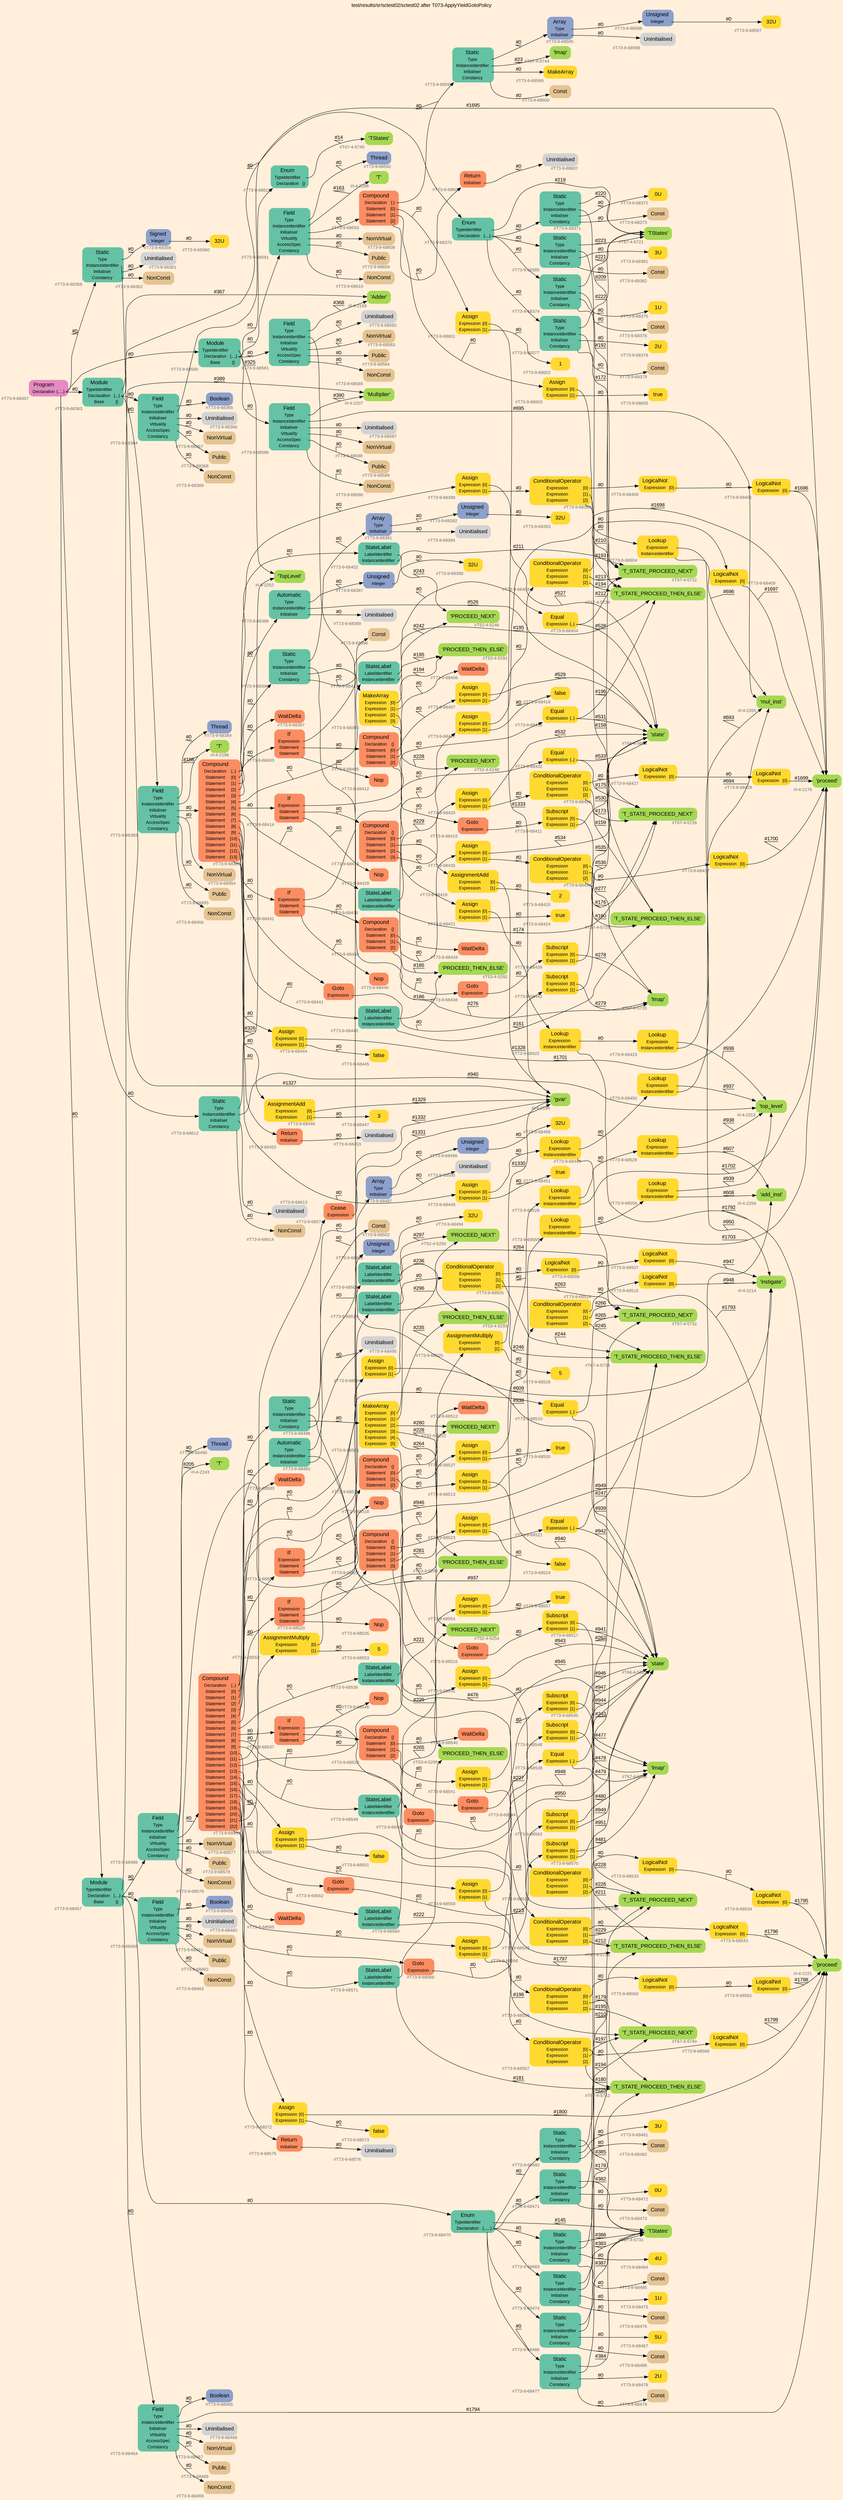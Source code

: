 digraph "test/results/sr/sctest02/sctest02 after T073-ApplyYieldGotoPolicy" {
label = "test/results/sr/sctest02/sctest02 after T073-ApplyYieldGotoPolicy"
labelloc = t
graph [
    rankdir = "LR"
    ranksep = 0.3
    bgcolor = antiquewhite1
    color = black
    fontcolor = black
    fontname = "Arial"
];
node [
    fontname = "Arial"
];
edge [
    fontname = "Arial"
];

// -------------------- node figure --------------------
// -------- block #T73-9-68357 ----------
"#T73-9-68357" [
    fillcolor = "/set28/4"
    xlabel = "#T73-9-68357"
    fontsize = "12"
    fontcolor = grey40
    shape = "plaintext"
    label = <<TABLE BORDER="0" CELLBORDER="0" CELLSPACING="0">
     <TR><TD><FONT COLOR="black" POINT-SIZE="15">Program</FONT></TD></TR>
     <TR><TD><FONT COLOR="black" POINT-SIZE="12">Declaration</FONT></TD><TD PORT="port0"><FONT COLOR="black" POINT-SIZE="12">{.....}</FONT></TD></TR>
    </TABLE>>
    style = "rounded,filled"
];

// -------- block #T73-9-68358 ----------
"#T73-9-68358" [
    fillcolor = "/set28/1"
    xlabel = "#T73-9-68358"
    fontsize = "12"
    fontcolor = grey40
    shape = "plaintext"
    label = <<TABLE BORDER="0" CELLBORDER="0" CELLSPACING="0">
     <TR><TD><FONT COLOR="black" POINT-SIZE="15">Static</FONT></TD></TR>
     <TR><TD><FONT COLOR="black" POINT-SIZE="12">Type</FONT></TD><TD PORT="port0"></TD></TR>
     <TR><TD><FONT COLOR="black" POINT-SIZE="12">InstanceIdentifier</FONT></TD><TD PORT="port1"></TD></TR>
     <TR><TD><FONT COLOR="black" POINT-SIZE="12">Initialiser</FONT></TD><TD PORT="port2"></TD></TR>
     <TR><TD><FONT COLOR="black" POINT-SIZE="12">Constancy</FONT></TD><TD PORT="port3"></TD></TR>
    </TABLE>>
    style = "rounded,filled"
];

// -------- block #T73-9-68359 ----------
"#T73-9-68359" [
    fillcolor = "/set28/3"
    xlabel = "#T73-9-68359"
    fontsize = "12"
    fontcolor = grey40
    shape = "plaintext"
    label = <<TABLE BORDER="0" CELLBORDER="0" CELLSPACING="0">
     <TR><TD><FONT COLOR="black" POINT-SIZE="15">Signed</FONT></TD></TR>
     <TR><TD><FONT COLOR="black" POINT-SIZE="12">Integer</FONT></TD><TD PORT="port0"></TD></TR>
    </TABLE>>
    style = "rounded,filled"
];

// -------- block #T73-9-68360 ----------
"#T73-9-68360" [
    fillcolor = "/set28/6"
    xlabel = "#T73-9-68360"
    fontsize = "12"
    fontcolor = grey40
    shape = "plaintext"
    label = <<TABLE BORDER="0" CELLBORDER="0" CELLSPACING="0">
     <TR><TD><FONT COLOR="black" POINT-SIZE="15">32U</FONT></TD></TR>
    </TABLE>>
    style = "rounded,filled"
];

// -------- block #I-4-2164 ----------
"#I-4-2164" [
    fillcolor = "/set28/5"
    xlabel = "#I-4-2164"
    fontsize = "12"
    fontcolor = grey40
    shape = "plaintext"
    label = <<TABLE BORDER="0" CELLBORDER="0" CELLSPACING="0">
     <TR><TD><FONT COLOR="black" POINT-SIZE="15">'gvar'</FONT></TD></TR>
    </TABLE>>
    style = "rounded,filled"
];

// -------- block #T73-9-68361 ----------
"#T73-9-68361" [
    xlabel = "#T73-9-68361"
    fontsize = "12"
    fontcolor = grey40
    shape = "plaintext"
    label = <<TABLE BORDER="0" CELLBORDER="0" CELLSPACING="0">
     <TR><TD><FONT COLOR="black" POINT-SIZE="15">Uninitialised</FONT></TD></TR>
    </TABLE>>
    style = "rounded,filled"
];

// -------- block #T73-9-68362 ----------
"#T73-9-68362" [
    fillcolor = "/set28/7"
    xlabel = "#T73-9-68362"
    fontsize = "12"
    fontcolor = grey40
    shape = "plaintext"
    label = <<TABLE BORDER="0" CELLBORDER="0" CELLSPACING="0">
     <TR><TD><FONT COLOR="black" POINT-SIZE="15">NonConst</FONT></TD></TR>
    </TABLE>>
    style = "rounded,filled"
];

// -------- block #T73-9-68363 ----------
"#T73-9-68363" [
    fillcolor = "/set28/1"
    xlabel = "#T73-9-68363"
    fontsize = "12"
    fontcolor = grey40
    shape = "plaintext"
    label = <<TABLE BORDER="0" CELLBORDER="0" CELLSPACING="0">
     <TR><TD><FONT COLOR="black" POINT-SIZE="15">Module</FONT></TD></TR>
     <TR><TD><FONT COLOR="black" POINT-SIZE="12">TypeIdentifier</FONT></TD><TD PORT="port0"></TD></TR>
     <TR><TD><FONT COLOR="black" POINT-SIZE="12">Declaration</FONT></TD><TD PORT="port1"><FONT COLOR="black" POINT-SIZE="12">{...}</FONT></TD></TR>
     <TR><TD><FONT COLOR="black" POINT-SIZE="12">Base</FONT></TD><TD PORT="port2"><FONT COLOR="black" POINT-SIZE="12">{}</FONT></TD></TR>
    </TABLE>>
    style = "rounded,filled"
];

// -------- block #I-4-2169 ----------
"#I-4-2169" [
    fillcolor = "/set28/5"
    xlabel = "#I-4-2169"
    fontsize = "12"
    fontcolor = grey40
    shape = "plaintext"
    label = <<TABLE BORDER="0" CELLBORDER="0" CELLSPACING="0">
     <TR><TD><FONT COLOR="black" POINT-SIZE="15">'Adder'</FONT></TD></TR>
    </TABLE>>
    style = "rounded,filled"
];

// -------- block #T73-9-68364 ----------
"#T73-9-68364" [
    fillcolor = "/set28/1"
    xlabel = "#T73-9-68364"
    fontsize = "12"
    fontcolor = grey40
    shape = "plaintext"
    label = <<TABLE BORDER="0" CELLBORDER="0" CELLSPACING="0">
     <TR><TD><FONT COLOR="black" POINT-SIZE="15">Field</FONT></TD></TR>
     <TR><TD><FONT COLOR="black" POINT-SIZE="12">Type</FONT></TD><TD PORT="port0"></TD></TR>
     <TR><TD><FONT COLOR="black" POINT-SIZE="12">InstanceIdentifier</FONT></TD><TD PORT="port1"></TD></TR>
     <TR><TD><FONT COLOR="black" POINT-SIZE="12">Initialiser</FONT></TD><TD PORT="port2"></TD></TR>
     <TR><TD><FONT COLOR="black" POINT-SIZE="12">Virtuality</FONT></TD><TD PORT="port3"></TD></TR>
     <TR><TD><FONT COLOR="black" POINT-SIZE="12">AccessSpec</FONT></TD><TD PORT="port4"></TD></TR>
     <TR><TD><FONT COLOR="black" POINT-SIZE="12">Constancy</FONT></TD><TD PORT="port5"></TD></TR>
    </TABLE>>
    style = "rounded,filled"
];

// -------- block #T73-9-68365 ----------
"#T73-9-68365" [
    fillcolor = "/set28/3"
    xlabel = "#T73-9-68365"
    fontsize = "12"
    fontcolor = grey40
    shape = "plaintext"
    label = <<TABLE BORDER="0" CELLBORDER="0" CELLSPACING="0">
     <TR><TD><FONT COLOR="black" POINT-SIZE="15">Boolean</FONT></TD></TR>
    </TABLE>>
    style = "rounded,filled"
];

// -------- block #I-4-2176 ----------
"#I-4-2176" [
    fillcolor = "/set28/5"
    xlabel = "#I-4-2176"
    fontsize = "12"
    fontcolor = grey40
    shape = "plaintext"
    label = <<TABLE BORDER="0" CELLBORDER="0" CELLSPACING="0">
     <TR><TD><FONT COLOR="black" POINT-SIZE="15">'proceed'</FONT></TD></TR>
    </TABLE>>
    style = "rounded,filled"
];

// -------- block #T73-9-68366 ----------
"#T73-9-68366" [
    xlabel = "#T73-9-68366"
    fontsize = "12"
    fontcolor = grey40
    shape = "plaintext"
    label = <<TABLE BORDER="0" CELLBORDER="0" CELLSPACING="0">
     <TR><TD><FONT COLOR="black" POINT-SIZE="15">Uninitialised</FONT></TD></TR>
    </TABLE>>
    style = "rounded,filled"
];

// -------- block #T73-9-68367 ----------
"#T73-9-68367" [
    fillcolor = "/set28/7"
    xlabel = "#T73-9-68367"
    fontsize = "12"
    fontcolor = grey40
    shape = "plaintext"
    label = <<TABLE BORDER="0" CELLBORDER="0" CELLSPACING="0">
     <TR><TD><FONT COLOR="black" POINT-SIZE="15">NonVirtual</FONT></TD></TR>
    </TABLE>>
    style = "rounded,filled"
];

// -------- block #T73-9-68368 ----------
"#T73-9-68368" [
    fillcolor = "/set28/7"
    xlabel = "#T73-9-68368"
    fontsize = "12"
    fontcolor = grey40
    shape = "plaintext"
    label = <<TABLE BORDER="0" CELLBORDER="0" CELLSPACING="0">
     <TR><TD><FONT COLOR="black" POINT-SIZE="15">Public</FONT></TD></TR>
    </TABLE>>
    style = "rounded,filled"
];

// -------- block #T73-9-68369 ----------
"#T73-9-68369" [
    fillcolor = "/set28/7"
    xlabel = "#T73-9-68369"
    fontsize = "12"
    fontcolor = grey40
    shape = "plaintext"
    label = <<TABLE BORDER="0" CELLBORDER="0" CELLSPACING="0">
     <TR><TD><FONT COLOR="black" POINT-SIZE="15">NonConst</FONT></TD></TR>
    </TABLE>>
    style = "rounded,filled"
];

// -------- block #T73-9-68370 ----------
"#T73-9-68370" [
    fillcolor = "/set28/1"
    xlabel = "#T73-9-68370"
    fontsize = "12"
    fontcolor = grey40
    shape = "plaintext"
    label = <<TABLE BORDER="0" CELLBORDER="0" CELLSPACING="0">
     <TR><TD><FONT COLOR="black" POINT-SIZE="15">Enum</FONT></TD></TR>
     <TR><TD><FONT COLOR="black" POINT-SIZE="12">TypeIdentifier</FONT></TD><TD PORT="port0"></TD></TR>
     <TR><TD><FONT COLOR="black" POINT-SIZE="12">Declaration</FONT></TD><TD PORT="port1"><FONT COLOR="black" POINT-SIZE="12">{....}</FONT></TD></TR>
    </TABLE>>
    style = "rounded,filled"
];

// -------- block #T67-4-5721 ----------
"#T67-4-5721" [
    fillcolor = "/set28/5"
    xlabel = "#T67-4-5721"
    fontsize = "12"
    fontcolor = grey40
    shape = "plaintext"
    label = <<TABLE BORDER="0" CELLBORDER="0" CELLSPACING="0">
     <TR><TD><FONT COLOR="black" POINT-SIZE="15">'TStates'</FONT></TD></TR>
    </TABLE>>
    style = "rounded,filled"
];

// -------- block #T73-9-68371 ----------
"#T73-9-68371" [
    fillcolor = "/set28/1"
    xlabel = "#T73-9-68371"
    fontsize = "12"
    fontcolor = grey40
    shape = "plaintext"
    label = <<TABLE BORDER="0" CELLBORDER="0" CELLSPACING="0">
     <TR><TD><FONT COLOR="black" POINT-SIZE="15">Static</FONT></TD></TR>
     <TR><TD><FONT COLOR="black" POINT-SIZE="12">Type</FONT></TD><TD PORT="port0"></TD></TR>
     <TR><TD><FONT COLOR="black" POINT-SIZE="12">InstanceIdentifier</FONT></TD><TD PORT="port1"></TD></TR>
     <TR><TD><FONT COLOR="black" POINT-SIZE="12">Initialiser</FONT></TD><TD PORT="port2"></TD></TR>
     <TR><TD><FONT COLOR="black" POINT-SIZE="12">Constancy</FONT></TD><TD PORT="port3"></TD></TR>
    </TABLE>>
    style = "rounded,filled"
];

// -------- block #T67-4-5722 ----------
"#T67-4-5722" [
    fillcolor = "/set28/5"
    xlabel = "#T67-4-5722"
    fontsize = "12"
    fontcolor = grey40
    shape = "plaintext"
    label = <<TABLE BORDER="0" CELLBORDER="0" CELLSPACING="0">
     <TR><TD><FONT COLOR="black" POINT-SIZE="15">'T_STATE_PROCEED_NEXT'</FONT></TD></TR>
    </TABLE>>
    style = "rounded,filled"
];

// -------- block #T73-9-68372 ----------
"#T73-9-68372" [
    fillcolor = "/set28/6"
    xlabel = "#T73-9-68372"
    fontsize = "12"
    fontcolor = grey40
    shape = "plaintext"
    label = <<TABLE BORDER="0" CELLBORDER="0" CELLSPACING="0">
     <TR><TD><FONT COLOR="black" POINT-SIZE="15">0U</FONT></TD></TR>
    </TABLE>>
    style = "rounded,filled"
];

// -------- block #T73-9-68373 ----------
"#T73-9-68373" [
    fillcolor = "/set28/7"
    xlabel = "#T73-9-68373"
    fontsize = "12"
    fontcolor = grey40
    shape = "plaintext"
    label = <<TABLE BORDER="0" CELLBORDER="0" CELLSPACING="0">
     <TR><TD><FONT COLOR="black" POINT-SIZE="15">Const</FONT></TD></TR>
    </TABLE>>
    style = "rounded,filled"
];

// -------- block #T73-9-68374 ----------
"#T73-9-68374" [
    fillcolor = "/set28/1"
    xlabel = "#T73-9-68374"
    fontsize = "12"
    fontcolor = grey40
    shape = "plaintext"
    label = <<TABLE BORDER="0" CELLBORDER="0" CELLSPACING="0">
     <TR><TD><FONT COLOR="black" POINT-SIZE="15">Static</FONT></TD></TR>
     <TR><TD><FONT COLOR="black" POINT-SIZE="12">Type</FONT></TD><TD PORT="port0"></TD></TR>
     <TR><TD><FONT COLOR="black" POINT-SIZE="12">InstanceIdentifier</FONT></TD><TD PORT="port1"></TD></TR>
     <TR><TD><FONT COLOR="black" POINT-SIZE="12">Initialiser</FONT></TD><TD PORT="port2"></TD></TR>
     <TR><TD><FONT COLOR="black" POINT-SIZE="12">Constancy</FONT></TD><TD PORT="port3"></TD></TR>
    </TABLE>>
    style = "rounded,filled"
];

// -------- block #T67-4-5724 ----------
"#T67-4-5724" [
    fillcolor = "/set28/5"
    xlabel = "#T67-4-5724"
    fontsize = "12"
    fontcolor = grey40
    shape = "plaintext"
    label = <<TABLE BORDER="0" CELLBORDER="0" CELLSPACING="0">
     <TR><TD><FONT COLOR="black" POINT-SIZE="15">'T_STATE_PROCEED_THEN_ELSE'</FONT></TD></TR>
    </TABLE>>
    style = "rounded,filled"
];

// -------- block #T73-9-68375 ----------
"#T73-9-68375" [
    fillcolor = "/set28/6"
    xlabel = "#T73-9-68375"
    fontsize = "12"
    fontcolor = grey40
    shape = "plaintext"
    label = <<TABLE BORDER="0" CELLBORDER="0" CELLSPACING="0">
     <TR><TD><FONT COLOR="black" POINT-SIZE="15">1U</FONT></TD></TR>
    </TABLE>>
    style = "rounded,filled"
];

// -------- block #T73-9-68376 ----------
"#T73-9-68376" [
    fillcolor = "/set28/7"
    xlabel = "#T73-9-68376"
    fontsize = "12"
    fontcolor = grey40
    shape = "plaintext"
    label = <<TABLE BORDER="0" CELLBORDER="0" CELLSPACING="0">
     <TR><TD><FONT COLOR="black" POINT-SIZE="15">Const</FONT></TD></TR>
    </TABLE>>
    style = "rounded,filled"
];

// -------- block #T73-9-68377 ----------
"#T73-9-68377" [
    fillcolor = "/set28/1"
    xlabel = "#T73-9-68377"
    fontsize = "12"
    fontcolor = grey40
    shape = "plaintext"
    label = <<TABLE BORDER="0" CELLBORDER="0" CELLSPACING="0">
     <TR><TD><FONT COLOR="black" POINT-SIZE="15">Static</FONT></TD></TR>
     <TR><TD><FONT COLOR="black" POINT-SIZE="12">Type</FONT></TD><TD PORT="port0"></TD></TR>
     <TR><TD><FONT COLOR="black" POINT-SIZE="12">InstanceIdentifier</FONT></TD><TD PORT="port1"></TD></TR>
     <TR><TD><FONT COLOR="black" POINT-SIZE="12">Initialiser</FONT></TD><TD PORT="port2"></TD></TR>
     <TR><TD><FONT COLOR="black" POINT-SIZE="12">Constancy</FONT></TD><TD PORT="port3"></TD></TR>
    </TABLE>>
    style = "rounded,filled"
];

// -------- block #T67-4-5726 ----------
"#T67-4-5726" [
    fillcolor = "/set28/5"
    xlabel = "#T67-4-5726"
    fontsize = "12"
    fontcolor = grey40
    shape = "plaintext"
    label = <<TABLE BORDER="0" CELLBORDER="0" CELLSPACING="0">
     <TR><TD><FONT COLOR="black" POINT-SIZE="15">'T_STATE_PROCEED_NEXT'</FONT></TD></TR>
    </TABLE>>
    style = "rounded,filled"
];

// -------- block #T73-9-68378 ----------
"#T73-9-68378" [
    fillcolor = "/set28/6"
    xlabel = "#T73-9-68378"
    fontsize = "12"
    fontcolor = grey40
    shape = "plaintext"
    label = <<TABLE BORDER="0" CELLBORDER="0" CELLSPACING="0">
     <TR><TD><FONT COLOR="black" POINT-SIZE="15">2U</FONT></TD></TR>
    </TABLE>>
    style = "rounded,filled"
];

// -------- block #T73-9-68379 ----------
"#T73-9-68379" [
    fillcolor = "/set28/7"
    xlabel = "#T73-9-68379"
    fontsize = "12"
    fontcolor = grey40
    shape = "plaintext"
    label = <<TABLE BORDER="0" CELLBORDER="0" CELLSPACING="0">
     <TR><TD><FONT COLOR="black" POINT-SIZE="15">Const</FONT></TD></TR>
    </TABLE>>
    style = "rounded,filled"
];

// -------- block #T73-9-68380 ----------
"#T73-9-68380" [
    fillcolor = "/set28/1"
    xlabel = "#T73-9-68380"
    fontsize = "12"
    fontcolor = grey40
    shape = "plaintext"
    label = <<TABLE BORDER="0" CELLBORDER="0" CELLSPACING="0">
     <TR><TD><FONT COLOR="black" POINT-SIZE="15">Static</FONT></TD></TR>
     <TR><TD><FONT COLOR="black" POINT-SIZE="12">Type</FONT></TD><TD PORT="port0"></TD></TR>
     <TR><TD><FONT COLOR="black" POINT-SIZE="12">InstanceIdentifier</FONT></TD><TD PORT="port1"></TD></TR>
     <TR><TD><FONT COLOR="black" POINT-SIZE="12">Initialiser</FONT></TD><TD PORT="port2"></TD></TR>
     <TR><TD><FONT COLOR="black" POINT-SIZE="12">Constancy</FONT></TD><TD PORT="port3"></TD></TR>
    </TABLE>>
    style = "rounded,filled"
];

// -------- block #T67-4-5728 ----------
"#T67-4-5728" [
    fillcolor = "/set28/5"
    xlabel = "#T67-4-5728"
    fontsize = "12"
    fontcolor = grey40
    shape = "plaintext"
    label = <<TABLE BORDER="0" CELLBORDER="0" CELLSPACING="0">
     <TR><TD><FONT COLOR="black" POINT-SIZE="15">'T_STATE_PROCEED_THEN_ELSE'</FONT></TD></TR>
    </TABLE>>
    style = "rounded,filled"
];

// -------- block #T73-9-68381 ----------
"#T73-9-68381" [
    fillcolor = "/set28/6"
    xlabel = "#T73-9-68381"
    fontsize = "12"
    fontcolor = grey40
    shape = "plaintext"
    label = <<TABLE BORDER="0" CELLBORDER="0" CELLSPACING="0">
     <TR><TD><FONT COLOR="black" POINT-SIZE="15">3U</FONT></TD></TR>
    </TABLE>>
    style = "rounded,filled"
];

// -------- block #T73-9-68382 ----------
"#T73-9-68382" [
    fillcolor = "/set28/7"
    xlabel = "#T73-9-68382"
    fontsize = "12"
    fontcolor = grey40
    shape = "plaintext"
    label = <<TABLE BORDER="0" CELLBORDER="0" CELLSPACING="0">
     <TR><TD><FONT COLOR="black" POINT-SIZE="15">Const</FONT></TD></TR>
    </TABLE>>
    style = "rounded,filled"
];

// -------- block #T73-9-68383 ----------
"#T73-9-68383" [
    fillcolor = "/set28/1"
    xlabel = "#T73-9-68383"
    fontsize = "12"
    fontcolor = grey40
    shape = "plaintext"
    label = <<TABLE BORDER="0" CELLBORDER="0" CELLSPACING="0">
     <TR><TD><FONT COLOR="black" POINT-SIZE="15">Field</FONT></TD></TR>
     <TR><TD><FONT COLOR="black" POINT-SIZE="12">Type</FONT></TD><TD PORT="port0"></TD></TR>
     <TR><TD><FONT COLOR="black" POINT-SIZE="12">InstanceIdentifier</FONT></TD><TD PORT="port1"></TD></TR>
     <TR><TD><FONT COLOR="black" POINT-SIZE="12">Initialiser</FONT></TD><TD PORT="port2"></TD></TR>
     <TR><TD><FONT COLOR="black" POINT-SIZE="12">Virtuality</FONT></TD><TD PORT="port3"></TD></TR>
     <TR><TD><FONT COLOR="black" POINT-SIZE="12">AccessSpec</FONT></TD><TD PORT="port4"></TD></TR>
     <TR><TD><FONT COLOR="black" POINT-SIZE="12">Constancy</FONT></TD><TD PORT="port5"></TD></TR>
    </TABLE>>
    style = "rounded,filled"
];

// -------- block #T73-9-68384 ----------
"#T73-9-68384" [
    fillcolor = "/set28/3"
    xlabel = "#T73-9-68384"
    fontsize = "12"
    fontcolor = grey40
    shape = "plaintext"
    label = <<TABLE BORDER="0" CELLBORDER="0" CELLSPACING="0">
     <TR><TD><FONT COLOR="black" POINT-SIZE="15">Thread</FONT></TD></TR>
    </TABLE>>
    style = "rounded,filled"
];

// -------- block #I-4-2198 ----------
"#I-4-2198" [
    fillcolor = "/set28/5"
    xlabel = "#I-4-2198"
    fontsize = "12"
    fontcolor = grey40
    shape = "plaintext"
    label = <<TABLE BORDER="0" CELLBORDER="0" CELLSPACING="0">
     <TR><TD><FONT COLOR="black" POINT-SIZE="15">'T'</FONT></TD></TR>
    </TABLE>>
    style = "rounded,filled"
];

// -------- block #T73-9-68385 ----------
"#T73-9-68385" [
    fillcolor = "/set28/2"
    xlabel = "#T73-9-68385"
    fontsize = "12"
    fontcolor = grey40
    shape = "plaintext"
    label = <<TABLE BORDER="0" CELLBORDER="0" CELLSPACING="0">
     <TR><TD><FONT COLOR="black" POINT-SIZE="15">Compound</FONT></TD></TR>
     <TR><TD><FONT COLOR="black" POINT-SIZE="12">Declaration</FONT></TD><TD PORT="port0"><FONT COLOR="black" POINT-SIZE="12">{..}</FONT></TD></TR>
     <TR><TD><FONT COLOR="black" POINT-SIZE="12">Statement</FONT></TD><TD PORT="port1"><FONT COLOR="black" POINT-SIZE="12">[0]</FONT></TD></TR>
     <TR><TD><FONT COLOR="black" POINT-SIZE="12">Statement</FONT></TD><TD PORT="port2"><FONT COLOR="black" POINT-SIZE="12">[1]</FONT></TD></TR>
     <TR><TD><FONT COLOR="black" POINT-SIZE="12">Statement</FONT></TD><TD PORT="port3"><FONT COLOR="black" POINT-SIZE="12">[2]</FONT></TD></TR>
     <TR><TD><FONT COLOR="black" POINT-SIZE="12">Statement</FONT></TD><TD PORT="port4"><FONT COLOR="black" POINT-SIZE="12">[3]</FONT></TD></TR>
     <TR><TD><FONT COLOR="black" POINT-SIZE="12">Statement</FONT></TD><TD PORT="port5"><FONT COLOR="black" POINT-SIZE="12">[4]</FONT></TD></TR>
     <TR><TD><FONT COLOR="black" POINT-SIZE="12">Statement</FONT></TD><TD PORT="port6"><FONT COLOR="black" POINT-SIZE="12">[5]</FONT></TD></TR>
     <TR><TD><FONT COLOR="black" POINT-SIZE="12">Statement</FONT></TD><TD PORT="port7"><FONT COLOR="black" POINT-SIZE="12">[6]</FONT></TD></TR>
     <TR><TD><FONT COLOR="black" POINT-SIZE="12">Statement</FONT></TD><TD PORT="port8"><FONT COLOR="black" POINT-SIZE="12">[7]</FONT></TD></TR>
     <TR><TD><FONT COLOR="black" POINT-SIZE="12">Statement</FONT></TD><TD PORT="port9"><FONT COLOR="black" POINT-SIZE="12">[8]</FONT></TD></TR>
     <TR><TD><FONT COLOR="black" POINT-SIZE="12">Statement</FONT></TD><TD PORT="port10"><FONT COLOR="black" POINT-SIZE="12">[9]</FONT></TD></TR>
     <TR><TD><FONT COLOR="black" POINT-SIZE="12">Statement</FONT></TD><TD PORT="port11"><FONT COLOR="black" POINT-SIZE="12">[10]</FONT></TD></TR>
     <TR><TD><FONT COLOR="black" POINT-SIZE="12">Statement</FONT></TD><TD PORT="port12"><FONT COLOR="black" POINT-SIZE="12">[11]</FONT></TD></TR>
     <TR><TD><FONT COLOR="black" POINT-SIZE="12">Statement</FONT></TD><TD PORT="port13"><FONT COLOR="black" POINT-SIZE="12">[12]</FONT></TD></TR>
     <TR><TD><FONT COLOR="black" POINT-SIZE="12">Statement</FONT></TD><TD PORT="port14"><FONT COLOR="black" POINT-SIZE="12">[13]</FONT></TD></TR>
    </TABLE>>
    style = "rounded,filled"
];

// -------- block #T73-9-68386 ----------
"#T73-9-68386" [
    fillcolor = "/set28/1"
    xlabel = "#T73-9-68386"
    fontsize = "12"
    fontcolor = grey40
    shape = "plaintext"
    label = <<TABLE BORDER="0" CELLBORDER="0" CELLSPACING="0">
     <TR><TD><FONT COLOR="black" POINT-SIZE="15">Automatic</FONT></TD></TR>
     <TR><TD><FONT COLOR="black" POINT-SIZE="12">Type</FONT></TD><TD PORT="port0"></TD></TR>
     <TR><TD><FONT COLOR="black" POINT-SIZE="12">InstanceIdentifier</FONT></TD><TD PORT="port1"></TD></TR>
     <TR><TD><FONT COLOR="black" POINT-SIZE="12">Initialiser</FONT></TD><TD PORT="port2"></TD></TR>
    </TABLE>>
    style = "rounded,filled"
];

// -------- block #T73-9-68387 ----------
"#T73-9-68387" [
    fillcolor = "/set28/3"
    xlabel = "#T73-9-68387"
    fontsize = "12"
    fontcolor = grey40
    shape = "plaintext"
    label = <<TABLE BORDER="0" CELLBORDER="0" CELLSPACING="0">
     <TR><TD><FONT COLOR="black" POINT-SIZE="15">Unsigned</FONT></TD></TR>
     <TR><TD><FONT COLOR="black" POINT-SIZE="12">Integer</FONT></TD><TD PORT="port0"></TD></TR>
    </TABLE>>
    style = "rounded,filled"
];

// -------- block #T73-9-68388 ----------
"#T73-9-68388" [
    fillcolor = "/set28/6"
    xlabel = "#T73-9-68388"
    fontsize = "12"
    fontcolor = grey40
    shape = "plaintext"
    label = <<TABLE BORDER="0" CELLBORDER="0" CELLSPACING="0">
     <TR><TD><FONT COLOR="black" POINT-SIZE="15">32U</FONT></TD></TR>
    </TABLE>>
    style = "rounded,filled"
];

// -------- block #T66-4-5686 ----------
"#T66-4-5686" [
    fillcolor = "/set28/5"
    xlabel = "#T66-4-5686"
    fontsize = "12"
    fontcolor = grey40
    shape = "plaintext"
    label = <<TABLE BORDER="0" CELLBORDER="0" CELLSPACING="0">
     <TR><TD><FONT COLOR="black" POINT-SIZE="15">'state'</FONT></TD></TR>
    </TABLE>>
    style = "rounded,filled"
];

// -------- block #T73-9-68389 ----------
"#T73-9-68389" [
    xlabel = "#T73-9-68389"
    fontsize = "12"
    fontcolor = grey40
    shape = "plaintext"
    label = <<TABLE BORDER="0" CELLBORDER="0" CELLSPACING="0">
     <TR><TD><FONT COLOR="black" POINT-SIZE="15">Uninitialised</FONT></TD></TR>
    </TABLE>>
    style = "rounded,filled"
];

// -------- block #T73-9-68390 ----------
"#T73-9-68390" [
    fillcolor = "/set28/1"
    xlabel = "#T73-9-68390"
    fontsize = "12"
    fontcolor = grey40
    shape = "plaintext"
    label = <<TABLE BORDER="0" CELLBORDER="0" CELLSPACING="0">
     <TR><TD><FONT COLOR="black" POINT-SIZE="15">Static</FONT></TD></TR>
     <TR><TD><FONT COLOR="black" POINT-SIZE="12">Type</FONT></TD><TD PORT="port0"></TD></TR>
     <TR><TD><FONT COLOR="black" POINT-SIZE="12">InstanceIdentifier</FONT></TD><TD PORT="port1"></TD></TR>
     <TR><TD><FONT COLOR="black" POINT-SIZE="12">Initialiser</FONT></TD><TD PORT="port2"></TD></TR>
     <TR><TD><FONT COLOR="black" POINT-SIZE="12">Constancy</FONT></TD><TD PORT="port3"></TD></TR>
    </TABLE>>
    style = "rounded,filled"
];

// -------- block #T73-9-68391 ----------
"#T73-9-68391" [
    fillcolor = "/set28/3"
    xlabel = "#T73-9-68391"
    fontsize = "12"
    fontcolor = grey40
    shape = "plaintext"
    label = <<TABLE BORDER="0" CELLBORDER="0" CELLSPACING="0">
     <TR><TD><FONT COLOR="black" POINT-SIZE="15">Array</FONT></TD></TR>
     <TR><TD><FONT COLOR="black" POINT-SIZE="12">Type</FONT></TD><TD PORT="port0"></TD></TR>
     <TR><TD><FONT COLOR="black" POINT-SIZE="12">Initialiser</FONT></TD><TD PORT="port1"></TD></TR>
    </TABLE>>
    style = "rounded,filled"
];

// -------- block #T73-9-68392 ----------
"#T73-9-68392" [
    fillcolor = "/set28/3"
    xlabel = "#T73-9-68392"
    fontsize = "12"
    fontcolor = grey40
    shape = "plaintext"
    label = <<TABLE BORDER="0" CELLBORDER="0" CELLSPACING="0">
     <TR><TD><FONT COLOR="black" POINT-SIZE="15">Unsigned</FONT></TD></TR>
     <TR><TD><FONT COLOR="black" POINT-SIZE="12">Integer</FONT></TD><TD PORT="port0"></TD></TR>
    </TABLE>>
    style = "rounded,filled"
];

// -------- block #T73-9-68393 ----------
"#T73-9-68393" [
    fillcolor = "/set28/6"
    xlabel = "#T73-9-68393"
    fontsize = "12"
    fontcolor = grey40
    shape = "plaintext"
    label = <<TABLE BORDER="0" CELLBORDER="0" CELLSPACING="0">
     <TR><TD><FONT COLOR="black" POINT-SIZE="15">32U</FONT></TD></TR>
    </TABLE>>
    style = "rounded,filled"
];

// -------- block #T73-9-68394 ----------
"#T73-9-68394" [
    xlabel = "#T73-9-68394"
    fontsize = "12"
    fontcolor = grey40
    shape = "plaintext"
    label = <<TABLE BORDER="0" CELLBORDER="0" CELLSPACING="0">
     <TR><TD><FONT COLOR="black" POINT-SIZE="15">Uninitialised</FONT></TD></TR>
    </TABLE>>
    style = "rounded,filled"
];

// -------- block #T67-4-5720 ----------
"#T67-4-5720" [
    fillcolor = "/set28/5"
    xlabel = "#T67-4-5720"
    fontsize = "12"
    fontcolor = grey40
    shape = "plaintext"
    label = <<TABLE BORDER="0" CELLBORDER="0" CELLSPACING="0">
     <TR><TD><FONT COLOR="black" POINT-SIZE="15">'lmap'</FONT></TD></TR>
    </TABLE>>
    style = "rounded,filled"
];

// -------- block #T73-9-68395 ----------
"#T73-9-68395" [
    fillcolor = "/set28/6"
    xlabel = "#T73-9-68395"
    fontsize = "12"
    fontcolor = grey40
    shape = "plaintext"
    label = <<TABLE BORDER="0" CELLBORDER="0" CELLSPACING="0">
     <TR><TD><FONT COLOR="black" POINT-SIZE="15">MakeArray</FONT></TD></TR>
     <TR><TD><FONT COLOR="black" POINT-SIZE="12">Expression</FONT></TD><TD PORT="port0"><FONT COLOR="black" POINT-SIZE="12">[0]</FONT></TD></TR>
     <TR><TD><FONT COLOR="black" POINT-SIZE="12">Expression</FONT></TD><TD PORT="port1"><FONT COLOR="black" POINT-SIZE="12">[1]</FONT></TD></TR>
     <TR><TD><FONT COLOR="black" POINT-SIZE="12">Expression</FONT></TD><TD PORT="port2"><FONT COLOR="black" POINT-SIZE="12">[2]</FONT></TD></TR>
     <TR><TD><FONT COLOR="black" POINT-SIZE="12">Expression</FONT></TD><TD PORT="port3"><FONT COLOR="black" POINT-SIZE="12">[3]</FONT></TD></TR>
    </TABLE>>
    style = "rounded,filled"
];

// -------- block #T52-4-5246 ----------
"#T52-4-5246" [
    fillcolor = "/set28/5"
    xlabel = "#T52-4-5246"
    fontsize = "12"
    fontcolor = grey40
    shape = "plaintext"
    label = <<TABLE BORDER="0" CELLBORDER="0" CELLSPACING="0">
     <TR><TD><FONT COLOR="black" POINT-SIZE="15">'PROCEED_NEXT'</FONT></TD></TR>
    </TABLE>>
    style = "rounded,filled"
];

// -------- block #T53-4-5291 ----------
"#T53-4-5291" [
    fillcolor = "/set28/5"
    xlabel = "#T53-4-5291"
    fontsize = "12"
    fontcolor = grey40
    shape = "plaintext"
    label = <<TABLE BORDER="0" CELLBORDER="0" CELLSPACING="0">
     <TR><TD><FONT COLOR="black" POINT-SIZE="15">'PROCEED_THEN_ELSE'</FONT></TD></TR>
    </TABLE>>
    style = "rounded,filled"
];

// -------- block #T52-4-5248 ----------
"#T52-4-5248" [
    fillcolor = "/set28/5"
    xlabel = "#T52-4-5248"
    fontsize = "12"
    fontcolor = grey40
    shape = "plaintext"
    label = <<TABLE BORDER="0" CELLBORDER="0" CELLSPACING="0">
     <TR><TD><FONT COLOR="black" POINT-SIZE="15">'PROCEED_NEXT'</FONT></TD></TR>
    </TABLE>>
    style = "rounded,filled"
];

// -------- block #T53-4-5292 ----------
"#T53-4-5292" [
    fillcolor = "/set28/5"
    xlabel = "#T53-4-5292"
    fontsize = "12"
    fontcolor = grey40
    shape = "plaintext"
    label = <<TABLE BORDER="0" CELLBORDER="0" CELLSPACING="0">
     <TR><TD><FONT COLOR="black" POINT-SIZE="15">'PROCEED_THEN_ELSE'</FONT></TD></TR>
    </TABLE>>
    style = "rounded,filled"
];

// -------- block #T73-9-68396 ----------
"#T73-9-68396" [
    fillcolor = "/set28/7"
    xlabel = "#T73-9-68396"
    fontsize = "12"
    fontcolor = grey40
    shape = "plaintext"
    label = <<TABLE BORDER="0" CELLBORDER="0" CELLSPACING="0">
     <TR><TD><FONT COLOR="black" POINT-SIZE="15">Const</FONT></TD></TR>
    </TABLE>>
    style = "rounded,filled"
];

// -------- block #T73-9-68397 ----------
"#T73-9-68397" [
    fillcolor = "/set28/2"
    xlabel = "#T73-9-68397"
    fontsize = "12"
    fontcolor = grey40
    shape = "plaintext"
    label = <<TABLE BORDER="0" CELLBORDER="0" CELLSPACING="0">
     <TR><TD><FONT COLOR="black" POINT-SIZE="15">WaitDelta</FONT></TD></TR>
    </TABLE>>
    style = "rounded,filled"
];

// -------- block #T73-9-68398 ----------
"#T73-9-68398" [
    fillcolor = "/set28/6"
    xlabel = "#T73-9-68398"
    fontsize = "12"
    fontcolor = grey40
    shape = "plaintext"
    label = <<TABLE BORDER="0" CELLBORDER="0" CELLSPACING="0">
     <TR><TD><FONT COLOR="black" POINT-SIZE="15">Assign</FONT></TD></TR>
     <TR><TD><FONT COLOR="black" POINT-SIZE="12">Expression</FONT></TD><TD PORT="port0"><FONT COLOR="black" POINT-SIZE="12">[0]</FONT></TD></TR>
     <TR><TD><FONT COLOR="black" POINT-SIZE="12">Expression</FONT></TD><TD PORT="port1"><FONT COLOR="black" POINT-SIZE="12">[1]</FONT></TD></TR>
    </TABLE>>
    style = "rounded,filled"
];

// -------- block #T73-9-68399 ----------
"#T73-9-68399" [
    fillcolor = "/set28/6"
    xlabel = "#T73-9-68399"
    fontsize = "12"
    fontcolor = grey40
    shape = "plaintext"
    label = <<TABLE BORDER="0" CELLBORDER="0" CELLSPACING="0">
     <TR><TD><FONT COLOR="black" POINT-SIZE="15">ConditionalOperator</FONT></TD></TR>
     <TR><TD><FONT COLOR="black" POINT-SIZE="12">Expression</FONT></TD><TD PORT="port0"><FONT COLOR="black" POINT-SIZE="12">[0]</FONT></TD></TR>
     <TR><TD><FONT COLOR="black" POINT-SIZE="12">Expression</FONT></TD><TD PORT="port1"><FONT COLOR="black" POINT-SIZE="12">[1]</FONT></TD></TR>
     <TR><TD><FONT COLOR="black" POINT-SIZE="12">Expression</FONT></TD><TD PORT="port2"><FONT COLOR="black" POINT-SIZE="12">[2]</FONT></TD></TR>
    </TABLE>>
    style = "rounded,filled"
];

// -------- block #T73-9-68400 ----------
"#T73-9-68400" [
    fillcolor = "/set28/6"
    xlabel = "#T73-9-68400"
    fontsize = "12"
    fontcolor = grey40
    shape = "plaintext"
    label = <<TABLE BORDER="0" CELLBORDER="0" CELLSPACING="0">
     <TR><TD><FONT COLOR="black" POINT-SIZE="15">LogicalNot</FONT></TD></TR>
     <TR><TD><FONT COLOR="black" POINT-SIZE="12">Expression</FONT></TD><TD PORT="port0"><FONT COLOR="black" POINT-SIZE="12">[0]</FONT></TD></TR>
    </TABLE>>
    style = "rounded,filled"
];

// -------- block #T73-9-68401 ----------
"#T73-9-68401" [
    fillcolor = "/set28/6"
    xlabel = "#T73-9-68401"
    fontsize = "12"
    fontcolor = grey40
    shape = "plaintext"
    label = <<TABLE BORDER="0" CELLBORDER="0" CELLSPACING="0">
     <TR><TD><FONT COLOR="black" POINT-SIZE="15">LogicalNot</FONT></TD></TR>
     <TR><TD><FONT COLOR="black" POINT-SIZE="12">Expression</FONT></TD><TD PORT="port0"><FONT COLOR="black" POINT-SIZE="12">[0]</FONT></TD></TR>
    </TABLE>>
    style = "rounded,filled"
];

// -------- block #T73-9-68402 ----------
"#T73-9-68402" [
    fillcolor = "/set28/1"
    xlabel = "#T73-9-68402"
    fontsize = "12"
    fontcolor = grey40
    shape = "plaintext"
    label = <<TABLE BORDER="0" CELLBORDER="0" CELLSPACING="0">
     <TR><TD><FONT COLOR="black" POINT-SIZE="15">StateLabel</FONT></TD></TR>
     <TR><TD><FONT COLOR="black" POINT-SIZE="12">LabelIdentifier</FONT></TD><TD PORT="port0"></TD></TR>
     <TR><TD><FONT COLOR="black" POINT-SIZE="12">InstanceIdentifier</FONT></TD><TD PORT="port1"></TD></TR>
    </TABLE>>
    style = "rounded,filled"
];

// -------- block #T73-9-68403 ----------
"#T73-9-68403" [
    fillcolor = "/set28/2"
    xlabel = "#T73-9-68403"
    fontsize = "12"
    fontcolor = grey40
    shape = "plaintext"
    label = <<TABLE BORDER="0" CELLBORDER="0" CELLSPACING="0">
     <TR><TD><FONT COLOR="black" POINT-SIZE="15">If</FONT></TD></TR>
     <TR><TD><FONT COLOR="black" POINT-SIZE="12">Expression</FONT></TD><TD PORT="port0"></TD></TR>
     <TR><TD><FONT COLOR="black" POINT-SIZE="12">Statement</FONT></TD><TD PORT="port1"></TD></TR>
     <TR><TD><FONT COLOR="black" POINT-SIZE="12">Statement</FONT></TD><TD PORT="port2"></TD></TR>
    </TABLE>>
    style = "rounded,filled"
];

// -------- block #T73-9-68404 ----------
"#T73-9-68404" [
    fillcolor = "/set28/6"
    xlabel = "#T73-9-68404"
    fontsize = "12"
    fontcolor = grey40
    shape = "plaintext"
    label = <<TABLE BORDER="0" CELLBORDER="0" CELLSPACING="0">
     <TR><TD><FONT COLOR="black" POINT-SIZE="15">Equal</FONT></TD></TR>
     <TR><TD><FONT COLOR="black" POINT-SIZE="12">Expression</FONT></TD><TD PORT="port0"><FONT COLOR="black" POINT-SIZE="12">{..}</FONT></TD></TR>
    </TABLE>>
    style = "rounded,filled"
];

// -------- block #T73-9-68405 ----------
"#T73-9-68405" [
    fillcolor = "/set28/2"
    xlabel = "#T73-9-68405"
    fontsize = "12"
    fontcolor = grey40
    shape = "plaintext"
    label = <<TABLE BORDER="0" CELLBORDER="0" CELLSPACING="0">
     <TR><TD><FONT COLOR="black" POINT-SIZE="15">Compound</FONT></TD></TR>
     <TR><TD><FONT COLOR="black" POINT-SIZE="12">Declaration</FONT></TD><TD PORT="port0"><FONT COLOR="black" POINT-SIZE="12">{}</FONT></TD></TR>
     <TR><TD><FONT COLOR="black" POINT-SIZE="12">Statement</FONT></TD><TD PORT="port1"><FONT COLOR="black" POINT-SIZE="12">[0]</FONT></TD></TR>
     <TR><TD><FONT COLOR="black" POINT-SIZE="12">Statement</FONT></TD><TD PORT="port2"><FONT COLOR="black" POINT-SIZE="12">[1]</FONT></TD></TR>
     <TR><TD><FONT COLOR="black" POINT-SIZE="12">Statement</FONT></TD><TD PORT="port3"><FONT COLOR="black" POINT-SIZE="12">[2]</FONT></TD></TR>
    </TABLE>>
    style = "rounded,filled"
];

// -------- block #T73-9-68406 ----------
"#T73-9-68406" [
    fillcolor = "/set28/2"
    xlabel = "#T73-9-68406"
    fontsize = "12"
    fontcolor = grey40
    shape = "plaintext"
    label = <<TABLE BORDER="0" CELLBORDER="0" CELLSPACING="0">
     <TR><TD><FONT COLOR="black" POINT-SIZE="15">WaitDelta</FONT></TD></TR>
    </TABLE>>
    style = "rounded,filled"
];

// -------- block #T73-9-68407 ----------
"#T73-9-68407" [
    fillcolor = "/set28/6"
    xlabel = "#T73-9-68407"
    fontsize = "12"
    fontcolor = grey40
    shape = "plaintext"
    label = <<TABLE BORDER="0" CELLBORDER="0" CELLSPACING="0">
     <TR><TD><FONT COLOR="black" POINT-SIZE="15">Assign</FONT></TD></TR>
     <TR><TD><FONT COLOR="black" POINT-SIZE="12">Expression</FONT></TD><TD PORT="port0"><FONT COLOR="black" POINT-SIZE="12">[0]</FONT></TD></TR>
     <TR><TD><FONT COLOR="black" POINT-SIZE="12">Expression</FONT></TD><TD PORT="port1"><FONT COLOR="black" POINT-SIZE="12">[1]</FONT></TD></TR>
    </TABLE>>
    style = "rounded,filled"
];

// -------- block #T73-9-68408 ----------
"#T73-9-68408" [
    fillcolor = "/set28/6"
    xlabel = "#T73-9-68408"
    fontsize = "12"
    fontcolor = grey40
    shape = "plaintext"
    label = <<TABLE BORDER="0" CELLBORDER="0" CELLSPACING="0">
     <TR><TD><FONT COLOR="black" POINT-SIZE="15">ConditionalOperator</FONT></TD></TR>
     <TR><TD><FONT COLOR="black" POINT-SIZE="12">Expression</FONT></TD><TD PORT="port0"><FONT COLOR="black" POINT-SIZE="12">[0]</FONT></TD></TR>
     <TR><TD><FONT COLOR="black" POINT-SIZE="12">Expression</FONT></TD><TD PORT="port1"><FONT COLOR="black" POINT-SIZE="12">[1]</FONT></TD></TR>
     <TR><TD><FONT COLOR="black" POINT-SIZE="12">Expression</FONT></TD><TD PORT="port2"><FONT COLOR="black" POINT-SIZE="12">[2]</FONT></TD></TR>
    </TABLE>>
    style = "rounded,filled"
];

// -------- block #T73-9-68409 ----------
"#T73-9-68409" [
    fillcolor = "/set28/6"
    xlabel = "#T73-9-68409"
    fontsize = "12"
    fontcolor = grey40
    shape = "plaintext"
    label = <<TABLE BORDER="0" CELLBORDER="0" CELLSPACING="0">
     <TR><TD><FONT COLOR="black" POINT-SIZE="15">LogicalNot</FONT></TD></TR>
     <TR><TD><FONT COLOR="black" POINT-SIZE="12">Expression</FONT></TD><TD PORT="port0"><FONT COLOR="black" POINT-SIZE="12">[0]</FONT></TD></TR>
    </TABLE>>
    style = "rounded,filled"
];

// -------- block #T73-9-68410 ----------
"#T73-9-68410" [
    fillcolor = "/set28/2"
    xlabel = "#T73-9-68410"
    fontsize = "12"
    fontcolor = grey40
    shape = "plaintext"
    label = <<TABLE BORDER="0" CELLBORDER="0" CELLSPACING="0">
     <TR><TD><FONT COLOR="black" POINT-SIZE="15">Goto</FONT></TD></TR>
     <TR><TD><FONT COLOR="black" POINT-SIZE="12">Expression</FONT></TD><TD PORT="port0"></TD></TR>
    </TABLE>>
    style = "rounded,filled"
];

// -------- block #T73-9-68411 ----------
"#T73-9-68411" [
    fillcolor = "/set28/6"
    xlabel = "#T73-9-68411"
    fontsize = "12"
    fontcolor = grey40
    shape = "plaintext"
    label = <<TABLE BORDER="0" CELLBORDER="0" CELLSPACING="0">
     <TR><TD><FONT COLOR="black" POINT-SIZE="15">Subscript</FONT></TD></TR>
     <TR><TD><FONT COLOR="black" POINT-SIZE="12">Expression</FONT></TD><TD PORT="port0"><FONT COLOR="black" POINT-SIZE="12">[0]</FONT></TD></TR>
     <TR><TD><FONT COLOR="black" POINT-SIZE="12">Expression</FONT></TD><TD PORT="port1"><FONT COLOR="black" POINT-SIZE="12">[1]</FONT></TD></TR>
    </TABLE>>
    style = "rounded,filled"
];

// -------- block #T73-9-68412 ----------
"#T73-9-68412" [
    fillcolor = "/set28/2"
    xlabel = "#T73-9-68412"
    fontsize = "12"
    fontcolor = grey40
    shape = "plaintext"
    label = <<TABLE BORDER="0" CELLBORDER="0" CELLSPACING="0">
     <TR><TD><FONT COLOR="black" POINT-SIZE="15">Nop</FONT></TD></TR>
    </TABLE>>
    style = "rounded,filled"
];

// -------- block #T73-9-68413 ----------
"#T73-9-68413" [
    fillcolor = "/set28/1"
    xlabel = "#T73-9-68413"
    fontsize = "12"
    fontcolor = grey40
    shape = "plaintext"
    label = <<TABLE BORDER="0" CELLBORDER="0" CELLSPACING="0">
     <TR><TD><FONT COLOR="black" POINT-SIZE="15">StateLabel</FONT></TD></TR>
     <TR><TD><FONT COLOR="black" POINT-SIZE="12">LabelIdentifier</FONT></TD><TD PORT="port0"></TD></TR>
     <TR><TD><FONT COLOR="black" POINT-SIZE="12">InstanceIdentifier</FONT></TD><TD PORT="port1"></TD></TR>
    </TABLE>>
    style = "rounded,filled"
];

// -------- block #T73-9-68414 ----------
"#T73-9-68414" [
    fillcolor = "/set28/2"
    xlabel = "#T73-9-68414"
    fontsize = "12"
    fontcolor = grey40
    shape = "plaintext"
    label = <<TABLE BORDER="0" CELLBORDER="0" CELLSPACING="0">
     <TR><TD><FONT COLOR="black" POINT-SIZE="15">If</FONT></TD></TR>
     <TR><TD><FONT COLOR="black" POINT-SIZE="12">Expression</FONT></TD><TD PORT="port0"></TD></TR>
     <TR><TD><FONT COLOR="black" POINT-SIZE="12">Statement</FONT></TD><TD PORT="port1"></TD></TR>
     <TR><TD><FONT COLOR="black" POINT-SIZE="12">Statement</FONT></TD><TD PORT="port2"></TD></TR>
    </TABLE>>
    style = "rounded,filled"
];

// -------- block #T73-9-68415 ----------
"#T73-9-68415" [
    fillcolor = "/set28/6"
    xlabel = "#T73-9-68415"
    fontsize = "12"
    fontcolor = grey40
    shape = "plaintext"
    label = <<TABLE BORDER="0" CELLBORDER="0" CELLSPACING="0">
     <TR><TD><FONT COLOR="black" POINT-SIZE="15">Equal</FONT></TD></TR>
     <TR><TD><FONT COLOR="black" POINT-SIZE="12">Expression</FONT></TD><TD PORT="port0"><FONT COLOR="black" POINT-SIZE="12">{..}</FONT></TD></TR>
    </TABLE>>
    style = "rounded,filled"
];

// -------- block #T73-9-68416 ----------
"#T73-9-68416" [
    fillcolor = "/set28/2"
    xlabel = "#T73-9-68416"
    fontsize = "12"
    fontcolor = grey40
    shape = "plaintext"
    label = <<TABLE BORDER="0" CELLBORDER="0" CELLSPACING="0">
     <TR><TD><FONT COLOR="black" POINT-SIZE="15">Compound</FONT></TD></TR>
     <TR><TD><FONT COLOR="black" POINT-SIZE="12">Declaration</FONT></TD><TD PORT="port0"><FONT COLOR="black" POINT-SIZE="12">{}</FONT></TD></TR>
     <TR><TD><FONT COLOR="black" POINT-SIZE="12">Statement</FONT></TD><TD PORT="port1"><FONT COLOR="black" POINT-SIZE="12">[0]</FONT></TD></TR>
     <TR><TD><FONT COLOR="black" POINT-SIZE="12">Statement</FONT></TD><TD PORT="port2"><FONT COLOR="black" POINT-SIZE="12">[1]</FONT></TD></TR>
     <TR><TD><FONT COLOR="black" POINT-SIZE="12">Statement</FONT></TD><TD PORT="port3"><FONT COLOR="black" POINT-SIZE="12">[2]</FONT></TD></TR>
     <TR><TD><FONT COLOR="black" POINT-SIZE="12">Statement</FONT></TD><TD PORT="port4"><FONT COLOR="black" POINT-SIZE="12">[3]</FONT></TD></TR>
    </TABLE>>
    style = "rounded,filled"
];

// -------- block #T73-9-68417 ----------
"#T73-9-68417" [
    fillcolor = "/set28/6"
    xlabel = "#T73-9-68417"
    fontsize = "12"
    fontcolor = grey40
    shape = "plaintext"
    label = <<TABLE BORDER="0" CELLBORDER="0" CELLSPACING="0">
     <TR><TD><FONT COLOR="black" POINT-SIZE="15">Assign</FONT></TD></TR>
     <TR><TD><FONT COLOR="black" POINT-SIZE="12">Expression</FONT></TD><TD PORT="port0"><FONT COLOR="black" POINT-SIZE="12">[0]</FONT></TD></TR>
     <TR><TD><FONT COLOR="black" POINT-SIZE="12">Expression</FONT></TD><TD PORT="port1"><FONT COLOR="black" POINT-SIZE="12">[1]</FONT></TD></TR>
    </TABLE>>
    style = "rounded,filled"
];

// -------- block #T73-9-68418 ----------
"#T73-9-68418" [
    fillcolor = "/set28/6"
    xlabel = "#T73-9-68418"
    fontsize = "12"
    fontcolor = grey40
    shape = "plaintext"
    label = <<TABLE BORDER="0" CELLBORDER="0" CELLSPACING="0">
     <TR><TD><FONT COLOR="black" POINT-SIZE="15">false</FONT></TD></TR>
    </TABLE>>
    style = "rounded,filled"
];

// -------- block #T73-9-68419 ----------
"#T73-9-68419" [
    fillcolor = "/set28/6"
    xlabel = "#T73-9-68419"
    fontsize = "12"
    fontcolor = grey40
    shape = "plaintext"
    label = <<TABLE BORDER="0" CELLBORDER="0" CELLSPACING="0">
     <TR><TD><FONT COLOR="black" POINT-SIZE="15">AssignmentAdd</FONT></TD></TR>
     <TR><TD><FONT COLOR="black" POINT-SIZE="12">Expression</FONT></TD><TD PORT="port0"><FONT COLOR="black" POINT-SIZE="12">[0]</FONT></TD></TR>
     <TR><TD><FONT COLOR="black" POINT-SIZE="12">Expression</FONT></TD><TD PORT="port1"><FONT COLOR="black" POINT-SIZE="12">[1]</FONT></TD></TR>
    </TABLE>>
    style = "rounded,filled"
];

// -------- block #T73-9-68420 ----------
"#T73-9-68420" [
    fillcolor = "/set28/6"
    xlabel = "#T73-9-68420"
    fontsize = "12"
    fontcolor = grey40
    shape = "plaintext"
    label = <<TABLE BORDER="0" CELLBORDER="0" CELLSPACING="0">
     <TR><TD><FONT COLOR="black" POINT-SIZE="15">2</FONT></TD></TR>
    </TABLE>>
    style = "rounded,filled"
];

// -------- block #T73-9-68421 ----------
"#T73-9-68421" [
    fillcolor = "/set28/6"
    xlabel = "#T73-9-68421"
    fontsize = "12"
    fontcolor = grey40
    shape = "plaintext"
    label = <<TABLE BORDER="0" CELLBORDER="0" CELLSPACING="0">
     <TR><TD><FONT COLOR="black" POINT-SIZE="15">Assign</FONT></TD></TR>
     <TR><TD><FONT COLOR="black" POINT-SIZE="12">Expression</FONT></TD><TD PORT="port0"><FONT COLOR="black" POINT-SIZE="12">[0]</FONT></TD></TR>
     <TR><TD><FONT COLOR="black" POINT-SIZE="12">Expression</FONT></TD><TD PORT="port1"><FONT COLOR="black" POINT-SIZE="12">[1]</FONT></TD></TR>
    </TABLE>>
    style = "rounded,filled"
];

// -------- block #T73-9-68422 ----------
"#T73-9-68422" [
    fillcolor = "/set28/6"
    xlabel = "#T73-9-68422"
    fontsize = "12"
    fontcolor = grey40
    shape = "plaintext"
    label = <<TABLE BORDER="0" CELLBORDER="0" CELLSPACING="0">
     <TR><TD><FONT COLOR="black" POINT-SIZE="15">Lookup</FONT></TD></TR>
     <TR><TD><FONT COLOR="black" POINT-SIZE="12">Expression</FONT></TD><TD PORT="port0"></TD></TR>
     <TR><TD><FONT COLOR="black" POINT-SIZE="12">InstanceIdentifier</FONT></TD><TD PORT="port1"></TD></TR>
    </TABLE>>
    style = "rounded,filled"
];

// -------- block #T73-9-68423 ----------
"#T73-9-68423" [
    fillcolor = "/set28/6"
    xlabel = "#T73-9-68423"
    fontsize = "12"
    fontcolor = grey40
    shape = "plaintext"
    label = <<TABLE BORDER="0" CELLBORDER="0" CELLSPACING="0">
     <TR><TD><FONT COLOR="black" POINT-SIZE="15">Lookup</FONT></TD></TR>
     <TR><TD><FONT COLOR="black" POINT-SIZE="12">Expression</FONT></TD><TD PORT="port0"></TD></TR>
     <TR><TD><FONT COLOR="black" POINT-SIZE="12">InstanceIdentifier</FONT></TD><TD PORT="port1"></TD></TR>
    </TABLE>>
    style = "rounded,filled"
];

// -------- block #I-4-2313 ----------
"#I-4-2313" [
    fillcolor = "/set28/5"
    xlabel = "#I-4-2313"
    fontsize = "12"
    fontcolor = grey40
    shape = "plaintext"
    label = <<TABLE BORDER="0" CELLBORDER="0" CELLSPACING="0">
     <TR><TD><FONT COLOR="black" POINT-SIZE="15">'top_level'</FONT></TD></TR>
    </TABLE>>
    style = "rounded,filled"
];

// -------- block #I-4-2265 ----------
"#I-4-2265" [
    fillcolor = "/set28/5"
    xlabel = "#I-4-2265"
    fontsize = "12"
    fontcolor = grey40
    shape = "plaintext"
    label = <<TABLE BORDER="0" CELLBORDER="0" CELLSPACING="0">
     <TR><TD><FONT COLOR="black" POINT-SIZE="15">'mul_inst'</FONT></TD></TR>
    </TABLE>>
    style = "rounded,filled"
];

// -------- block #I-4-2221 ----------
"#I-4-2221" [
    fillcolor = "/set28/5"
    xlabel = "#I-4-2221"
    fontsize = "12"
    fontcolor = grey40
    shape = "plaintext"
    label = <<TABLE BORDER="0" CELLBORDER="0" CELLSPACING="0">
     <TR><TD><FONT COLOR="black" POINT-SIZE="15">'proceed'</FONT></TD></TR>
    </TABLE>>
    style = "rounded,filled"
];

// -------- block #T73-9-68424 ----------
"#T73-9-68424" [
    fillcolor = "/set28/6"
    xlabel = "#T73-9-68424"
    fontsize = "12"
    fontcolor = grey40
    shape = "plaintext"
    label = <<TABLE BORDER="0" CELLBORDER="0" CELLSPACING="0">
     <TR><TD><FONT COLOR="black" POINT-SIZE="15">true</FONT></TD></TR>
    </TABLE>>
    style = "rounded,filled"
];

// -------- block #T73-9-68425 ----------
"#T73-9-68425" [
    fillcolor = "/set28/6"
    xlabel = "#T73-9-68425"
    fontsize = "12"
    fontcolor = grey40
    shape = "plaintext"
    label = <<TABLE BORDER="0" CELLBORDER="0" CELLSPACING="0">
     <TR><TD><FONT COLOR="black" POINT-SIZE="15">Assign</FONT></TD></TR>
     <TR><TD><FONT COLOR="black" POINT-SIZE="12">Expression</FONT></TD><TD PORT="port0"><FONT COLOR="black" POINT-SIZE="12">[0]</FONT></TD></TR>
     <TR><TD><FONT COLOR="black" POINT-SIZE="12">Expression</FONT></TD><TD PORT="port1"><FONT COLOR="black" POINT-SIZE="12">[1]</FONT></TD></TR>
    </TABLE>>
    style = "rounded,filled"
];

// -------- block #T73-9-68426 ----------
"#T73-9-68426" [
    fillcolor = "/set28/6"
    xlabel = "#T73-9-68426"
    fontsize = "12"
    fontcolor = grey40
    shape = "plaintext"
    label = <<TABLE BORDER="0" CELLBORDER="0" CELLSPACING="0">
     <TR><TD><FONT COLOR="black" POINT-SIZE="15">ConditionalOperator</FONT></TD></TR>
     <TR><TD><FONT COLOR="black" POINT-SIZE="12">Expression</FONT></TD><TD PORT="port0"><FONT COLOR="black" POINT-SIZE="12">[0]</FONT></TD></TR>
     <TR><TD><FONT COLOR="black" POINT-SIZE="12">Expression</FONT></TD><TD PORT="port1"><FONT COLOR="black" POINT-SIZE="12">[1]</FONT></TD></TR>
     <TR><TD><FONT COLOR="black" POINT-SIZE="12">Expression</FONT></TD><TD PORT="port2"><FONT COLOR="black" POINT-SIZE="12">[2]</FONT></TD></TR>
    </TABLE>>
    style = "rounded,filled"
];

// -------- block #T73-9-68427 ----------
"#T73-9-68427" [
    fillcolor = "/set28/6"
    xlabel = "#T73-9-68427"
    fontsize = "12"
    fontcolor = grey40
    shape = "plaintext"
    label = <<TABLE BORDER="0" CELLBORDER="0" CELLSPACING="0">
     <TR><TD><FONT COLOR="black" POINT-SIZE="15">LogicalNot</FONT></TD></TR>
     <TR><TD><FONT COLOR="black" POINT-SIZE="12">Expression</FONT></TD><TD PORT="port0"><FONT COLOR="black" POINT-SIZE="12">[0]</FONT></TD></TR>
    </TABLE>>
    style = "rounded,filled"
];

// -------- block #T73-9-68428 ----------
"#T73-9-68428" [
    fillcolor = "/set28/6"
    xlabel = "#T73-9-68428"
    fontsize = "12"
    fontcolor = grey40
    shape = "plaintext"
    label = <<TABLE BORDER="0" CELLBORDER="0" CELLSPACING="0">
     <TR><TD><FONT COLOR="black" POINT-SIZE="15">LogicalNot</FONT></TD></TR>
     <TR><TD><FONT COLOR="black" POINT-SIZE="12">Expression</FONT></TD><TD PORT="port0"><FONT COLOR="black" POINT-SIZE="12">[0]</FONT></TD></TR>
    </TABLE>>
    style = "rounded,filled"
];

// -------- block #T73-9-68429 ----------
"#T73-9-68429" [
    fillcolor = "/set28/2"
    xlabel = "#T73-9-68429"
    fontsize = "12"
    fontcolor = grey40
    shape = "plaintext"
    label = <<TABLE BORDER="0" CELLBORDER="0" CELLSPACING="0">
     <TR><TD><FONT COLOR="black" POINT-SIZE="15">Nop</FONT></TD></TR>
    </TABLE>>
    style = "rounded,filled"
];

// -------- block #T73-9-68430 ----------
"#T73-9-68430" [
    fillcolor = "/set28/1"
    xlabel = "#T73-9-68430"
    fontsize = "12"
    fontcolor = grey40
    shape = "plaintext"
    label = <<TABLE BORDER="0" CELLBORDER="0" CELLSPACING="0">
     <TR><TD><FONT COLOR="black" POINT-SIZE="15">StateLabel</FONT></TD></TR>
     <TR><TD><FONT COLOR="black" POINT-SIZE="12">LabelIdentifier</FONT></TD><TD PORT="port0"></TD></TR>
     <TR><TD><FONT COLOR="black" POINT-SIZE="12">InstanceIdentifier</FONT></TD><TD PORT="port1"></TD></TR>
    </TABLE>>
    style = "rounded,filled"
];

// -------- block #T73-9-68431 ----------
"#T73-9-68431" [
    fillcolor = "/set28/2"
    xlabel = "#T73-9-68431"
    fontsize = "12"
    fontcolor = grey40
    shape = "plaintext"
    label = <<TABLE BORDER="0" CELLBORDER="0" CELLSPACING="0">
     <TR><TD><FONT COLOR="black" POINT-SIZE="15">If</FONT></TD></TR>
     <TR><TD><FONT COLOR="black" POINT-SIZE="12">Expression</FONT></TD><TD PORT="port0"></TD></TR>
     <TR><TD><FONT COLOR="black" POINT-SIZE="12">Statement</FONT></TD><TD PORT="port1"></TD></TR>
     <TR><TD><FONT COLOR="black" POINT-SIZE="12">Statement</FONT></TD><TD PORT="port2"></TD></TR>
    </TABLE>>
    style = "rounded,filled"
];

// -------- block #T73-9-68432 ----------
"#T73-9-68432" [
    fillcolor = "/set28/6"
    xlabel = "#T73-9-68432"
    fontsize = "12"
    fontcolor = grey40
    shape = "plaintext"
    label = <<TABLE BORDER="0" CELLBORDER="0" CELLSPACING="0">
     <TR><TD><FONT COLOR="black" POINT-SIZE="15">Equal</FONT></TD></TR>
     <TR><TD><FONT COLOR="black" POINT-SIZE="12">Expression</FONT></TD><TD PORT="port0"><FONT COLOR="black" POINT-SIZE="12">{..}</FONT></TD></TR>
    </TABLE>>
    style = "rounded,filled"
];

// -------- block #T73-9-68433 ----------
"#T73-9-68433" [
    fillcolor = "/set28/2"
    xlabel = "#T73-9-68433"
    fontsize = "12"
    fontcolor = grey40
    shape = "plaintext"
    label = <<TABLE BORDER="0" CELLBORDER="0" CELLSPACING="0">
     <TR><TD><FONT COLOR="black" POINT-SIZE="15">Compound</FONT></TD></TR>
     <TR><TD><FONT COLOR="black" POINT-SIZE="12">Declaration</FONT></TD><TD PORT="port0"><FONT COLOR="black" POINT-SIZE="12">{}</FONT></TD></TR>
     <TR><TD><FONT COLOR="black" POINT-SIZE="12">Statement</FONT></TD><TD PORT="port1"><FONT COLOR="black" POINT-SIZE="12">[0]</FONT></TD></TR>
     <TR><TD><FONT COLOR="black" POINT-SIZE="12">Statement</FONT></TD><TD PORT="port2"><FONT COLOR="black" POINT-SIZE="12">[1]</FONT></TD></TR>
     <TR><TD><FONT COLOR="black" POINT-SIZE="12">Statement</FONT></TD><TD PORT="port3"><FONT COLOR="black" POINT-SIZE="12">[2]</FONT></TD></TR>
    </TABLE>>
    style = "rounded,filled"
];

// -------- block #T73-9-68434 ----------
"#T73-9-68434" [
    fillcolor = "/set28/2"
    xlabel = "#T73-9-68434"
    fontsize = "12"
    fontcolor = grey40
    shape = "plaintext"
    label = <<TABLE BORDER="0" CELLBORDER="0" CELLSPACING="0">
     <TR><TD><FONT COLOR="black" POINT-SIZE="15">WaitDelta</FONT></TD></TR>
    </TABLE>>
    style = "rounded,filled"
];

// -------- block #T73-9-68435 ----------
"#T73-9-68435" [
    fillcolor = "/set28/6"
    xlabel = "#T73-9-68435"
    fontsize = "12"
    fontcolor = grey40
    shape = "plaintext"
    label = <<TABLE BORDER="0" CELLBORDER="0" CELLSPACING="0">
     <TR><TD><FONT COLOR="black" POINT-SIZE="15">Assign</FONT></TD></TR>
     <TR><TD><FONT COLOR="black" POINT-SIZE="12">Expression</FONT></TD><TD PORT="port0"><FONT COLOR="black" POINT-SIZE="12">[0]</FONT></TD></TR>
     <TR><TD><FONT COLOR="black" POINT-SIZE="12">Expression</FONT></TD><TD PORT="port1"><FONT COLOR="black" POINT-SIZE="12">[1]</FONT></TD></TR>
    </TABLE>>
    style = "rounded,filled"
];

// -------- block #T73-9-68436 ----------
"#T73-9-68436" [
    fillcolor = "/set28/6"
    xlabel = "#T73-9-68436"
    fontsize = "12"
    fontcolor = grey40
    shape = "plaintext"
    label = <<TABLE BORDER="0" CELLBORDER="0" CELLSPACING="0">
     <TR><TD><FONT COLOR="black" POINT-SIZE="15">ConditionalOperator</FONT></TD></TR>
     <TR><TD><FONT COLOR="black" POINT-SIZE="12">Expression</FONT></TD><TD PORT="port0"><FONT COLOR="black" POINT-SIZE="12">[0]</FONT></TD></TR>
     <TR><TD><FONT COLOR="black" POINT-SIZE="12">Expression</FONT></TD><TD PORT="port1"><FONT COLOR="black" POINT-SIZE="12">[1]</FONT></TD></TR>
     <TR><TD><FONT COLOR="black" POINT-SIZE="12">Expression</FONT></TD><TD PORT="port2"><FONT COLOR="black" POINT-SIZE="12">[2]</FONT></TD></TR>
    </TABLE>>
    style = "rounded,filled"
];

// -------- block #T73-9-68437 ----------
"#T73-9-68437" [
    fillcolor = "/set28/6"
    xlabel = "#T73-9-68437"
    fontsize = "12"
    fontcolor = grey40
    shape = "plaintext"
    label = <<TABLE BORDER="0" CELLBORDER="0" CELLSPACING="0">
     <TR><TD><FONT COLOR="black" POINT-SIZE="15">LogicalNot</FONT></TD></TR>
     <TR><TD><FONT COLOR="black" POINT-SIZE="12">Expression</FONT></TD><TD PORT="port0"><FONT COLOR="black" POINT-SIZE="12">[0]</FONT></TD></TR>
    </TABLE>>
    style = "rounded,filled"
];

// -------- block #T73-9-68438 ----------
"#T73-9-68438" [
    fillcolor = "/set28/2"
    xlabel = "#T73-9-68438"
    fontsize = "12"
    fontcolor = grey40
    shape = "plaintext"
    label = <<TABLE BORDER="0" CELLBORDER="0" CELLSPACING="0">
     <TR><TD><FONT COLOR="black" POINT-SIZE="15">Goto</FONT></TD></TR>
     <TR><TD><FONT COLOR="black" POINT-SIZE="12">Expression</FONT></TD><TD PORT="port0"></TD></TR>
    </TABLE>>
    style = "rounded,filled"
];

// -------- block #T73-9-68439 ----------
"#T73-9-68439" [
    fillcolor = "/set28/6"
    xlabel = "#T73-9-68439"
    fontsize = "12"
    fontcolor = grey40
    shape = "plaintext"
    label = <<TABLE BORDER="0" CELLBORDER="0" CELLSPACING="0">
     <TR><TD><FONT COLOR="black" POINT-SIZE="15">Subscript</FONT></TD></TR>
     <TR><TD><FONT COLOR="black" POINT-SIZE="12">Expression</FONT></TD><TD PORT="port0"><FONT COLOR="black" POINT-SIZE="12">[0]</FONT></TD></TR>
     <TR><TD><FONT COLOR="black" POINT-SIZE="12">Expression</FONT></TD><TD PORT="port1"><FONT COLOR="black" POINT-SIZE="12">[1]</FONT></TD></TR>
    </TABLE>>
    style = "rounded,filled"
];

// -------- block #T73-9-68440 ----------
"#T73-9-68440" [
    fillcolor = "/set28/2"
    xlabel = "#T73-9-68440"
    fontsize = "12"
    fontcolor = grey40
    shape = "plaintext"
    label = <<TABLE BORDER="0" CELLBORDER="0" CELLSPACING="0">
     <TR><TD><FONT COLOR="black" POINT-SIZE="15">Nop</FONT></TD></TR>
    </TABLE>>
    style = "rounded,filled"
];

// -------- block #T73-9-68441 ----------
"#T73-9-68441" [
    fillcolor = "/set28/2"
    xlabel = "#T73-9-68441"
    fontsize = "12"
    fontcolor = grey40
    shape = "plaintext"
    label = <<TABLE BORDER="0" CELLBORDER="0" CELLSPACING="0">
     <TR><TD><FONT COLOR="black" POINT-SIZE="15">Goto</FONT></TD></TR>
     <TR><TD><FONT COLOR="black" POINT-SIZE="12">Expression</FONT></TD><TD PORT="port0"></TD></TR>
    </TABLE>>
    style = "rounded,filled"
];

// -------- block #T73-9-68442 ----------
"#T73-9-68442" [
    fillcolor = "/set28/6"
    xlabel = "#T73-9-68442"
    fontsize = "12"
    fontcolor = grey40
    shape = "plaintext"
    label = <<TABLE BORDER="0" CELLBORDER="0" CELLSPACING="0">
     <TR><TD><FONT COLOR="black" POINT-SIZE="15">Subscript</FONT></TD></TR>
     <TR><TD><FONT COLOR="black" POINT-SIZE="12">Expression</FONT></TD><TD PORT="port0"><FONT COLOR="black" POINT-SIZE="12">[0]</FONT></TD></TR>
     <TR><TD><FONT COLOR="black" POINT-SIZE="12">Expression</FONT></TD><TD PORT="port1"><FONT COLOR="black" POINT-SIZE="12">[1]</FONT></TD></TR>
    </TABLE>>
    style = "rounded,filled"
];

// -------- block #T73-9-68443 ----------
"#T73-9-68443" [
    fillcolor = "/set28/1"
    xlabel = "#T73-9-68443"
    fontsize = "12"
    fontcolor = grey40
    shape = "plaintext"
    label = <<TABLE BORDER="0" CELLBORDER="0" CELLSPACING="0">
     <TR><TD><FONT COLOR="black" POINT-SIZE="15">StateLabel</FONT></TD></TR>
     <TR><TD><FONT COLOR="black" POINT-SIZE="12">LabelIdentifier</FONT></TD><TD PORT="port0"></TD></TR>
     <TR><TD><FONT COLOR="black" POINT-SIZE="12">InstanceIdentifier</FONT></TD><TD PORT="port1"></TD></TR>
    </TABLE>>
    style = "rounded,filled"
];

// -------- block #T73-9-68444 ----------
"#T73-9-68444" [
    fillcolor = "/set28/6"
    xlabel = "#T73-9-68444"
    fontsize = "12"
    fontcolor = grey40
    shape = "plaintext"
    label = <<TABLE BORDER="0" CELLBORDER="0" CELLSPACING="0">
     <TR><TD><FONT COLOR="black" POINT-SIZE="15">Assign</FONT></TD></TR>
     <TR><TD><FONT COLOR="black" POINT-SIZE="12">Expression</FONT></TD><TD PORT="port0"><FONT COLOR="black" POINT-SIZE="12">[0]</FONT></TD></TR>
     <TR><TD><FONT COLOR="black" POINT-SIZE="12">Expression</FONT></TD><TD PORT="port1"><FONT COLOR="black" POINT-SIZE="12">[1]</FONT></TD></TR>
    </TABLE>>
    style = "rounded,filled"
];

// -------- block #T73-9-68445 ----------
"#T73-9-68445" [
    fillcolor = "/set28/6"
    xlabel = "#T73-9-68445"
    fontsize = "12"
    fontcolor = grey40
    shape = "plaintext"
    label = <<TABLE BORDER="0" CELLBORDER="0" CELLSPACING="0">
     <TR><TD><FONT COLOR="black" POINT-SIZE="15">false</FONT></TD></TR>
    </TABLE>>
    style = "rounded,filled"
];

// -------- block #T73-9-68446 ----------
"#T73-9-68446" [
    fillcolor = "/set28/6"
    xlabel = "#T73-9-68446"
    fontsize = "12"
    fontcolor = grey40
    shape = "plaintext"
    label = <<TABLE BORDER="0" CELLBORDER="0" CELLSPACING="0">
     <TR><TD><FONT COLOR="black" POINT-SIZE="15">AssignmentAdd</FONT></TD></TR>
     <TR><TD><FONT COLOR="black" POINT-SIZE="12">Expression</FONT></TD><TD PORT="port0"><FONT COLOR="black" POINT-SIZE="12">[0]</FONT></TD></TR>
     <TR><TD><FONT COLOR="black" POINT-SIZE="12">Expression</FONT></TD><TD PORT="port1"><FONT COLOR="black" POINT-SIZE="12">[1]</FONT></TD></TR>
    </TABLE>>
    style = "rounded,filled"
];

// -------- block #T73-9-68447 ----------
"#T73-9-68447" [
    fillcolor = "/set28/6"
    xlabel = "#T73-9-68447"
    fontsize = "12"
    fontcolor = grey40
    shape = "plaintext"
    label = <<TABLE BORDER="0" CELLBORDER="0" CELLSPACING="0">
     <TR><TD><FONT COLOR="black" POINT-SIZE="15">3</FONT></TD></TR>
    </TABLE>>
    style = "rounded,filled"
];

// -------- block #T73-9-68448 ----------
"#T73-9-68448" [
    fillcolor = "/set28/6"
    xlabel = "#T73-9-68448"
    fontsize = "12"
    fontcolor = grey40
    shape = "plaintext"
    label = <<TABLE BORDER="0" CELLBORDER="0" CELLSPACING="0">
     <TR><TD><FONT COLOR="black" POINT-SIZE="15">Assign</FONT></TD></TR>
     <TR><TD><FONT COLOR="black" POINT-SIZE="12">Expression</FONT></TD><TD PORT="port0"><FONT COLOR="black" POINT-SIZE="12">[0]</FONT></TD></TR>
     <TR><TD><FONT COLOR="black" POINT-SIZE="12">Expression</FONT></TD><TD PORT="port1"><FONT COLOR="black" POINT-SIZE="12">[1]</FONT></TD></TR>
    </TABLE>>
    style = "rounded,filled"
];

// -------- block #T73-9-68449 ----------
"#T73-9-68449" [
    fillcolor = "/set28/6"
    xlabel = "#T73-9-68449"
    fontsize = "12"
    fontcolor = grey40
    shape = "plaintext"
    label = <<TABLE BORDER="0" CELLBORDER="0" CELLSPACING="0">
     <TR><TD><FONT COLOR="black" POINT-SIZE="15">Lookup</FONT></TD></TR>
     <TR><TD><FONT COLOR="black" POINT-SIZE="12">Expression</FONT></TD><TD PORT="port0"></TD></TR>
     <TR><TD><FONT COLOR="black" POINT-SIZE="12">InstanceIdentifier</FONT></TD><TD PORT="port1"></TD></TR>
    </TABLE>>
    style = "rounded,filled"
];

// -------- block #T73-9-68450 ----------
"#T73-9-68450" [
    fillcolor = "/set28/6"
    xlabel = "#T73-9-68450"
    fontsize = "12"
    fontcolor = grey40
    shape = "plaintext"
    label = <<TABLE BORDER="0" CELLBORDER="0" CELLSPACING="0">
     <TR><TD><FONT COLOR="black" POINT-SIZE="15">Lookup</FONT></TD></TR>
     <TR><TD><FONT COLOR="black" POINT-SIZE="12">Expression</FONT></TD><TD PORT="port0"></TD></TR>
     <TR><TD><FONT COLOR="black" POINT-SIZE="12">InstanceIdentifier</FONT></TD><TD PORT="port1"></TD></TR>
    </TABLE>>
    style = "rounded,filled"
];

// -------- block #T73-9-68451 ----------
"#T73-9-68451" [
    fillcolor = "/set28/6"
    xlabel = "#T73-9-68451"
    fontsize = "12"
    fontcolor = grey40
    shape = "plaintext"
    label = <<TABLE BORDER="0" CELLBORDER="0" CELLSPACING="0">
     <TR><TD><FONT COLOR="black" POINT-SIZE="15">true</FONT></TD></TR>
    </TABLE>>
    style = "rounded,filled"
];

// -------- block #T73-9-68452 ----------
"#T73-9-68452" [
    fillcolor = "/set28/2"
    xlabel = "#T73-9-68452"
    fontsize = "12"
    fontcolor = grey40
    shape = "plaintext"
    label = <<TABLE BORDER="0" CELLBORDER="0" CELLSPACING="0">
     <TR><TD><FONT COLOR="black" POINT-SIZE="15">Return</FONT></TD></TR>
     <TR><TD><FONT COLOR="black" POINT-SIZE="12">Initialiser</FONT></TD><TD PORT="port0"></TD></TR>
    </TABLE>>
    style = "rounded,filled"
];

// -------- block #T73-9-68453 ----------
"#T73-9-68453" [
    xlabel = "#T73-9-68453"
    fontsize = "12"
    fontcolor = grey40
    shape = "plaintext"
    label = <<TABLE BORDER="0" CELLBORDER="0" CELLSPACING="0">
     <TR><TD><FONT COLOR="black" POINT-SIZE="15">Uninitialised</FONT></TD></TR>
    </TABLE>>
    style = "rounded,filled"
];

// -------- block #T73-9-68454 ----------
"#T73-9-68454" [
    fillcolor = "/set28/7"
    xlabel = "#T73-9-68454"
    fontsize = "12"
    fontcolor = grey40
    shape = "plaintext"
    label = <<TABLE BORDER="0" CELLBORDER="0" CELLSPACING="0">
     <TR><TD><FONT COLOR="black" POINT-SIZE="15">NonVirtual</FONT></TD></TR>
    </TABLE>>
    style = "rounded,filled"
];

// -------- block #T73-9-68455 ----------
"#T73-9-68455" [
    fillcolor = "/set28/7"
    xlabel = "#T73-9-68455"
    fontsize = "12"
    fontcolor = grey40
    shape = "plaintext"
    label = <<TABLE BORDER="0" CELLBORDER="0" CELLSPACING="0">
     <TR><TD><FONT COLOR="black" POINT-SIZE="15">Public</FONT></TD></TR>
    </TABLE>>
    style = "rounded,filled"
];

// -------- block #T73-9-68456 ----------
"#T73-9-68456" [
    fillcolor = "/set28/7"
    xlabel = "#T73-9-68456"
    fontsize = "12"
    fontcolor = grey40
    shape = "plaintext"
    label = <<TABLE BORDER="0" CELLBORDER="0" CELLSPACING="0">
     <TR><TD><FONT COLOR="black" POINT-SIZE="15">NonConst</FONT></TD></TR>
    </TABLE>>
    style = "rounded,filled"
];

// -------- block #T73-9-68457 ----------
"#T73-9-68457" [
    fillcolor = "/set28/1"
    xlabel = "#T73-9-68457"
    fontsize = "12"
    fontcolor = grey40
    shape = "plaintext"
    label = <<TABLE BORDER="0" CELLBORDER="0" CELLSPACING="0">
     <TR><TD><FONT COLOR="black" POINT-SIZE="15">Module</FONT></TD></TR>
     <TR><TD><FONT COLOR="black" POINT-SIZE="12">TypeIdentifier</FONT></TD><TD PORT="port0"></TD></TR>
     <TR><TD><FONT COLOR="black" POINT-SIZE="12">Declaration</FONT></TD><TD PORT="port1"><FONT COLOR="black" POINT-SIZE="12">{....}</FONT></TD></TR>
     <TR><TD><FONT COLOR="black" POINT-SIZE="12">Base</FONT></TD><TD PORT="port2"><FONT COLOR="black" POINT-SIZE="12">{}</FONT></TD></TR>
    </TABLE>>
    style = "rounded,filled"
];

// -------- block #I-4-2207 ----------
"#I-4-2207" [
    fillcolor = "/set28/5"
    xlabel = "#I-4-2207"
    fontsize = "12"
    fontcolor = grey40
    shape = "plaintext"
    label = <<TABLE BORDER="0" CELLBORDER="0" CELLSPACING="0">
     <TR><TD><FONT COLOR="black" POINT-SIZE="15">'Multiplier'</FONT></TD></TR>
    </TABLE>>
    style = "rounded,filled"
];

// -------- block #T73-9-68458 ----------
"#T73-9-68458" [
    fillcolor = "/set28/1"
    xlabel = "#T73-9-68458"
    fontsize = "12"
    fontcolor = grey40
    shape = "plaintext"
    label = <<TABLE BORDER="0" CELLBORDER="0" CELLSPACING="0">
     <TR><TD><FONT COLOR="black" POINT-SIZE="15">Field</FONT></TD></TR>
     <TR><TD><FONT COLOR="black" POINT-SIZE="12">Type</FONT></TD><TD PORT="port0"></TD></TR>
     <TR><TD><FONT COLOR="black" POINT-SIZE="12">InstanceIdentifier</FONT></TD><TD PORT="port1"></TD></TR>
     <TR><TD><FONT COLOR="black" POINT-SIZE="12">Initialiser</FONT></TD><TD PORT="port2"></TD></TR>
     <TR><TD><FONT COLOR="black" POINT-SIZE="12">Virtuality</FONT></TD><TD PORT="port3"></TD></TR>
     <TR><TD><FONT COLOR="black" POINT-SIZE="12">AccessSpec</FONT></TD><TD PORT="port4"></TD></TR>
     <TR><TD><FONT COLOR="black" POINT-SIZE="12">Constancy</FONT></TD><TD PORT="port5"></TD></TR>
    </TABLE>>
    style = "rounded,filled"
];

// -------- block #T73-9-68459 ----------
"#T73-9-68459" [
    fillcolor = "/set28/3"
    xlabel = "#T73-9-68459"
    fontsize = "12"
    fontcolor = grey40
    shape = "plaintext"
    label = <<TABLE BORDER="0" CELLBORDER="0" CELLSPACING="0">
     <TR><TD><FONT COLOR="black" POINT-SIZE="15">Boolean</FONT></TD></TR>
    </TABLE>>
    style = "rounded,filled"
];

// -------- block #I-4-2214 ----------
"#I-4-2214" [
    fillcolor = "/set28/5"
    xlabel = "#I-4-2214"
    fontsize = "12"
    fontcolor = grey40
    shape = "plaintext"
    label = <<TABLE BORDER="0" CELLBORDER="0" CELLSPACING="0">
     <TR><TD><FONT COLOR="black" POINT-SIZE="15">'instigate'</FONT></TD></TR>
    </TABLE>>
    style = "rounded,filled"
];

// -------- block #T73-9-68460 ----------
"#T73-9-68460" [
    xlabel = "#T73-9-68460"
    fontsize = "12"
    fontcolor = grey40
    shape = "plaintext"
    label = <<TABLE BORDER="0" CELLBORDER="0" CELLSPACING="0">
     <TR><TD><FONT COLOR="black" POINT-SIZE="15">Uninitialised</FONT></TD></TR>
    </TABLE>>
    style = "rounded,filled"
];

// -------- block #T73-9-68461 ----------
"#T73-9-68461" [
    fillcolor = "/set28/7"
    xlabel = "#T73-9-68461"
    fontsize = "12"
    fontcolor = grey40
    shape = "plaintext"
    label = <<TABLE BORDER="0" CELLBORDER="0" CELLSPACING="0">
     <TR><TD><FONT COLOR="black" POINT-SIZE="15">NonVirtual</FONT></TD></TR>
    </TABLE>>
    style = "rounded,filled"
];

// -------- block #T73-9-68462 ----------
"#T73-9-68462" [
    fillcolor = "/set28/7"
    xlabel = "#T73-9-68462"
    fontsize = "12"
    fontcolor = grey40
    shape = "plaintext"
    label = <<TABLE BORDER="0" CELLBORDER="0" CELLSPACING="0">
     <TR><TD><FONT COLOR="black" POINT-SIZE="15">Public</FONT></TD></TR>
    </TABLE>>
    style = "rounded,filled"
];

// -------- block #T73-9-68463 ----------
"#T73-9-68463" [
    fillcolor = "/set28/7"
    xlabel = "#T73-9-68463"
    fontsize = "12"
    fontcolor = grey40
    shape = "plaintext"
    label = <<TABLE BORDER="0" CELLBORDER="0" CELLSPACING="0">
     <TR><TD><FONT COLOR="black" POINT-SIZE="15">NonConst</FONT></TD></TR>
    </TABLE>>
    style = "rounded,filled"
];

// -------- block #T73-9-68464 ----------
"#T73-9-68464" [
    fillcolor = "/set28/1"
    xlabel = "#T73-9-68464"
    fontsize = "12"
    fontcolor = grey40
    shape = "plaintext"
    label = <<TABLE BORDER="0" CELLBORDER="0" CELLSPACING="0">
     <TR><TD><FONT COLOR="black" POINT-SIZE="15">Field</FONT></TD></TR>
     <TR><TD><FONT COLOR="black" POINT-SIZE="12">Type</FONT></TD><TD PORT="port0"></TD></TR>
     <TR><TD><FONT COLOR="black" POINT-SIZE="12">InstanceIdentifier</FONT></TD><TD PORT="port1"></TD></TR>
     <TR><TD><FONT COLOR="black" POINT-SIZE="12">Initialiser</FONT></TD><TD PORT="port2"></TD></TR>
     <TR><TD><FONT COLOR="black" POINT-SIZE="12">Virtuality</FONT></TD><TD PORT="port3"></TD></TR>
     <TR><TD><FONT COLOR="black" POINT-SIZE="12">AccessSpec</FONT></TD><TD PORT="port4"></TD></TR>
     <TR><TD><FONT COLOR="black" POINT-SIZE="12">Constancy</FONT></TD><TD PORT="port5"></TD></TR>
    </TABLE>>
    style = "rounded,filled"
];

// -------- block #T73-9-68465 ----------
"#T73-9-68465" [
    fillcolor = "/set28/3"
    xlabel = "#T73-9-68465"
    fontsize = "12"
    fontcolor = grey40
    shape = "plaintext"
    label = <<TABLE BORDER="0" CELLBORDER="0" CELLSPACING="0">
     <TR><TD><FONT COLOR="black" POINT-SIZE="15">Boolean</FONT></TD></TR>
    </TABLE>>
    style = "rounded,filled"
];

// -------- block #T73-9-68466 ----------
"#T73-9-68466" [
    xlabel = "#T73-9-68466"
    fontsize = "12"
    fontcolor = grey40
    shape = "plaintext"
    label = <<TABLE BORDER="0" CELLBORDER="0" CELLSPACING="0">
     <TR><TD><FONT COLOR="black" POINT-SIZE="15">Uninitialised</FONT></TD></TR>
    </TABLE>>
    style = "rounded,filled"
];

// -------- block #T73-9-68467 ----------
"#T73-9-68467" [
    fillcolor = "/set28/7"
    xlabel = "#T73-9-68467"
    fontsize = "12"
    fontcolor = grey40
    shape = "plaintext"
    label = <<TABLE BORDER="0" CELLBORDER="0" CELLSPACING="0">
     <TR><TD><FONT COLOR="black" POINT-SIZE="15">NonVirtual</FONT></TD></TR>
    </TABLE>>
    style = "rounded,filled"
];

// -------- block #T73-9-68468 ----------
"#T73-9-68468" [
    fillcolor = "/set28/7"
    xlabel = "#T73-9-68468"
    fontsize = "12"
    fontcolor = grey40
    shape = "plaintext"
    label = <<TABLE BORDER="0" CELLBORDER="0" CELLSPACING="0">
     <TR><TD><FONT COLOR="black" POINT-SIZE="15">Public</FONT></TD></TR>
    </TABLE>>
    style = "rounded,filled"
];

// -------- block #T73-9-68469 ----------
"#T73-9-68469" [
    fillcolor = "/set28/7"
    xlabel = "#T73-9-68469"
    fontsize = "12"
    fontcolor = grey40
    shape = "plaintext"
    label = <<TABLE BORDER="0" CELLBORDER="0" CELLSPACING="0">
     <TR><TD><FONT COLOR="black" POINT-SIZE="15">NonConst</FONT></TD></TR>
    </TABLE>>
    style = "rounded,filled"
];

// -------- block #T73-9-68470 ----------
"#T73-9-68470" [
    fillcolor = "/set28/1"
    xlabel = "#T73-9-68470"
    fontsize = "12"
    fontcolor = grey40
    shape = "plaintext"
    label = <<TABLE BORDER="0" CELLBORDER="0" CELLSPACING="0">
     <TR><TD><FONT COLOR="black" POINT-SIZE="15">Enum</FONT></TD></TR>
     <TR><TD><FONT COLOR="black" POINT-SIZE="12">TypeIdentifier</FONT></TD><TD PORT="port0"></TD></TR>
     <TR><TD><FONT COLOR="black" POINT-SIZE="12">Declaration</FONT></TD><TD PORT="port1"><FONT COLOR="black" POINT-SIZE="12">{......}</FONT></TD></TR>
    </TABLE>>
    style = "rounded,filled"
];

// -------- block #T67-4-5731 ----------
"#T67-4-5731" [
    fillcolor = "/set28/5"
    xlabel = "#T67-4-5731"
    fontsize = "12"
    fontcolor = grey40
    shape = "plaintext"
    label = <<TABLE BORDER="0" CELLBORDER="0" CELLSPACING="0">
     <TR><TD><FONT COLOR="black" POINT-SIZE="15">'TStates'</FONT></TD></TR>
    </TABLE>>
    style = "rounded,filled"
];

// -------- block #T73-9-68471 ----------
"#T73-9-68471" [
    fillcolor = "/set28/1"
    xlabel = "#T73-9-68471"
    fontsize = "12"
    fontcolor = grey40
    shape = "plaintext"
    label = <<TABLE BORDER="0" CELLBORDER="0" CELLSPACING="0">
     <TR><TD><FONT COLOR="black" POINT-SIZE="15">Static</FONT></TD></TR>
     <TR><TD><FONT COLOR="black" POINT-SIZE="12">Type</FONT></TD><TD PORT="port0"></TD></TR>
     <TR><TD><FONT COLOR="black" POINT-SIZE="12">InstanceIdentifier</FONT></TD><TD PORT="port1"></TD></TR>
     <TR><TD><FONT COLOR="black" POINT-SIZE="12">Initialiser</FONT></TD><TD PORT="port2"></TD></TR>
     <TR><TD><FONT COLOR="black" POINT-SIZE="12">Constancy</FONT></TD><TD PORT="port3"></TD></TR>
    </TABLE>>
    style = "rounded,filled"
];

// -------- block #T67-4-5732 ----------
"#T67-4-5732" [
    fillcolor = "/set28/5"
    xlabel = "#T67-4-5732"
    fontsize = "12"
    fontcolor = grey40
    shape = "plaintext"
    label = <<TABLE BORDER="0" CELLBORDER="0" CELLSPACING="0">
     <TR><TD><FONT COLOR="black" POINT-SIZE="15">'T_STATE_PROCEED_NEXT'</FONT></TD></TR>
    </TABLE>>
    style = "rounded,filled"
];

// -------- block #T73-9-68472 ----------
"#T73-9-68472" [
    fillcolor = "/set28/6"
    xlabel = "#T73-9-68472"
    fontsize = "12"
    fontcolor = grey40
    shape = "plaintext"
    label = <<TABLE BORDER="0" CELLBORDER="0" CELLSPACING="0">
     <TR><TD><FONT COLOR="black" POINT-SIZE="15">0U</FONT></TD></TR>
    </TABLE>>
    style = "rounded,filled"
];

// -------- block #T73-9-68473 ----------
"#T73-9-68473" [
    fillcolor = "/set28/7"
    xlabel = "#T73-9-68473"
    fontsize = "12"
    fontcolor = grey40
    shape = "plaintext"
    label = <<TABLE BORDER="0" CELLBORDER="0" CELLSPACING="0">
     <TR><TD><FONT COLOR="black" POINT-SIZE="15">Const</FONT></TD></TR>
    </TABLE>>
    style = "rounded,filled"
];

// -------- block #T73-9-68474 ----------
"#T73-9-68474" [
    fillcolor = "/set28/1"
    xlabel = "#T73-9-68474"
    fontsize = "12"
    fontcolor = grey40
    shape = "plaintext"
    label = <<TABLE BORDER="0" CELLBORDER="0" CELLSPACING="0">
     <TR><TD><FONT COLOR="black" POINT-SIZE="15">Static</FONT></TD></TR>
     <TR><TD><FONT COLOR="black" POINT-SIZE="12">Type</FONT></TD><TD PORT="port0"></TD></TR>
     <TR><TD><FONT COLOR="black" POINT-SIZE="12">InstanceIdentifier</FONT></TD><TD PORT="port1"></TD></TR>
     <TR><TD><FONT COLOR="black" POINT-SIZE="12">Initialiser</FONT></TD><TD PORT="port2"></TD></TR>
     <TR><TD><FONT COLOR="black" POINT-SIZE="12">Constancy</FONT></TD><TD PORT="port3"></TD></TR>
    </TABLE>>
    style = "rounded,filled"
];

// -------- block #T67-4-5734 ----------
"#T67-4-5734" [
    fillcolor = "/set28/5"
    xlabel = "#T67-4-5734"
    fontsize = "12"
    fontcolor = grey40
    shape = "plaintext"
    label = <<TABLE BORDER="0" CELLBORDER="0" CELLSPACING="0">
     <TR><TD><FONT COLOR="black" POINT-SIZE="15">'T_STATE_PROCEED_THEN_ELSE'</FONT></TD></TR>
    </TABLE>>
    style = "rounded,filled"
];

// -------- block #T73-9-68475 ----------
"#T73-9-68475" [
    fillcolor = "/set28/6"
    xlabel = "#T73-9-68475"
    fontsize = "12"
    fontcolor = grey40
    shape = "plaintext"
    label = <<TABLE BORDER="0" CELLBORDER="0" CELLSPACING="0">
     <TR><TD><FONT COLOR="black" POINT-SIZE="15">1U</FONT></TD></TR>
    </TABLE>>
    style = "rounded,filled"
];

// -------- block #T73-9-68476 ----------
"#T73-9-68476" [
    fillcolor = "/set28/7"
    xlabel = "#T73-9-68476"
    fontsize = "12"
    fontcolor = grey40
    shape = "plaintext"
    label = <<TABLE BORDER="0" CELLBORDER="0" CELLSPACING="0">
     <TR><TD><FONT COLOR="black" POINT-SIZE="15">Const</FONT></TD></TR>
    </TABLE>>
    style = "rounded,filled"
];

// -------- block #T73-9-68477 ----------
"#T73-9-68477" [
    fillcolor = "/set28/1"
    xlabel = "#T73-9-68477"
    fontsize = "12"
    fontcolor = grey40
    shape = "plaintext"
    label = <<TABLE BORDER="0" CELLBORDER="0" CELLSPACING="0">
     <TR><TD><FONT COLOR="black" POINT-SIZE="15">Static</FONT></TD></TR>
     <TR><TD><FONT COLOR="black" POINT-SIZE="12">Type</FONT></TD><TD PORT="port0"></TD></TR>
     <TR><TD><FONT COLOR="black" POINT-SIZE="12">InstanceIdentifier</FONT></TD><TD PORT="port1"></TD></TR>
     <TR><TD><FONT COLOR="black" POINT-SIZE="12">Initialiser</FONT></TD><TD PORT="port2"></TD></TR>
     <TR><TD><FONT COLOR="black" POINT-SIZE="12">Constancy</FONT></TD><TD PORT="port3"></TD></TR>
    </TABLE>>
    style = "rounded,filled"
];

// -------- block #T67-4-5736 ----------
"#T67-4-5736" [
    fillcolor = "/set28/5"
    xlabel = "#T67-4-5736"
    fontsize = "12"
    fontcolor = grey40
    shape = "plaintext"
    label = <<TABLE BORDER="0" CELLBORDER="0" CELLSPACING="0">
     <TR><TD><FONT COLOR="black" POINT-SIZE="15">'T_STATE_PROCEED_NEXT'</FONT></TD></TR>
    </TABLE>>
    style = "rounded,filled"
];

// -------- block #T73-9-68478 ----------
"#T73-9-68478" [
    fillcolor = "/set28/6"
    xlabel = "#T73-9-68478"
    fontsize = "12"
    fontcolor = grey40
    shape = "plaintext"
    label = <<TABLE BORDER="0" CELLBORDER="0" CELLSPACING="0">
     <TR><TD><FONT COLOR="black" POINT-SIZE="15">2U</FONT></TD></TR>
    </TABLE>>
    style = "rounded,filled"
];

// -------- block #T73-9-68479 ----------
"#T73-9-68479" [
    fillcolor = "/set28/7"
    xlabel = "#T73-9-68479"
    fontsize = "12"
    fontcolor = grey40
    shape = "plaintext"
    label = <<TABLE BORDER="0" CELLBORDER="0" CELLSPACING="0">
     <TR><TD><FONT COLOR="black" POINT-SIZE="15">Const</FONT></TD></TR>
    </TABLE>>
    style = "rounded,filled"
];

// -------- block #T73-9-68480 ----------
"#T73-9-68480" [
    fillcolor = "/set28/1"
    xlabel = "#T73-9-68480"
    fontsize = "12"
    fontcolor = grey40
    shape = "plaintext"
    label = <<TABLE BORDER="0" CELLBORDER="0" CELLSPACING="0">
     <TR><TD><FONT COLOR="black" POINT-SIZE="15">Static</FONT></TD></TR>
     <TR><TD><FONT COLOR="black" POINT-SIZE="12">Type</FONT></TD><TD PORT="port0"></TD></TR>
     <TR><TD><FONT COLOR="black" POINT-SIZE="12">InstanceIdentifier</FONT></TD><TD PORT="port1"></TD></TR>
     <TR><TD><FONT COLOR="black" POINT-SIZE="12">Initialiser</FONT></TD><TD PORT="port2"></TD></TR>
     <TR><TD><FONT COLOR="black" POINT-SIZE="12">Constancy</FONT></TD><TD PORT="port3"></TD></TR>
    </TABLE>>
    style = "rounded,filled"
];

// -------- block #T67-4-5738 ----------
"#T67-4-5738" [
    fillcolor = "/set28/5"
    xlabel = "#T67-4-5738"
    fontsize = "12"
    fontcolor = grey40
    shape = "plaintext"
    label = <<TABLE BORDER="0" CELLBORDER="0" CELLSPACING="0">
     <TR><TD><FONT COLOR="black" POINT-SIZE="15">'T_STATE_PROCEED_THEN_ELSE'</FONT></TD></TR>
    </TABLE>>
    style = "rounded,filled"
];

// -------- block #T73-9-68481 ----------
"#T73-9-68481" [
    fillcolor = "/set28/6"
    xlabel = "#T73-9-68481"
    fontsize = "12"
    fontcolor = grey40
    shape = "plaintext"
    label = <<TABLE BORDER="0" CELLBORDER="0" CELLSPACING="0">
     <TR><TD><FONT COLOR="black" POINT-SIZE="15">3U</FONT></TD></TR>
    </TABLE>>
    style = "rounded,filled"
];

// -------- block #T73-9-68482 ----------
"#T73-9-68482" [
    fillcolor = "/set28/7"
    xlabel = "#T73-9-68482"
    fontsize = "12"
    fontcolor = grey40
    shape = "plaintext"
    label = <<TABLE BORDER="0" CELLBORDER="0" CELLSPACING="0">
     <TR><TD><FONT COLOR="black" POINT-SIZE="15">Const</FONT></TD></TR>
    </TABLE>>
    style = "rounded,filled"
];

// -------- block #T73-9-68483 ----------
"#T73-9-68483" [
    fillcolor = "/set28/1"
    xlabel = "#T73-9-68483"
    fontsize = "12"
    fontcolor = grey40
    shape = "plaintext"
    label = <<TABLE BORDER="0" CELLBORDER="0" CELLSPACING="0">
     <TR><TD><FONT COLOR="black" POINT-SIZE="15">Static</FONT></TD></TR>
     <TR><TD><FONT COLOR="black" POINT-SIZE="12">Type</FONT></TD><TD PORT="port0"></TD></TR>
     <TR><TD><FONT COLOR="black" POINT-SIZE="12">InstanceIdentifier</FONT></TD><TD PORT="port1"></TD></TR>
     <TR><TD><FONT COLOR="black" POINT-SIZE="12">Initialiser</FONT></TD><TD PORT="port2"></TD></TR>
     <TR><TD><FONT COLOR="black" POINT-SIZE="12">Constancy</FONT></TD><TD PORT="port3"></TD></TR>
    </TABLE>>
    style = "rounded,filled"
];

// -------- block #T67-4-5740 ----------
"#T67-4-5740" [
    fillcolor = "/set28/5"
    xlabel = "#T67-4-5740"
    fontsize = "12"
    fontcolor = grey40
    shape = "plaintext"
    label = <<TABLE BORDER="0" CELLBORDER="0" CELLSPACING="0">
     <TR><TD><FONT COLOR="black" POINT-SIZE="15">'T_STATE_PROCEED_NEXT'</FONT></TD></TR>
    </TABLE>>
    style = "rounded,filled"
];

// -------- block #T73-9-68484 ----------
"#T73-9-68484" [
    fillcolor = "/set28/6"
    xlabel = "#T73-9-68484"
    fontsize = "12"
    fontcolor = grey40
    shape = "plaintext"
    label = <<TABLE BORDER="0" CELLBORDER="0" CELLSPACING="0">
     <TR><TD><FONT COLOR="black" POINT-SIZE="15">4U</FONT></TD></TR>
    </TABLE>>
    style = "rounded,filled"
];

// -------- block #T73-9-68485 ----------
"#T73-9-68485" [
    fillcolor = "/set28/7"
    xlabel = "#T73-9-68485"
    fontsize = "12"
    fontcolor = grey40
    shape = "plaintext"
    label = <<TABLE BORDER="0" CELLBORDER="0" CELLSPACING="0">
     <TR><TD><FONT COLOR="black" POINT-SIZE="15">Const</FONT></TD></TR>
    </TABLE>>
    style = "rounded,filled"
];

// -------- block #T73-9-68486 ----------
"#T73-9-68486" [
    fillcolor = "/set28/1"
    xlabel = "#T73-9-68486"
    fontsize = "12"
    fontcolor = grey40
    shape = "plaintext"
    label = <<TABLE BORDER="0" CELLBORDER="0" CELLSPACING="0">
     <TR><TD><FONT COLOR="black" POINT-SIZE="15">Static</FONT></TD></TR>
     <TR><TD><FONT COLOR="black" POINT-SIZE="12">Type</FONT></TD><TD PORT="port0"></TD></TR>
     <TR><TD><FONT COLOR="black" POINT-SIZE="12">InstanceIdentifier</FONT></TD><TD PORT="port1"></TD></TR>
     <TR><TD><FONT COLOR="black" POINT-SIZE="12">Initialiser</FONT></TD><TD PORT="port2"></TD></TR>
     <TR><TD><FONT COLOR="black" POINT-SIZE="12">Constancy</FONT></TD><TD PORT="port3"></TD></TR>
    </TABLE>>
    style = "rounded,filled"
];

// -------- block #T67-4-5742 ----------
"#T67-4-5742" [
    fillcolor = "/set28/5"
    xlabel = "#T67-4-5742"
    fontsize = "12"
    fontcolor = grey40
    shape = "plaintext"
    label = <<TABLE BORDER="0" CELLBORDER="0" CELLSPACING="0">
     <TR><TD><FONT COLOR="black" POINT-SIZE="15">'T_STATE_PROCEED_THEN_ELSE'</FONT></TD></TR>
    </TABLE>>
    style = "rounded,filled"
];

// -------- block #T73-9-68487 ----------
"#T73-9-68487" [
    fillcolor = "/set28/6"
    xlabel = "#T73-9-68487"
    fontsize = "12"
    fontcolor = grey40
    shape = "plaintext"
    label = <<TABLE BORDER="0" CELLBORDER="0" CELLSPACING="0">
     <TR><TD><FONT COLOR="black" POINT-SIZE="15">5U</FONT></TD></TR>
    </TABLE>>
    style = "rounded,filled"
];

// -------- block #T73-9-68488 ----------
"#T73-9-68488" [
    fillcolor = "/set28/7"
    xlabel = "#T73-9-68488"
    fontsize = "12"
    fontcolor = grey40
    shape = "plaintext"
    label = <<TABLE BORDER="0" CELLBORDER="0" CELLSPACING="0">
     <TR><TD><FONT COLOR="black" POINT-SIZE="15">Const</FONT></TD></TR>
    </TABLE>>
    style = "rounded,filled"
];

// -------- block #T73-9-68489 ----------
"#T73-9-68489" [
    fillcolor = "/set28/1"
    xlabel = "#T73-9-68489"
    fontsize = "12"
    fontcolor = grey40
    shape = "plaintext"
    label = <<TABLE BORDER="0" CELLBORDER="0" CELLSPACING="0">
     <TR><TD><FONT COLOR="black" POINT-SIZE="15">Field</FONT></TD></TR>
     <TR><TD><FONT COLOR="black" POINT-SIZE="12">Type</FONT></TD><TD PORT="port0"></TD></TR>
     <TR><TD><FONT COLOR="black" POINT-SIZE="12">InstanceIdentifier</FONT></TD><TD PORT="port1"></TD></TR>
     <TR><TD><FONT COLOR="black" POINT-SIZE="12">Initialiser</FONT></TD><TD PORT="port2"></TD></TR>
     <TR><TD><FONT COLOR="black" POINT-SIZE="12">Virtuality</FONT></TD><TD PORT="port3"></TD></TR>
     <TR><TD><FONT COLOR="black" POINT-SIZE="12">AccessSpec</FONT></TD><TD PORT="port4"></TD></TR>
     <TR><TD><FONT COLOR="black" POINT-SIZE="12">Constancy</FONT></TD><TD PORT="port5"></TD></TR>
    </TABLE>>
    style = "rounded,filled"
];

// -------- block #T73-9-68490 ----------
"#T73-9-68490" [
    fillcolor = "/set28/3"
    xlabel = "#T73-9-68490"
    fontsize = "12"
    fontcolor = grey40
    shape = "plaintext"
    label = <<TABLE BORDER="0" CELLBORDER="0" CELLSPACING="0">
     <TR><TD><FONT COLOR="black" POINT-SIZE="15">Thread</FONT></TD></TR>
    </TABLE>>
    style = "rounded,filled"
];

// -------- block #I-4-2243 ----------
"#I-4-2243" [
    fillcolor = "/set28/5"
    xlabel = "#I-4-2243"
    fontsize = "12"
    fontcolor = grey40
    shape = "plaintext"
    label = <<TABLE BORDER="0" CELLBORDER="0" CELLSPACING="0">
     <TR><TD><FONT COLOR="black" POINT-SIZE="15">'T'</FONT></TD></TR>
    </TABLE>>
    style = "rounded,filled"
];

// -------- block #T73-9-68491 ----------
"#T73-9-68491" [
    fillcolor = "/set28/2"
    xlabel = "#T73-9-68491"
    fontsize = "12"
    fontcolor = grey40
    shape = "plaintext"
    label = <<TABLE BORDER="0" CELLBORDER="0" CELLSPACING="0">
     <TR><TD><FONT COLOR="black" POINT-SIZE="15">Compound</FONT></TD></TR>
     <TR><TD><FONT COLOR="black" POINT-SIZE="12">Declaration</FONT></TD><TD PORT="port0"><FONT COLOR="black" POINT-SIZE="12">{..}</FONT></TD></TR>
     <TR><TD><FONT COLOR="black" POINT-SIZE="12">Statement</FONT></TD><TD PORT="port1"><FONT COLOR="black" POINT-SIZE="12">[0]</FONT></TD></TR>
     <TR><TD><FONT COLOR="black" POINT-SIZE="12">Statement</FONT></TD><TD PORT="port2"><FONT COLOR="black" POINT-SIZE="12">[1]</FONT></TD></TR>
     <TR><TD><FONT COLOR="black" POINT-SIZE="12">Statement</FONT></TD><TD PORT="port3"><FONT COLOR="black" POINT-SIZE="12">[2]</FONT></TD></TR>
     <TR><TD><FONT COLOR="black" POINT-SIZE="12">Statement</FONT></TD><TD PORT="port4"><FONT COLOR="black" POINT-SIZE="12">[3]</FONT></TD></TR>
     <TR><TD><FONT COLOR="black" POINT-SIZE="12">Statement</FONT></TD><TD PORT="port5"><FONT COLOR="black" POINT-SIZE="12">[4]</FONT></TD></TR>
     <TR><TD><FONT COLOR="black" POINT-SIZE="12">Statement</FONT></TD><TD PORT="port6"><FONT COLOR="black" POINT-SIZE="12">[5]</FONT></TD></TR>
     <TR><TD><FONT COLOR="black" POINT-SIZE="12">Statement</FONT></TD><TD PORT="port7"><FONT COLOR="black" POINT-SIZE="12">[6]</FONT></TD></TR>
     <TR><TD><FONT COLOR="black" POINT-SIZE="12">Statement</FONT></TD><TD PORT="port8"><FONT COLOR="black" POINT-SIZE="12">[7]</FONT></TD></TR>
     <TR><TD><FONT COLOR="black" POINT-SIZE="12">Statement</FONT></TD><TD PORT="port9"><FONT COLOR="black" POINT-SIZE="12">[8]</FONT></TD></TR>
     <TR><TD><FONT COLOR="black" POINT-SIZE="12">Statement</FONT></TD><TD PORT="port10"><FONT COLOR="black" POINT-SIZE="12">[9]</FONT></TD></TR>
     <TR><TD><FONT COLOR="black" POINT-SIZE="12">Statement</FONT></TD><TD PORT="port11"><FONT COLOR="black" POINT-SIZE="12">[10]</FONT></TD></TR>
     <TR><TD><FONT COLOR="black" POINT-SIZE="12">Statement</FONT></TD><TD PORT="port12"><FONT COLOR="black" POINT-SIZE="12">[11]</FONT></TD></TR>
     <TR><TD><FONT COLOR="black" POINT-SIZE="12">Statement</FONT></TD><TD PORT="port13"><FONT COLOR="black" POINT-SIZE="12">[12]</FONT></TD></TR>
     <TR><TD><FONT COLOR="black" POINT-SIZE="12">Statement</FONT></TD><TD PORT="port14"><FONT COLOR="black" POINT-SIZE="12">[13]</FONT></TD></TR>
     <TR><TD><FONT COLOR="black" POINT-SIZE="12">Statement</FONT></TD><TD PORT="port15"><FONT COLOR="black" POINT-SIZE="12">[14]</FONT></TD></TR>
     <TR><TD><FONT COLOR="black" POINT-SIZE="12">Statement</FONT></TD><TD PORT="port16"><FONT COLOR="black" POINT-SIZE="12">[15]</FONT></TD></TR>
     <TR><TD><FONT COLOR="black" POINT-SIZE="12">Statement</FONT></TD><TD PORT="port17"><FONT COLOR="black" POINT-SIZE="12">[16]</FONT></TD></TR>
     <TR><TD><FONT COLOR="black" POINT-SIZE="12">Statement</FONT></TD><TD PORT="port18"><FONT COLOR="black" POINT-SIZE="12">[17]</FONT></TD></TR>
     <TR><TD><FONT COLOR="black" POINT-SIZE="12">Statement</FONT></TD><TD PORT="port19"><FONT COLOR="black" POINT-SIZE="12">[18]</FONT></TD></TR>
     <TR><TD><FONT COLOR="black" POINT-SIZE="12">Statement</FONT></TD><TD PORT="port20"><FONT COLOR="black" POINT-SIZE="12">[19]</FONT></TD></TR>
     <TR><TD><FONT COLOR="black" POINT-SIZE="12">Statement</FONT></TD><TD PORT="port21"><FONT COLOR="black" POINT-SIZE="12">[20]</FONT></TD></TR>
     <TR><TD><FONT COLOR="black" POINT-SIZE="12">Statement</FONT></TD><TD PORT="port22"><FONT COLOR="black" POINT-SIZE="12">[21]</FONT></TD></TR>
     <TR><TD><FONT COLOR="black" POINT-SIZE="12">Statement</FONT></TD><TD PORT="port23"><FONT COLOR="black" POINT-SIZE="12">[22]</FONT></TD></TR>
    </TABLE>>
    style = "rounded,filled"
];

// -------- block #T73-9-68492 ----------
"#T73-9-68492" [
    fillcolor = "/set28/1"
    xlabel = "#T73-9-68492"
    fontsize = "12"
    fontcolor = grey40
    shape = "plaintext"
    label = <<TABLE BORDER="0" CELLBORDER="0" CELLSPACING="0">
     <TR><TD><FONT COLOR="black" POINT-SIZE="15">Automatic</FONT></TD></TR>
     <TR><TD><FONT COLOR="black" POINT-SIZE="12">Type</FONT></TD><TD PORT="port0"></TD></TR>
     <TR><TD><FONT COLOR="black" POINT-SIZE="12">InstanceIdentifier</FONT></TD><TD PORT="port1"></TD></TR>
     <TR><TD><FONT COLOR="black" POINT-SIZE="12">Initialiser</FONT></TD><TD PORT="port2"></TD></TR>
    </TABLE>>
    style = "rounded,filled"
];

// -------- block #T73-9-68493 ----------
"#T73-9-68493" [
    fillcolor = "/set28/3"
    xlabel = "#T73-9-68493"
    fontsize = "12"
    fontcolor = grey40
    shape = "plaintext"
    label = <<TABLE BORDER="0" CELLBORDER="0" CELLSPACING="0">
     <TR><TD><FONT COLOR="black" POINT-SIZE="15">Unsigned</FONT></TD></TR>
     <TR><TD><FONT COLOR="black" POINT-SIZE="12">Integer</FONT></TD><TD PORT="port0"></TD></TR>
    </TABLE>>
    style = "rounded,filled"
];

// -------- block #T73-9-68494 ----------
"#T73-9-68494" [
    fillcolor = "/set28/6"
    xlabel = "#T73-9-68494"
    fontsize = "12"
    fontcolor = grey40
    shape = "plaintext"
    label = <<TABLE BORDER="0" CELLBORDER="0" CELLSPACING="0">
     <TR><TD><FONT COLOR="black" POINT-SIZE="15">32U</FONT></TD></TR>
    </TABLE>>
    style = "rounded,filled"
];

// -------- block #T66-4-5687 ----------
"#T66-4-5687" [
    fillcolor = "/set28/5"
    xlabel = "#T66-4-5687"
    fontsize = "12"
    fontcolor = grey40
    shape = "plaintext"
    label = <<TABLE BORDER="0" CELLBORDER="0" CELLSPACING="0">
     <TR><TD><FONT COLOR="black" POINT-SIZE="15">'state'</FONT></TD></TR>
    </TABLE>>
    style = "rounded,filled"
];

// -------- block #T73-9-68495 ----------
"#T73-9-68495" [
    xlabel = "#T73-9-68495"
    fontsize = "12"
    fontcolor = grey40
    shape = "plaintext"
    label = <<TABLE BORDER="0" CELLBORDER="0" CELLSPACING="0">
     <TR><TD><FONT COLOR="black" POINT-SIZE="15">Uninitialised</FONT></TD></TR>
    </TABLE>>
    style = "rounded,filled"
];

// -------- block #T73-9-68496 ----------
"#T73-9-68496" [
    fillcolor = "/set28/1"
    xlabel = "#T73-9-68496"
    fontsize = "12"
    fontcolor = grey40
    shape = "plaintext"
    label = <<TABLE BORDER="0" CELLBORDER="0" CELLSPACING="0">
     <TR><TD><FONT COLOR="black" POINT-SIZE="15">Static</FONT></TD></TR>
     <TR><TD><FONT COLOR="black" POINT-SIZE="12">Type</FONT></TD><TD PORT="port0"></TD></TR>
     <TR><TD><FONT COLOR="black" POINT-SIZE="12">InstanceIdentifier</FONT></TD><TD PORT="port1"></TD></TR>
     <TR><TD><FONT COLOR="black" POINT-SIZE="12">Initialiser</FONT></TD><TD PORT="port2"></TD></TR>
     <TR><TD><FONT COLOR="black" POINT-SIZE="12">Constancy</FONT></TD><TD PORT="port3"></TD></TR>
    </TABLE>>
    style = "rounded,filled"
];

// -------- block #T73-9-68497 ----------
"#T73-9-68497" [
    fillcolor = "/set28/3"
    xlabel = "#T73-9-68497"
    fontsize = "12"
    fontcolor = grey40
    shape = "plaintext"
    label = <<TABLE BORDER="0" CELLBORDER="0" CELLSPACING="0">
     <TR><TD><FONT COLOR="black" POINT-SIZE="15">Array</FONT></TD></TR>
     <TR><TD><FONT COLOR="black" POINT-SIZE="12">Type</FONT></TD><TD PORT="port0"></TD></TR>
     <TR><TD><FONT COLOR="black" POINT-SIZE="12">Initialiser</FONT></TD><TD PORT="port1"></TD></TR>
    </TABLE>>
    style = "rounded,filled"
];

// -------- block #T73-9-68498 ----------
"#T73-9-68498" [
    fillcolor = "/set28/3"
    xlabel = "#T73-9-68498"
    fontsize = "12"
    fontcolor = grey40
    shape = "plaintext"
    label = <<TABLE BORDER="0" CELLBORDER="0" CELLSPACING="0">
     <TR><TD><FONT COLOR="black" POINT-SIZE="15">Unsigned</FONT></TD></TR>
     <TR><TD><FONT COLOR="black" POINT-SIZE="12">Integer</FONT></TD><TD PORT="port0"></TD></TR>
    </TABLE>>
    style = "rounded,filled"
];

// -------- block #T73-9-68499 ----------
"#T73-9-68499" [
    fillcolor = "/set28/6"
    xlabel = "#T73-9-68499"
    fontsize = "12"
    fontcolor = grey40
    shape = "plaintext"
    label = <<TABLE BORDER="0" CELLBORDER="0" CELLSPACING="0">
     <TR><TD><FONT COLOR="black" POINT-SIZE="15">32U</FONT></TD></TR>
    </TABLE>>
    style = "rounded,filled"
];

// -------- block #T73-9-68500 ----------
"#T73-9-68500" [
    xlabel = "#T73-9-68500"
    fontsize = "12"
    fontcolor = grey40
    shape = "plaintext"
    label = <<TABLE BORDER="0" CELLBORDER="0" CELLSPACING="0">
     <TR><TD><FONT COLOR="black" POINT-SIZE="15">Uninitialised</FONT></TD></TR>
    </TABLE>>
    style = "rounded,filled"
];

// -------- block #T67-4-5730 ----------
"#T67-4-5730" [
    fillcolor = "/set28/5"
    xlabel = "#T67-4-5730"
    fontsize = "12"
    fontcolor = grey40
    shape = "plaintext"
    label = <<TABLE BORDER="0" CELLBORDER="0" CELLSPACING="0">
     <TR><TD><FONT COLOR="black" POINT-SIZE="15">'lmap'</FONT></TD></TR>
    </TABLE>>
    style = "rounded,filled"
];

// -------- block #T73-9-68501 ----------
"#T73-9-68501" [
    fillcolor = "/set28/6"
    xlabel = "#T73-9-68501"
    fontsize = "12"
    fontcolor = grey40
    shape = "plaintext"
    label = <<TABLE BORDER="0" CELLBORDER="0" CELLSPACING="0">
     <TR><TD><FONT COLOR="black" POINT-SIZE="15">MakeArray</FONT></TD></TR>
     <TR><TD><FONT COLOR="black" POINT-SIZE="12">Expression</FONT></TD><TD PORT="port0"><FONT COLOR="black" POINT-SIZE="12">[0]</FONT></TD></TR>
     <TR><TD><FONT COLOR="black" POINT-SIZE="12">Expression</FONT></TD><TD PORT="port1"><FONT COLOR="black" POINT-SIZE="12">[1]</FONT></TD></TR>
     <TR><TD><FONT COLOR="black" POINT-SIZE="12">Expression</FONT></TD><TD PORT="port2"><FONT COLOR="black" POINT-SIZE="12">[2]</FONT></TD></TR>
     <TR><TD><FONT COLOR="black" POINT-SIZE="12">Expression</FONT></TD><TD PORT="port3"><FONT COLOR="black" POINT-SIZE="12">[3]</FONT></TD></TR>
     <TR><TD><FONT COLOR="black" POINT-SIZE="12">Expression</FONT></TD><TD PORT="port4"><FONT COLOR="black" POINT-SIZE="12">[4]</FONT></TD></TR>
     <TR><TD><FONT COLOR="black" POINT-SIZE="12">Expression</FONT></TD><TD PORT="port5"><FONT COLOR="black" POINT-SIZE="12">[5]</FONT></TD></TR>
    </TABLE>>
    style = "rounded,filled"
];

// -------- block #T52-4-5250 ----------
"#T52-4-5250" [
    fillcolor = "/set28/5"
    xlabel = "#T52-4-5250"
    fontsize = "12"
    fontcolor = grey40
    shape = "plaintext"
    label = <<TABLE BORDER="0" CELLBORDER="0" CELLSPACING="0">
     <TR><TD><FONT COLOR="black" POINT-SIZE="15">'PROCEED_NEXT'</FONT></TD></TR>
    </TABLE>>
    style = "rounded,filled"
];

// -------- block #T53-4-5293 ----------
"#T53-4-5293" [
    fillcolor = "/set28/5"
    xlabel = "#T53-4-5293"
    fontsize = "12"
    fontcolor = grey40
    shape = "plaintext"
    label = <<TABLE BORDER="0" CELLBORDER="0" CELLSPACING="0">
     <TR><TD><FONT COLOR="black" POINT-SIZE="15">'PROCEED_THEN_ELSE'</FONT></TD></TR>
    </TABLE>>
    style = "rounded,filled"
];

// -------- block #T52-4-5252 ----------
"#T52-4-5252" [
    fillcolor = "/set28/5"
    xlabel = "#T52-4-5252"
    fontsize = "12"
    fontcolor = grey40
    shape = "plaintext"
    label = <<TABLE BORDER="0" CELLBORDER="0" CELLSPACING="0">
     <TR><TD><FONT COLOR="black" POINT-SIZE="15">'PROCEED_NEXT'</FONT></TD></TR>
    </TABLE>>
    style = "rounded,filled"
];

// -------- block #T53-4-5294 ----------
"#T53-4-5294" [
    fillcolor = "/set28/5"
    xlabel = "#T53-4-5294"
    fontsize = "12"
    fontcolor = grey40
    shape = "plaintext"
    label = <<TABLE BORDER="0" CELLBORDER="0" CELLSPACING="0">
     <TR><TD><FONT COLOR="black" POINT-SIZE="15">'PROCEED_THEN_ELSE'</FONT></TD></TR>
    </TABLE>>
    style = "rounded,filled"
];

// -------- block #T52-4-5254 ----------
"#T52-4-5254" [
    fillcolor = "/set28/5"
    xlabel = "#T52-4-5254"
    fontsize = "12"
    fontcolor = grey40
    shape = "plaintext"
    label = <<TABLE BORDER="0" CELLBORDER="0" CELLSPACING="0">
     <TR><TD><FONT COLOR="black" POINT-SIZE="15">'PROCEED_NEXT'</FONT></TD></TR>
    </TABLE>>
    style = "rounded,filled"
];

// -------- block #T53-4-5295 ----------
"#T53-4-5295" [
    fillcolor = "/set28/5"
    xlabel = "#T53-4-5295"
    fontsize = "12"
    fontcolor = grey40
    shape = "plaintext"
    label = <<TABLE BORDER="0" CELLBORDER="0" CELLSPACING="0">
     <TR><TD><FONT COLOR="black" POINT-SIZE="15">'PROCEED_THEN_ELSE'</FONT></TD></TR>
    </TABLE>>
    style = "rounded,filled"
];

// -------- block #T73-9-68502 ----------
"#T73-9-68502" [
    fillcolor = "/set28/7"
    xlabel = "#T73-9-68502"
    fontsize = "12"
    fontcolor = grey40
    shape = "plaintext"
    label = <<TABLE BORDER="0" CELLBORDER="0" CELLSPACING="0">
     <TR><TD><FONT COLOR="black" POINT-SIZE="15">Const</FONT></TD></TR>
    </TABLE>>
    style = "rounded,filled"
];

// -------- block #T73-9-68503 ----------
"#T73-9-68503" [
    fillcolor = "/set28/2"
    xlabel = "#T73-9-68503"
    fontsize = "12"
    fontcolor = grey40
    shape = "plaintext"
    label = <<TABLE BORDER="0" CELLBORDER="0" CELLSPACING="0">
     <TR><TD><FONT COLOR="black" POINT-SIZE="15">WaitDelta</FONT></TD></TR>
    </TABLE>>
    style = "rounded,filled"
];

// -------- block #T73-9-68504 ----------
"#T73-9-68504" [
    fillcolor = "/set28/6"
    xlabel = "#T73-9-68504"
    fontsize = "12"
    fontcolor = grey40
    shape = "plaintext"
    label = <<TABLE BORDER="0" CELLBORDER="0" CELLSPACING="0">
     <TR><TD><FONT COLOR="black" POINT-SIZE="15">Assign</FONT></TD></TR>
     <TR><TD><FONT COLOR="black" POINT-SIZE="12">Expression</FONT></TD><TD PORT="port0"><FONT COLOR="black" POINT-SIZE="12">[0]</FONT></TD></TR>
     <TR><TD><FONT COLOR="black" POINT-SIZE="12">Expression</FONT></TD><TD PORT="port1"><FONT COLOR="black" POINT-SIZE="12">[1]</FONT></TD></TR>
    </TABLE>>
    style = "rounded,filled"
];

// -------- block #T73-9-68505 ----------
"#T73-9-68505" [
    fillcolor = "/set28/6"
    xlabel = "#T73-9-68505"
    fontsize = "12"
    fontcolor = grey40
    shape = "plaintext"
    label = <<TABLE BORDER="0" CELLBORDER="0" CELLSPACING="0">
     <TR><TD><FONT COLOR="black" POINT-SIZE="15">ConditionalOperator</FONT></TD></TR>
     <TR><TD><FONT COLOR="black" POINT-SIZE="12">Expression</FONT></TD><TD PORT="port0"><FONT COLOR="black" POINT-SIZE="12">[0]</FONT></TD></TR>
     <TR><TD><FONT COLOR="black" POINT-SIZE="12">Expression</FONT></TD><TD PORT="port1"><FONT COLOR="black" POINT-SIZE="12">[1]</FONT></TD></TR>
     <TR><TD><FONT COLOR="black" POINT-SIZE="12">Expression</FONT></TD><TD PORT="port2"><FONT COLOR="black" POINT-SIZE="12">[2]</FONT></TD></TR>
    </TABLE>>
    style = "rounded,filled"
];

// -------- block #T73-9-68506 ----------
"#T73-9-68506" [
    fillcolor = "/set28/6"
    xlabel = "#T73-9-68506"
    fontsize = "12"
    fontcolor = grey40
    shape = "plaintext"
    label = <<TABLE BORDER="0" CELLBORDER="0" CELLSPACING="0">
     <TR><TD><FONT COLOR="black" POINT-SIZE="15">LogicalNot</FONT></TD></TR>
     <TR><TD><FONT COLOR="black" POINT-SIZE="12">Expression</FONT></TD><TD PORT="port0"><FONT COLOR="black" POINT-SIZE="12">[0]</FONT></TD></TR>
    </TABLE>>
    style = "rounded,filled"
];

// -------- block #T73-9-68507 ----------
"#T73-9-68507" [
    fillcolor = "/set28/6"
    xlabel = "#T73-9-68507"
    fontsize = "12"
    fontcolor = grey40
    shape = "plaintext"
    label = <<TABLE BORDER="0" CELLBORDER="0" CELLSPACING="0">
     <TR><TD><FONT COLOR="black" POINT-SIZE="15">LogicalNot</FONT></TD></TR>
     <TR><TD><FONT COLOR="black" POINT-SIZE="12">Expression</FONT></TD><TD PORT="port0"><FONT COLOR="black" POINT-SIZE="12">[0]</FONT></TD></TR>
    </TABLE>>
    style = "rounded,filled"
];

// -------- block #T73-9-68508 ----------
"#T73-9-68508" [
    fillcolor = "/set28/1"
    xlabel = "#T73-9-68508"
    fontsize = "12"
    fontcolor = grey40
    shape = "plaintext"
    label = <<TABLE BORDER="0" CELLBORDER="0" CELLSPACING="0">
     <TR><TD><FONT COLOR="black" POINT-SIZE="15">StateLabel</FONT></TD></TR>
     <TR><TD><FONT COLOR="black" POINT-SIZE="12">LabelIdentifier</FONT></TD><TD PORT="port0"></TD></TR>
     <TR><TD><FONT COLOR="black" POINT-SIZE="12">InstanceIdentifier</FONT></TD><TD PORT="port1"></TD></TR>
    </TABLE>>
    style = "rounded,filled"
];

// -------- block #T73-9-68509 ----------
"#T73-9-68509" [
    fillcolor = "/set28/2"
    xlabel = "#T73-9-68509"
    fontsize = "12"
    fontcolor = grey40
    shape = "plaintext"
    label = <<TABLE BORDER="0" CELLBORDER="0" CELLSPACING="0">
     <TR><TD><FONT COLOR="black" POINT-SIZE="15">If</FONT></TD></TR>
     <TR><TD><FONT COLOR="black" POINT-SIZE="12">Expression</FONT></TD><TD PORT="port0"></TD></TR>
     <TR><TD><FONT COLOR="black" POINT-SIZE="12">Statement</FONT></TD><TD PORT="port1"></TD></TR>
     <TR><TD><FONT COLOR="black" POINT-SIZE="12">Statement</FONT></TD><TD PORT="port2"></TD></TR>
    </TABLE>>
    style = "rounded,filled"
];

// -------- block #T73-9-68510 ----------
"#T73-9-68510" [
    fillcolor = "/set28/6"
    xlabel = "#T73-9-68510"
    fontsize = "12"
    fontcolor = grey40
    shape = "plaintext"
    label = <<TABLE BORDER="0" CELLBORDER="0" CELLSPACING="0">
     <TR><TD><FONT COLOR="black" POINT-SIZE="15">Equal</FONT></TD></TR>
     <TR><TD><FONT COLOR="black" POINT-SIZE="12">Expression</FONT></TD><TD PORT="port0"><FONT COLOR="black" POINT-SIZE="12">{..}</FONT></TD></TR>
    </TABLE>>
    style = "rounded,filled"
];

// -------- block #T73-9-68511 ----------
"#T73-9-68511" [
    fillcolor = "/set28/2"
    xlabel = "#T73-9-68511"
    fontsize = "12"
    fontcolor = grey40
    shape = "plaintext"
    label = <<TABLE BORDER="0" CELLBORDER="0" CELLSPACING="0">
     <TR><TD><FONT COLOR="black" POINT-SIZE="15">Compound</FONT></TD></TR>
     <TR><TD><FONT COLOR="black" POINT-SIZE="12">Declaration</FONT></TD><TD PORT="port0"><FONT COLOR="black" POINT-SIZE="12">{}</FONT></TD></TR>
     <TR><TD><FONT COLOR="black" POINT-SIZE="12">Statement</FONT></TD><TD PORT="port1"><FONT COLOR="black" POINT-SIZE="12">[0]</FONT></TD></TR>
     <TR><TD><FONT COLOR="black" POINT-SIZE="12">Statement</FONT></TD><TD PORT="port2"><FONT COLOR="black" POINT-SIZE="12">[1]</FONT></TD></TR>
     <TR><TD><FONT COLOR="black" POINT-SIZE="12">Statement</FONT></TD><TD PORT="port3"><FONT COLOR="black" POINT-SIZE="12">[2]</FONT></TD></TR>
    </TABLE>>
    style = "rounded,filled"
];

// -------- block #T73-9-68512 ----------
"#T73-9-68512" [
    fillcolor = "/set28/2"
    xlabel = "#T73-9-68512"
    fontsize = "12"
    fontcolor = grey40
    shape = "plaintext"
    label = <<TABLE BORDER="0" CELLBORDER="0" CELLSPACING="0">
     <TR><TD><FONT COLOR="black" POINT-SIZE="15">WaitDelta</FONT></TD></TR>
    </TABLE>>
    style = "rounded,filled"
];

// -------- block #T73-9-68513 ----------
"#T73-9-68513" [
    fillcolor = "/set28/6"
    xlabel = "#T73-9-68513"
    fontsize = "12"
    fontcolor = grey40
    shape = "plaintext"
    label = <<TABLE BORDER="0" CELLBORDER="0" CELLSPACING="0">
     <TR><TD><FONT COLOR="black" POINT-SIZE="15">Assign</FONT></TD></TR>
     <TR><TD><FONT COLOR="black" POINT-SIZE="12">Expression</FONT></TD><TD PORT="port0"><FONT COLOR="black" POINT-SIZE="12">[0]</FONT></TD></TR>
     <TR><TD><FONT COLOR="black" POINT-SIZE="12">Expression</FONT></TD><TD PORT="port1"><FONT COLOR="black" POINT-SIZE="12">[1]</FONT></TD></TR>
    </TABLE>>
    style = "rounded,filled"
];

// -------- block #T73-9-68514 ----------
"#T73-9-68514" [
    fillcolor = "/set28/6"
    xlabel = "#T73-9-68514"
    fontsize = "12"
    fontcolor = grey40
    shape = "plaintext"
    label = <<TABLE BORDER="0" CELLBORDER="0" CELLSPACING="0">
     <TR><TD><FONT COLOR="black" POINT-SIZE="15">ConditionalOperator</FONT></TD></TR>
     <TR><TD><FONT COLOR="black" POINT-SIZE="12">Expression</FONT></TD><TD PORT="port0"><FONT COLOR="black" POINT-SIZE="12">[0]</FONT></TD></TR>
     <TR><TD><FONT COLOR="black" POINT-SIZE="12">Expression</FONT></TD><TD PORT="port1"><FONT COLOR="black" POINT-SIZE="12">[1]</FONT></TD></TR>
     <TR><TD><FONT COLOR="black" POINT-SIZE="12">Expression</FONT></TD><TD PORT="port2"><FONT COLOR="black" POINT-SIZE="12">[2]</FONT></TD></TR>
    </TABLE>>
    style = "rounded,filled"
];

// -------- block #T73-9-68515 ----------
"#T73-9-68515" [
    fillcolor = "/set28/6"
    xlabel = "#T73-9-68515"
    fontsize = "12"
    fontcolor = grey40
    shape = "plaintext"
    label = <<TABLE BORDER="0" CELLBORDER="0" CELLSPACING="0">
     <TR><TD><FONT COLOR="black" POINT-SIZE="15">LogicalNot</FONT></TD></TR>
     <TR><TD><FONT COLOR="black" POINT-SIZE="12">Expression</FONT></TD><TD PORT="port0"><FONT COLOR="black" POINT-SIZE="12">[0]</FONT></TD></TR>
    </TABLE>>
    style = "rounded,filled"
];

// -------- block #T73-9-68516 ----------
"#T73-9-68516" [
    fillcolor = "/set28/2"
    xlabel = "#T73-9-68516"
    fontsize = "12"
    fontcolor = grey40
    shape = "plaintext"
    label = <<TABLE BORDER="0" CELLBORDER="0" CELLSPACING="0">
     <TR><TD><FONT COLOR="black" POINT-SIZE="15">Goto</FONT></TD></TR>
     <TR><TD><FONT COLOR="black" POINT-SIZE="12">Expression</FONT></TD><TD PORT="port0"></TD></TR>
    </TABLE>>
    style = "rounded,filled"
];

// -------- block #T73-9-68517 ----------
"#T73-9-68517" [
    fillcolor = "/set28/6"
    xlabel = "#T73-9-68517"
    fontsize = "12"
    fontcolor = grey40
    shape = "plaintext"
    label = <<TABLE BORDER="0" CELLBORDER="0" CELLSPACING="0">
     <TR><TD><FONT COLOR="black" POINT-SIZE="15">Subscript</FONT></TD></TR>
     <TR><TD><FONT COLOR="black" POINT-SIZE="12">Expression</FONT></TD><TD PORT="port0"><FONT COLOR="black" POINT-SIZE="12">[0]</FONT></TD></TR>
     <TR><TD><FONT COLOR="black" POINT-SIZE="12">Expression</FONT></TD><TD PORT="port1"><FONT COLOR="black" POINT-SIZE="12">[1]</FONT></TD></TR>
    </TABLE>>
    style = "rounded,filled"
];

// -------- block #T73-9-68518 ----------
"#T73-9-68518" [
    fillcolor = "/set28/2"
    xlabel = "#T73-9-68518"
    fontsize = "12"
    fontcolor = grey40
    shape = "plaintext"
    label = <<TABLE BORDER="0" CELLBORDER="0" CELLSPACING="0">
     <TR><TD><FONT COLOR="black" POINT-SIZE="15">Nop</FONT></TD></TR>
    </TABLE>>
    style = "rounded,filled"
];

// -------- block #T73-9-68519 ----------
"#T73-9-68519" [
    fillcolor = "/set28/1"
    xlabel = "#T73-9-68519"
    fontsize = "12"
    fontcolor = grey40
    shape = "plaintext"
    label = <<TABLE BORDER="0" CELLBORDER="0" CELLSPACING="0">
     <TR><TD><FONT COLOR="black" POINT-SIZE="15">StateLabel</FONT></TD></TR>
     <TR><TD><FONT COLOR="black" POINT-SIZE="12">LabelIdentifier</FONT></TD><TD PORT="port0"></TD></TR>
     <TR><TD><FONT COLOR="black" POINT-SIZE="12">InstanceIdentifier</FONT></TD><TD PORT="port1"></TD></TR>
    </TABLE>>
    style = "rounded,filled"
];

// -------- block #T73-9-68520 ----------
"#T73-9-68520" [
    fillcolor = "/set28/2"
    xlabel = "#T73-9-68520"
    fontsize = "12"
    fontcolor = grey40
    shape = "plaintext"
    label = <<TABLE BORDER="0" CELLBORDER="0" CELLSPACING="0">
     <TR><TD><FONT COLOR="black" POINT-SIZE="15">If</FONT></TD></TR>
     <TR><TD><FONT COLOR="black" POINT-SIZE="12">Expression</FONT></TD><TD PORT="port0"></TD></TR>
     <TR><TD><FONT COLOR="black" POINT-SIZE="12">Statement</FONT></TD><TD PORT="port1"></TD></TR>
     <TR><TD><FONT COLOR="black" POINT-SIZE="12">Statement</FONT></TD><TD PORT="port2"></TD></TR>
    </TABLE>>
    style = "rounded,filled"
];

// -------- block #T73-9-68521 ----------
"#T73-9-68521" [
    fillcolor = "/set28/6"
    xlabel = "#T73-9-68521"
    fontsize = "12"
    fontcolor = grey40
    shape = "plaintext"
    label = <<TABLE BORDER="0" CELLBORDER="0" CELLSPACING="0">
     <TR><TD><FONT COLOR="black" POINT-SIZE="15">Equal</FONT></TD></TR>
     <TR><TD><FONT COLOR="black" POINT-SIZE="12">Expression</FONT></TD><TD PORT="port0"><FONT COLOR="black" POINT-SIZE="12">{..}</FONT></TD></TR>
    </TABLE>>
    style = "rounded,filled"
];

// -------- block #T73-9-68522 ----------
"#T73-9-68522" [
    fillcolor = "/set28/2"
    xlabel = "#T73-9-68522"
    fontsize = "12"
    fontcolor = grey40
    shape = "plaintext"
    label = <<TABLE BORDER="0" CELLBORDER="0" CELLSPACING="0">
     <TR><TD><FONT COLOR="black" POINT-SIZE="15">Compound</FONT></TD></TR>
     <TR><TD><FONT COLOR="black" POINT-SIZE="12">Declaration</FONT></TD><TD PORT="port0"><FONT COLOR="black" POINT-SIZE="12">{}</FONT></TD></TR>
     <TR><TD><FONT COLOR="black" POINT-SIZE="12">Statement</FONT></TD><TD PORT="port1"><FONT COLOR="black" POINT-SIZE="12">[0]</FONT></TD></TR>
     <TR><TD><FONT COLOR="black" POINT-SIZE="12">Statement</FONT></TD><TD PORT="port2"><FONT COLOR="black" POINT-SIZE="12">[1]</FONT></TD></TR>
     <TR><TD><FONT COLOR="black" POINT-SIZE="12">Statement</FONT></TD><TD PORT="port3"><FONT COLOR="black" POINT-SIZE="12">[2]</FONT></TD></TR>
     <TR><TD><FONT COLOR="black" POINT-SIZE="12">Statement</FONT></TD><TD PORT="port4"><FONT COLOR="black" POINT-SIZE="12">[3]</FONT></TD></TR>
    </TABLE>>
    style = "rounded,filled"
];

// -------- block #T73-9-68523 ----------
"#T73-9-68523" [
    fillcolor = "/set28/6"
    xlabel = "#T73-9-68523"
    fontsize = "12"
    fontcolor = grey40
    shape = "plaintext"
    label = <<TABLE BORDER="0" CELLBORDER="0" CELLSPACING="0">
     <TR><TD><FONT COLOR="black" POINT-SIZE="15">Assign</FONT></TD></TR>
     <TR><TD><FONT COLOR="black" POINT-SIZE="12">Expression</FONT></TD><TD PORT="port0"><FONT COLOR="black" POINT-SIZE="12">[0]</FONT></TD></TR>
     <TR><TD><FONT COLOR="black" POINT-SIZE="12">Expression</FONT></TD><TD PORT="port1"><FONT COLOR="black" POINT-SIZE="12">[1]</FONT></TD></TR>
    </TABLE>>
    style = "rounded,filled"
];

// -------- block #T73-9-68524 ----------
"#T73-9-68524" [
    fillcolor = "/set28/6"
    xlabel = "#T73-9-68524"
    fontsize = "12"
    fontcolor = grey40
    shape = "plaintext"
    label = <<TABLE BORDER="0" CELLBORDER="0" CELLSPACING="0">
     <TR><TD><FONT COLOR="black" POINT-SIZE="15">false</FONT></TD></TR>
    </TABLE>>
    style = "rounded,filled"
];

// -------- block #T73-9-68525 ----------
"#T73-9-68525" [
    fillcolor = "/set28/6"
    xlabel = "#T73-9-68525"
    fontsize = "12"
    fontcolor = grey40
    shape = "plaintext"
    label = <<TABLE BORDER="0" CELLBORDER="0" CELLSPACING="0">
     <TR><TD><FONT COLOR="black" POINT-SIZE="15">AssignmentMultiply</FONT></TD></TR>
     <TR><TD><FONT COLOR="black" POINT-SIZE="12">Expression</FONT></TD><TD PORT="port0"><FONT COLOR="black" POINT-SIZE="12">[0]</FONT></TD></TR>
     <TR><TD><FONT COLOR="black" POINT-SIZE="12">Expression</FONT></TD><TD PORT="port1"><FONT COLOR="black" POINT-SIZE="12">[1]</FONT></TD></TR>
    </TABLE>>
    style = "rounded,filled"
];

// -------- block #T73-9-68526 ----------
"#T73-9-68526" [
    fillcolor = "/set28/6"
    xlabel = "#T73-9-68526"
    fontsize = "12"
    fontcolor = grey40
    shape = "plaintext"
    label = <<TABLE BORDER="0" CELLBORDER="0" CELLSPACING="0">
     <TR><TD><FONT COLOR="black" POINT-SIZE="15">5</FONT></TD></TR>
    </TABLE>>
    style = "rounded,filled"
];

// -------- block #T73-9-68527 ----------
"#T73-9-68527" [
    fillcolor = "/set28/6"
    xlabel = "#T73-9-68527"
    fontsize = "12"
    fontcolor = grey40
    shape = "plaintext"
    label = <<TABLE BORDER="0" CELLBORDER="0" CELLSPACING="0">
     <TR><TD><FONT COLOR="black" POINT-SIZE="15">Assign</FONT></TD></TR>
     <TR><TD><FONT COLOR="black" POINT-SIZE="12">Expression</FONT></TD><TD PORT="port0"><FONT COLOR="black" POINT-SIZE="12">[0]</FONT></TD></TR>
     <TR><TD><FONT COLOR="black" POINT-SIZE="12">Expression</FONT></TD><TD PORT="port1"><FONT COLOR="black" POINT-SIZE="12">[1]</FONT></TD></TR>
    </TABLE>>
    style = "rounded,filled"
];

// -------- block #T73-9-68528 ----------
"#T73-9-68528" [
    fillcolor = "/set28/6"
    xlabel = "#T73-9-68528"
    fontsize = "12"
    fontcolor = grey40
    shape = "plaintext"
    label = <<TABLE BORDER="0" CELLBORDER="0" CELLSPACING="0">
     <TR><TD><FONT COLOR="black" POINT-SIZE="15">Lookup</FONT></TD></TR>
     <TR><TD><FONT COLOR="black" POINT-SIZE="12">Expression</FONT></TD><TD PORT="port0"></TD></TR>
     <TR><TD><FONT COLOR="black" POINT-SIZE="12">InstanceIdentifier</FONT></TD><TD PORT="port1"></TD></TR>
    </TABLE>>
    style = "rounded,filled"
];

// -------- block #T73-9-68529 ----------
"#T73-9-68529" [
    fillcolor = "/set28/6"
    xlabel = "#T73-9-68529"
    fontsize = "12"
    fontcolor = grey40
    shape = "plaintext"
    label = <<TABLE BORDER="0" CELLBORDER="0" CELLSPACING="0">
     <TR><TD><FONT COLOR="black" POINT-SIZE="15">Lookup</FONT></TD></TR>
     <TR><TD><FONT COLOR="black" POINT-SIZE="12">Expression</FONT></TD><TD PORT="port0"></TD></TR>
     <TR><TD><FONT COLOR="black" POINT-SIZE="12">InstanceIdentifier</FONT></TD><TD PORT="port1"></TD></TR>
    </TABLE>>
    style = "rounded,filled"
];

// -------- block #I-4-2259 ----------
"#I-4-2259" [
    fillcolor = "/set28/5"
    xlabel = "#I-4-2259"
    fontsize = "12"
    fontcolor = grey40
    shape = "plaintext"
    label = <<TABLE BORDER="0" CELLBORDER="0" CELLSPACING="0">
     <TR><TD><FONT COLOR="black" POINT-SIZE="15">'add_inst'</FONT></TD></TR>
    </TABLE>>
    style = "rounded,filled"
];

// -------- block #T73-9-68530 ----------
"#T73-9-68530" [
    fillcolor = "/set28/6"
    xlabel = "#T73-9-68530"
    fontsize = "12"
    fontcolor = grey40
    shape = "plaintext"
    label = <<TABLE BORDER="0" CELLBORDER="0" CELLSPACING="0">
     <TR><TD><FONT COLOR="black" POINT-SIZE="15">true</FONT></TD></TR>
    </TABLE>>
    style = "rounded,filled"
];

// -------- block #T73-9-68531 ----------
"#T73-9-68531" [
    fillcolor = "/set28/6"
    xlabel = "#T73-9-68531"
    fontsize = "12"
    fontcolor = grey40
    shape = "plaintext"
    label = <<TABLE BORDER="0" CELLBORDER="0" CELLSPACING="0">
     <TR><TD><FONT COLOR="black" POINT-SIZE="15">Assign</FONT></TD></TR>
     <TR><TD><FONT COLOR="black" POINT-SIZE="12">Expression</FONT></TD><TD PORT="port0"><FONT COLOR="black" POINT-SIZE="12">[0]</FONT></TD></TR>
     <TR><TD><FONT COLOR="black" POINT-SIZE="12">Expression</FONT></TD><TD PORT="port1"><FONT COLOR="black" POINT-SIZE="12">[1]</FONT></TD></TR>
    </TABLE>>
    style = "rounded,filled"
];

// -------- block #T73-9-68532 ----------
"#T73-9-68532" [
    fillcolor = "/set28/6"
    xlabel = "#T73-9-68532"
    fontsize = "12"
    fontcolor = grey40
    shape = "plaintext"
    label = <<TABLE BORDER="0" CELLBORDER="0" CELLSPACING="0">
     <TR><TD><FONT COLOR="black" POINT-SIZE="15">ConditionalOperator</FONT></TD></TR>
     <TR><TD><FONT COLOR="black" POINT-SIZE="12">Expression</FONT></TD><TD PORT="port0"><FONT COLOR="black" POINT-SIZE="12">[0]</FONT></TD></TR>
     <TR><TD><FONT COLOR="black" POINT-SIZE="12">Expression</FONT></TD><TD PORT="port1"><FONT COLOR="black" POINT-SIZE="12">[1]</FONT></TD></TR>
     <TR><TD><FONT COLOR="black" POINT-SIZE="12">Expression</FONT></TD><TD PORT="port2"><FONT COLOR="black" POINT-SIZE="12">[2]</FONT></TD></TR>
    </TABLE>>
    style = "rounded,filled"
];

// -------- block #T73-9-68533 ----------
"#T73-9-68533" [
    fillcolor = "/set28/6"
    xlabel = "#T73-9-68533"
    fontsize = "12"
    fontcolor = grey40
    shape = "plaintext"
    label = <<TABLE BORDER="0" CELLBORDER="0" CELLSPACING="0">
     <TR><TD><FONT COLOR="black" POINT-SIZE="15">LogicalNot</FONT></TD></TR>
     <TR><TD><FONT COLOR="black" POINT-SIZE="12">Expression</FONT></TD><TD PORT="port0"><FONT COLOR="black" POINT-SIZE="12">[0]</FONT></TD></TR>
    </TABLE>>
    style = "rounded,filled"
];

// -------- block #T73-9-68534 ----------
"#T73-9-68534" [
    fillcolor = "/set28/6"
    xlabel = "#T73-9-68534"
    fontsize = "12"
    fontcolor = grey40
    shape = "plaintext"
    label = <<TABLE BORDER="0" CELLBORDER="0" CELLSPACING="0">
     <TR><TD><FONT COLOR="black" POINT-SIZE="15">LogicalNot</FONT></TD></TR>
     <TR><TD><FONT COLOR="black" POINT-SIZE="12">Expression</FONT></TD><TD PORT="port0"><FONT COLOR="black" POINT-SIZE="12">[0]</FONT></TD></TR>
    </TABLE>>
    style = "rounded,filled"
];

// -------- block #T73-9-68535 ----------
"#T73-9-68535" [
    fillcolor = "/set28/2"
    xlabel = "#T73-9-68535"
    fontsize = "12"
    fontcolor = grey40
    shape = "plaintext"
    label = <<TABLE BORDER="0" CELLBORDER="0" CELLSPACING="0">
     <TR><TD><FONT COLOR="black" POINT-SIZE="15">Nop</FONT></TD></TR>
    </TABLE>>
    style = "rounded,filled"
];

// -------- block #T73-9-68536 ----------
"#T73-9-68536" [
    fillcolor = "/set28/1"
    xlabel = "#T73-9-68536"
    fontsize = "12"
    fontcolor = grey40
    shape = "plaintext"
    label = <<TABLE BORDER="0" CELLBORDER="0" CELLSPACING="0">
     <TR><TD><FONT COLOR="black" POINT-SIZE="15">StateLabel</FONT></TD></TR>
     <TR><TD><FONT COLOR="black" POINT-SIZE="12">LabelIdentifier</FONT></TD><TD PORT="port0"></TD></TR>
     <TR><TD><FONT COLOR="black" POINT-SIZE="12">InstanceIdentifier</FONT></TD><TD PORT="port1"></TD></TR>
    </TABLE>>
    style = "rounded,filled"
];

// -------- block #T73-9-68537 ----------
"#T73-9-68537" [
    fillcolor = "/set28/2"
    xlabel = "#T73-9-68537"
    fontsize = "12"
    fontcolor = grey40
    shape = "plaintext"
    label = <<TABLE BORDER="0" CELLBORDER="0" CELLSPACING="0">
     <TR><TD><FONT COLOR="black" POINT-SIZE="15">If</FONT></TD></TR>
     <TR><TD><FONT COLOR="black" POINT-SIZE="12">Expression</FONT></TD><TD PORT="port0"></TD></TR>
     <TR><TD><FONT COLOR="black" POINT-SIZE="12">Statement</FONT></TD><TD PORT="port1"></TD></TR>
     <TR><TD><FONT COLOR="black" POINT-SIZE="12">Statement</FONT></TD><TD PORT="port2"></TD></TR>
    </TABLE>>
    style = "rounded,filled"
];

// -------- block #T73-9-68538 ----------
"#T73-9-68538" [
    fillcolor = "/set28/6"
    xlabel = "#T73-9-68538"
    fontsize = "12"
    fontcolor = grey40
    shape = "plaintext"
    label = <<TABLE BORDER="0" CELLBORDER="0" CELLSPACING="0">
     <TR><TD><FONT COLOR="black" POINT-SIZE="15">Equal</FONT></TD></TR>
     <TR><TD><FONT COLOR="black" POINT-SIZE="12">Expression</FONT></TD><TD PORT="port0"><FONT COLOR="black" POINT-SIZE="12">{..}</FONT></TD></TR>
    </TABLE>>
    style = "rounded,filled"
];

// -------- block #T73-9-68539 ----------
"#T73-9-68539" [
    fillcolor = "/set28/2"
    xlabel = "#T73-9-68539"
    fontsize = "12"
    fontcolor = grey40
    shape = "plaintext"
    label = <<TABLE BORDER="0" CELLBORDER="0" CELLSPACING="0">
     <TR><TD><FONT COLOR="black" POINT-SIZE="15">Compound</FONT></TD></TR>
     <TR><TD><FONT COLOR="black" POINT-SIZE="12">Declaration</FONT></TD><TD PORT="port0"><FONT COLOR="black" POINT-SIZE="12">{}</FONT></TD></TR>
     <TR><TD><FONT COLOR="black" POINT-SIZE="12">Statement</FONT></TD><TD PORT="port1"><FONT COLOR="black" POINT-SIZE="12">[0]</FONT></TD></TR>
     <TR><TD><FONT COLOR="black" POINT-SIZE="12">Statement</FONT></TD><TD PORT="port2"><FONT COLOR="black" POINT-SIZE="12">[1]</FONT></TD></TR>
     <TR><TD><FONT COLOR="black" POINT-SIZE="12">Statement</FONT></TD><TD PORT="port3"><FONT COLOR="black" POINT-SIZE="12">[2]</FONT></TD></TR>
    </TABLE>>
    style = "rounded,filled"
];

// -------- block #T73-9-68540 ----------
"#T73-9-68540" [
    fillcolor = "/set28/2"
    xlabel = "#T73-9-68540"
    fontsize = "12"
    fontcolor = grey40
    shape = "plaintext"
    label = <<TABLE BORDER="0" CELLBORDER="0" CELLSPACING="0">
     <TR><TD><FONT COLOR="black" POINT-SIZE="15">WaitDelta</FONT></TD></TR>
    </TABLE>>
    style = "rounded,filled"
];

// -------- block #T73-9-68541 ----------
"#T73-9-68541" [
    fillcolor = "/set28/6"
    xlabel = "#T73-9-68541"
    fontsize = "12"
    fontcolor = grey40
    shape = "plaintext"
    label = <<TABLE BORDER="0" CELLBORDER="0" CELLSPACING="0">
     <TR><TD><FONT COLOR="black" POINT-SIZE="15">Assign</FONT></TD></TR>
     <TR><TD><FONT COLOR="black" POINT-SIZE="12">Expression</FONT></TD><TD PORT="port0"><FONT COLOR="black" POINT-SIZE="12">[0]</FONT></TD></TR>
     <TR><TD><FONT COLOR="black" POINT-SIZE="12">Expression</FONT></TD><TD PORT="port1"><FONT COLOR="black" POINT-SIZE="12">[1]</FONT></TD></TR>
    </TABLE>>
    style = "rounded,filled"
];

// -------- block #T73-9-68542 ----------
"#T73-9-68542" [
    fillcolor = "/set28/6"
    xlabel = "#T73-9-68542"
    fontsize = "12"
    fontcolor = grey40
    shape = "plaintext"
    label = <<TABLE BORDER="0" CELLBORDER="0" CELLSPACING="0">
     <TR><TD><FONT COLOR="black" POINT-SIZE="15">ConditionalOperator</FONT></TD></TR>
     <TR><TD><FONT COLOR="black" POINT-SIZE="12">Expression</FONT></TD><TD PORT="port0"><FONT COLOR="black" POINT-SIZE="12">[0]</FONT></TD></TR>
     <TR><TD><FONT COLOR="black" POINT-SIZE="12">Expression</FONT></TD><TD PORT="port1"><FONT COLOR="black" POINT-SIZE="12">[1]</FONT></TD></TR>
     <TR><TD><FONT COLOR="black" POINT-SIZE="12">Expression</FONT></TD><TD PORT="port2"><FONT COLOR="black" POINT-SIZE="12">[2]</FONT></TD></TR>
    </TABLE>>
    style = "rounded,filled"
];

// -------- block #T73-9-68543 ----------
"#T73-9-68543" [
    fillcolor = "/set28/6"
    xlabel = "#T73-9-68543"
    fontsize = "12"
    fontcolor = grey40
    shape = "plaintext"
    label = <<TABLE BORDER="0" CELLBORDER="0" CELLSPACING="0">
     <TR><TD><FONT COLOR="black" POINT-SIZE="15">LogicalNot</FONT></TD></TR>
     <TR><TD><FONT COLOR="black" POINT-SIZE="12">Expression</FONT></TD><TD PORT="port0"><FONT COLOR="black" POINT-SIZE="12">[0]</FONT></TD></TR>
    </TABLE>>
    style = "rounded,filled"
];

// -------- block #T73-9-68544 ----------
"#T73-9-68544" [
    fillcolor = "/set28/2"
    xlabel = "#T73-9-68544"
    fontsize = "12"
    fontcolor = grey40
    shape = "plaintext"
    label = <<TABLE BORDER="0" CELLBORDER="0" CELLSPACING="0">
     <TR><TD><FONT COLOR="black" POINT-SIZE="15">Goto</FONT></TD></TR>
     <TR><TD><FONT COLOR="black" POINT-SIZE="12">Expression</FONT></TD><TD PORT="port0"></TD></TR>
    </TABLE>>
    style = "rounded,filled"
];

// -------- block #T73-9-68545 ----------
"#T73-9-68545" [
    fillcolor = "/set28/6"
    xlabel = "#T73-9-68545"
    fontsize = "12"
    fontcolor = grey40
    shape = "plaintext"
    label = <<TABLE BORDER="0" CELLBORDER="0" CELLSPACING="0">
     <TR><TD><FONT COLOR="black" POINT-SIZE="15">Subscript</FONT></TD></TR>
     <TR><TD><FONT COLOR="black" POINT-SIZE="12">Expression</FONT></TD><TD PORT="port0"><FONT COLOR="black" POINT-SIZE="12">[0]</FONT></TD></TR>
     <TR><TD><FONT COLOR="black" POINT-SIZE="12">Expression</FONT></TD><TD PORT="port1"><FONT COLOR="black" POINT-SIZE="12">[1]</FONT></TD></TR>
    </TABLE>>
    style = "rounded,filled"
];

// -------- block #T73-9-68546 ----------
"#T73-9-68546" [
    fillcolor = "/set28/2"
    xlabel = "#T73-9-68546"
    fontsize = "12"
    fontcolor = grey40
    shape = "plaintext"
    label = <<TABLE BORDER="0" CELLBORDER="0" CELLSPACING="0">
     <TR><TD><FONT COLOR="black" POINT-SIZE="15">Nop</FONT></TD></TR>
    </TABLE>>
    style = "rounded,filled"
];

// -------- block #T73-9-68547 ----------
"#T73-9-68547" [
    fillcolor = "/set28/2"
    xlabel = "#T73-9-68547"
    fontsize = "12"
    fontcolor = grey40
    shape = "plaintext"
    label = <<TABLE BORDER="0" CELLBORDER="0" CELLSPACING="0">
     <TR><TD><FONT COLOR="black" POINT-SIZE="15">Goto</FONT></TD></TR>
     <TR><TD><FONT COLOR="black" POINT-SIZE="12">Expression</FONT></TD><TD PORT="port0"></TD></TR>
    </TABLE>>
    style = "rounded,filled"
];

// -------- block #T73-9-68548 ----------
"#T73-9-68548" [
    fillcolor = "/set28/6"
    xlabel = "#T73-9-68548"
    fontsize = "12"
    fontcolor = grey40
    shape = "plaintext"
    label = <<TABLE BORDER="0" CELLBORDER="0" CELLSPACING="0">
     <TR><TD><FONT COLOR="black" POINT-SIZE="15">Subscript</FONT></TD></TR>
     <TR><TD><FONT COLOR="black" POINT-SIZE="12">Expression</FONT></TD><TD PORT="port0"><FONT COLOR="black" POINT-SIZE="12">[0]</FONT></TD></TR>
     <TR><TD><FONT COLOR="black" POINT-SIZE="12">Expression</FONT></TD><TD PORT="port1"><FONT COLOR="black" POINT-SIZE="12">[1]</FONT></TD></TR>
    </TABLE>>
    style = "rounded,filled"
];

// -------- block #T73-9-68549 ----------
"#T73-9-68549" [
    fillcolor = "/set28/1"
    xlabel = "#T73-9-68549"
    fontsize = "12"
    fontcolor = grey40
    shape = "plaintext"
    label = <<TABLE BORDER="0" CELLBORDER="0" CELLSPACING="0">
     <TR><TD><FONT COLOR="black" POINT-SIZE="15">StateLabel</FONT></TD></TR>
     <TR><TD><FONT COLOR="black" POINT-SIZE="12">LabelIdentifier</FONT></TD><TD PORT="port0"></TD></TR>
     <TR><TD><FONT COLOR="black" POINT-SIZE="12">InstanceIdentifier</FONT></TD><TD PORT="port1"></TD></TR>
    </TABLE>>
    style = "rounded,filled"
];

// -------- block #T73-9-68550 ----------
"#T73-9-68550" [
    fillcolor = "/set28/6"
    xlabel = "#T73-9-68550"
    fontsize = "12"
    fontcolor = grey40
    shape = "plaintext"
    label = <<TABLE BORDER="0" CELLBORDER="0" CELLSPACING="0">
     <TR><TD><FONT COLOR="black" POINT-SIZE="15">Assign</FONT></TD></TR>
     <TR><TD><FONT COLOR="black" POINT-SIZE="12">Expression</FONT></TD><TD PORT="port0"><FONT COLOR="black" POINT-SIZE="12">[0]</FONT></TD></TR>
     <TR><TD><FONT COLOR="black" POINT-SIZE="12">Expression</FONT></TD><TD PORT="port1"><FONT COLOR="black" POINT-SIZE="12">[1]</FONT></TD></TR>
    </TABLE>>
    style = "rounded,filled"
];

// -------- block #T73-9-68551 ----------
"#T73-9-68551" [
    fillcolor = "/set28/6"
    xlabel = "#T73-9-68551"
    fontsize = "12"
    fontcolor = grey40
    shape = "plaintext"
    label = <<TABLE BORDER="0" CELLBORDER="0" CELLSPACING="0">
     <TR><TD><FONT COLOR="black" POINT-SIZE="15">false</FONT></TD></TR>
    </TABLE>>
    style = "rounded,filled"
];

// -------- block #T73-9-68552 ----------
"#T73-9-68552" [
    fillcolor = "/set28/6"
    xlabel = "#T73-9-68552"
    fontsize = "12"
    fontcolor = grey40
    shape = "plaintext"
    label = <<TABLE BORDER="0" CELLBORDER="0" CELLSPACING="0">
     <TR><TD><FONT COLOR="black" POINT-SIZE="15">AssignmentMultiply</FONT></TD></TR>
     <TR><TD><FONT COLOR="black" POINT-SIZE="12">Expression</FONT></TD><TD PORT="port0"><FONT COLOR="black" POINT-SIZE="12">[0]</FONT></TD></TR>
     <TR><TD><FONT COLOR="black" POINT-SIZE="12">Expression</FONT></TD><TD PORT="port1"><FONT COLOR="black" POINT-SIZE="12">[1]</FONT></TD></TR>
    </TABLE>>
    style = "rounded,filled"
];

// -------- block #T73-9-68553 ----------
"#T73-9-68553" [
    fillcolor = "/set28/6"
    xlabel = "#T73-9-68553"
    fontsize = "12"
    fontcolor = grey40
    shape = "plaintext"
    label = <<TABLE BORDER="0" CELLBORDER="0" CELLSPACING="0">
     <TR><TD><FONT COLOR="black" POINT-SIZE="15">5</FONT></TD></TR>
    </TABLE>>
    style = "rounded,filled"
];

// -------- block #T73-9-68554 ----------
"#T73-9-68554" [
    fillcolor = "/set28/6"
    xlabel = "#T73-9-68554"
    fontsize = "12"
    fontcolor = grey40
    shape = "plaintext"
    label = <<TABLE BORDER="0" CELLBORDER="0" CELLSPACING="0">
     <TR><TD><FONT COLOR="black" POINT-SIZE="15">Assign</FONT></TD></TR>
     <TR><TD><FONT COLOR="black" POINT-SIZE="12">Expression</FONT></TD><TD PORT="port0"><FONT COLOR="black" POINT-SIZE="12">[0]</FONT></TD></TR>
     <TR><TD><FONT COLOR="black" POINT-SIZE="12">Expression</FONT></TD><TD PORT="port1"><FONT COLOR="black" POINT-SIZE="12">[1]</FONT></TD></TR>
    </TABLE>>
    style = "rounded,filled"
];

// -------- block #T73-9-68555 ----------
"#T73-9-68555" [
    fillcolor = "/set28/6"
    xlabel = "#T73-9-68555"
    fontsize = "12"
    fontcolor = grey40
    shape = "plaintext"
    label = <<TABLE BORDER="0" CELLBORDER="0" CELLSPACING="0">
     <TR><TD><FONT COLOR="black" POINT-SIZE="15">Lookup</FONT></TD></TR>
     <TR><TD><FONT COLOR="black" POINT-SIZE="12">Expression</FONT></TD><TD PORT="port0"></TD></TR>
     <TR><TD><FONT COLOR="black" POINT-SIZE="12">InstanceIdentifier</FONT></TD><TD PORT="port1"></TD></TR>
    </TABLE>>
    style = "rounded,filled"
];

// -------- block #T73-9-68556 ----------
"#T73-9-68556" [
    fillcolor = "/set28/6"
    xlabel = "#T73-9-68556"
    fontsize = "12"
    fontcolor = grey40
    shape = "plaintext"
    label = <<TABLE BORDER="0" CELLBORDER="0" CELLSPACING="0">
     <TR><TD><FONT COLOR="black" POINT-SIZE="15">Lookup</FONT></TD></TR>
     <TR><TD><FONT COLOR="black" POINT-SIZE="12">Expression</FONT></TD><TD PORT="port0"></TD></TR>
     <TR><TD><FONT COLOR="black" POINT-SIZE="12">InstanceIdentifier</FONT></TD><TD PORT="port1"></TD></TR>
    </TABLE>>
    style = "rounded,filled"
];

// -------- block #T73-9-68557 ----------
"#T73-9-68557" [
    fillcolor = "/set28/6"
    xlabel = "#T73-9-68557"
    fontsize = "12"
    fontcolor = grey40
    shape = "plaintext"
    label = <<TABLE BORDER="0" CELLBORDER="0" CELLSPACING="0">
     <TR><TD><FONT COLOR="black" POINT-SIZE="15">true</FONT></TD></TR>
    </TABLE>>
    style = "rounded,filled"
];

// -------- block #T73-9-68558 ----------
"#T73-9-68558" [
    fillcolor = "/set28/6"
    xlabel = "#T73-9-68558"
    fontsize = "12"
    fontcolor = grey40
    shape = "plaintext"
    label = <<TABLE BORDER="0" CELLBORDER="0" CELLSPACING="0">
     <TR><TD><FONT COLOR="black" POINT-SIZE="15">Assign</FONT></TD></TR>
     <TR><TD><FONT COLOR="black" POINT-SIZE="12">Expression</FONT></TD><TD PORT="port0"><FONT COLOR="black" POINT-SIZE="12">[0]</FONT></TD></TR>
     <TR><TD><FONT COLOR="black" POINT-SIZE="12">Expression</FONT></TD><TD PORT="port1"><FONT COLOR="black" POINT-SIZE="12">[1]</FONT></TD></TR>
    </TABLE>>
    style = "rounded,filled"
];

// -------- block #T73-9-68559 ----------
"#T73-9-68559" [
    fillcolor = "/set28/6"
    xlabel = "#T73-9-68559"
    fontsize = "12"
    fontcolor = grey40
    shape = "plaintext"
    label = <<TABLE BORDER="0" CELLBORDER="0" CELLSPACING="0">
     <TR><TD><FONT COLOR="black" POINT-SIZE="15">ConditionalOperator</FONT></TD></TR>
     <TR><TD><FONT COLOR="black" POINT-SIZE="12">Expression</FONT></TD><TD PORT="port0"><FONT COLOR="black" POINT-SIZE="12">[0]</FONT></TD></TR>
     <TR><TD><FONT COLOR="black" POINT-SIZE="12">Expression</FONT></TD><TD PORT="port1"><FONT COLOR="black" POINT-SIZE="12">[1]</FONT></TD></TR>
     <TR><TD><FONT COLOR="black" POINT-SIZE="12">Expression</FONT></TD><TD PORT="port2"><FONT COLOR="black" POINT-SIZE="12">[2]</FONT></TD></TR>
    </TABLE>>
    style = "rounded,filled"
];

// -------- block #T73-9-68560 ----------
"#T73-9-68560" [
    fillcolor = "/set28/6"
    xlabel = "#T73-9-68560"
    fontsize = "12"
    fontcolor = grey40
    shape = "plaintext"
    label = <<TABLE BORDER="0" CELLBORDER="0" CELLSPACING="0">
     <TR><TD><FONT COLOR="black" POINT-SIZE="15">LogicalNot</FONT></TD></TR>
     <TR><TD><FONT COLOR="black" POINT-SIZE="12">Expression</FONT></TD><TD PORT="port0"><FONT COLOR="black" POINT-SIZE="12">[0]</FONT></TD></TR>
    </TABLE>>
    style = "rounded,filled"
];

// -------- block #T73-9-68561 ----------
"#T73-9-68561" [
    fillcolor = "/set28/6"
    xlabel = "#T73-9-68561"
    fontsize = "12"
    fontcolor = grey40
    shape = "plaintext"
    label = <<TABLE BORDER="0" CELLBORDER="0" CELLSPACING="0">
     <TR><TD><FONT COLOR="black" POINT-SIZE="15">LogicalNot</FONT></TD></TR>
     <TR><TD><FONT COLOR="black" POINT-SIZE="12">Expression</FONT></TD><TD PORT="port0"><FONT COLOR="black" POINT-SIZE="12">[0]</FONT></TD></TR>
    </TABLE>>
    style = "rounded,filled"
];

// -------- block #T73-9-68562 ----------
"#T73-9-68562" [
    fillcolor = "/set28/2"
    xlabel = "#T73-9-68562"
    fontsize = "12"
    fontcolor = grey40
    shape = "plaintext"
    label = <<TABLE BORDER="0" CELLBORDER="0" CELLSPACING="0">
     <TR><TD><FONT COLOR="black" POINT-SIZE="15">Goto</FONT></TD></TR>
     <TR><TD><FONT COLOR="black" POINT-SIZE="12">Expression</FONT></TD><TD PORT="port0"></TD></TR>
    </TABLE>>
    style = "rounded,filled"
];

// -------- block #T73-9-68563 ----------
"#T73-9-68563" [
    fillcolor = "/set28/6"
    xlabel = "#T73-9-68563"
    fontsize = "12"
    fontcolor = grey40
    shape = "plaintext"
    label = <<TABLE BORDER="0" CELLBORDER="0" CELLSPACING="0">
     <TR><TD><FONT COLOR="black" POINT-SIZE="15">Subscript</FONT></TD></TR>
     <TR><TD><FONT COLOR="black" POINT-SIZE="12">Expression</FONT></TD><TD PORT="port0"><FONT COLOR="black" POINT-SIZE="12">[0]</FONT></TD></TR>
     <TR><TD><FONT COLOR="black" POINT-SIZE="12">Expression</FONT></TD><TD PORT="port1"><FONT COLOR="black" POINT-SIZE="12">[1]</FONT></TD></TR>
    </TABLE>>
    style = "rounded,filled"
];

// -------- block #T73-9-68564 ----------
"#T73-9-68564" [
    fillcolor = "/set28/1"
    xlabel = "#T73-9-68564"
    fontsize = "12"
    fontcolor = grey40
    shape = "plaintext"
    label = <<TABLE BORDER="0" CELLBORDER="0" CELLSPACING="0">
     <TR><TD><FONT COLOR="black" POINT-SIZE="15">StateLabel</FONT></TD></TR>
     <TR><TD><FONT COLOR="black" POINT-SIZE="12">LabelIdentifier</FONT></TD><TD PORT="port0"></TD></TR>
     <TR><TD><FONT COLOR="black" POINT-SIZE="12">InstanceIdentifier</FONT></TD><TD PORT="port1"></TD></TR>
    </TABLE>>
    style = "rounded,filled"
];

// -------- block #T73-9-68565 ----------
"#T73-9-68565" [
    fillcolor = "/set28/2"
    xlabel = "#T73-9-68565"
    fontsize = "12"
    fontcolor = grey40
    shape = "plaintext"
    label = <<TABLE BORDER="0" CELLBORDER="0" CELLSPACING="0">
     <TR><TD><FONT COLOR="black" POINT-SIZE="15">WaitDelta</FONT></TD></TR>
    </TABLE>>
    style = "rounded,filled"
];

// -------- block #T73-9-68566 ----------
"#T73-9-68566" [
    fillcolor = "/set28/6"
    xlabel = "#T73-9-68566"
    fontsize = "12"
    fontcolor = grey40
    shape = "plaintext"
    label = <<TABLE BORDER="0" CELLBORDER="0" CELLSPACING="0">
     <TR><TD><FONT COLOR="black" POINT-SIZE="15">Assign</FONT></TD></TR>
     <TR><TD><FONT COLOR="black" POINT-SIZE="12">Expression</FONT></TD><TD PORT="port0"><FONT COLOR="black" POINT-SIZE="12">[0]</FONT></TD></TR>
     <TR><TD><FONT COLOR="black" POINT-SIZE="12">Expression</FONT></TD><TD PORT="port1"><FONT COLOR="black" POINT-SIZE="12">[1]</FONT></TD></TR>
    </TABLE>>
    style = "rounded,filled"
];

// -------- block #T73-9-68567 ----------
"#T73-9-68567" [
    fillcolor = "/set28/6"
    xlabel = "#T73-9-68567"
    fontsize = "12"
    fontcolor = grey40
    shape = "plaintext"
    label = <<TABLE BORDER="0" CELLBORDER="0" CELLSPACING="0">
     <TR><TD><FONT COLOR="black" POINT-SIZE="15">ConditionalOperator</FONT></TD></TR>
     <TR><TD><FONT COLOR="black" POINT-SIZE="12">Expression</FONT></TD><TD PORT="port0"><FONT COLOR="black" POINT-SIZE="12">[0]</FONT></TD></TR>
     <TR><TD><FONT COLOR="black" POINT-SIZE="12">Expression</FONT></TD><TD PORT="port1"><FONT COLOR="black" POINT-SIZE="12">[1]</FONT></TD></TR>
     <TR><TD><FONT COLOR="black" POINT-SIZE="12">Expression</FONT></TD><TD PORT="port2"><FONT COLOR="black" POINT-SIZE="12">[2]</FONT></TD></TR>
    </TABLE>>
    style = "rounded,filled"
];

// -------- block #T73-9-68568 ----------
"#T73-9-68568" [
    fillcolor = "/set28/6"
    xlabel = "#T73-9-68568"
    fontsize = "12"
    fontcolor = grey40
    shape = "plaintext"
    label = <<TABLE BORDER="0" CELLBORDER="0" CELLSPACING="0">
     <TR><TD><FONT COLOR="black" POINT-SIZE="15">LogicalNot</FONT></TD></TR>
     <TR><TD><FONT COLOR="black" POINT-SIZE="12">Expression</FONT></TD><TD PORT="port0"><FONT COLOR="black" POINT-SIZE="12">[0]</FONT></TD></TR>
    </TABLE>>
    style = "rounded,filled"
];

// -------- block #T73-9-68569 ----------
"#T73-9-68569" [
    fillcolor = "/set28/2"
    xlabel = "#T73-9-68569"
    fontsize = "12"
    fontcolor = grey40
    shape = "plaintext"
    label = <<TABLE BORDER="0" CELLBORDER="0" CELLSPACING="0">
     <TR><TD><FONT COLOR="black" POINT-SIZE="15">Goto</FONT></TD></TR>
     <TR><TD><FONT COLOR="black" POINT-SIZE="12">Expression</FONT></TD><TD PORT="port0"></TD></TR>
    </TABLE>>
    style = "rounded,filled"
];

// -------- block #T73-9-68570 ----------
"#T73-9-68570" [
    fillcolor = "/set28/6"
    xlabel = "#T73-9-68570"
    fontsize = "12"
    fontcolor = grey40
    shape = "plaintext"
    label = <<TABLE BORDER="0" CELLBORDER="0" CELLSPACING="0">
     <TR><TD><FONT COLOR="black" POINT-SIZE="15">Subscript</FONT></TD></TR>
     <TR><TD><FONT COLOR="black" POINT-SIZE="12">Expression</FONT></TD><TD PORT="port0"><FONT COLOR="black" POINT-SIZE="12">[0]</FONT></TD></TR>
     <TR><TD><FONT COLOR="black" POINT-SIZE="12">Expression</FONT></TD><TD PORT="port1"><FONT COLOR="black" POINT-SIZE="12">[1]</FONT></TD></TR>
    </TABLE>>
    style = "rounded,filled"
];

// -------- block #T73-9-68571 ----------
"#T73-9-68571" [
    fillcolor = "/set28/1"
    xlabel = "#T73-9-68571"
    fontsize = "12"
    fontcolor = grey40
    shape = "plaintext"
    label = <<TABLE BORDER="0" CELLBORDER="0" CELLSPACING="0">
     <TR><TD><FONT COLOR="black" POINT-SIZE="15">StateLabel</FONT></TD></TR>
     <TR><TD><FONT COLOR="black" POINT-SIZE="12">LabelIdentifier</FONT></TD><TD PORT="port0"></TD></TR>
     <TR><TD><FONT COLOR="black" POINT-SIZE="12">InstanceIdentifier</FONT></TD><TD PORT="port1"></TD></TR>
    </TABLE>>
    style = "rounded,filled"
];

// -------- block #T73-9-68572 ----------
"#T73-9-68572" [
    fillcolor = "/set28/6"
    xlabel = "#T73-9-68572"
    fontsize = "12"
    fontcolor = grey40
    shape = "plaintext"
    label = <<TABLE BORDER="0" CELLBORDER="0" CELLSPACING="0">
     <TR><TD><FONT COLOR="black" POINT-SIZE="15">Assign</FONT></TD></TR>
     <TR><TD><FONT COLOR="black" POINT-SIZE="12">Expression</FONT></TD><TD PORT="port0"><FONT COLOR="black" POINT-SIZE="12">[0]</FONT></TD></TR>
     <TR><TD><FONT COLOR="black" POINT-SIZE="12">Expression</FONT></TD><TD PORT="port1"><FONT COLOR="black" POINT-SIZE="12">[1]</FONT></TD></TR>
    </TABLE>>
    style = "rounded,filled"
];

// -------- block #T73-9-68573 ----------
"#T73-9-68573" [
    fillcolor = "/set28/6"
    xlabel = "#T73-9-68573"
    fontsize = "12"
    fontcolor = grey40
    shape = "plaintext"
    label = <<TABLE BORDER="0" CELLBORDER="0" CELLSPACING="0">
     <TR><TD><FONT COLOR="black" POINT-SIZE="15">false</FONT></TD></TR>
    </TABLE>>
    style = "rounded,filled"
];

// -------- block #T73-9-68574 ----------
"#T73-9-68574" [
    fillcolor = "/set28/2"
    xlabel = "#T73-9-68574"
    fontsize = "12"
    fontcolor = grey40
    shape = "plaintext"
    label = <<TABLE BORDER="0" CELLBORDER="0" CELLSPACING="0">
     <TR><TD><FONT COLOR="black" POINT-SIZE="15">Cease</FONT></TD></TR>
     <TR><TD><FONT COLOR="black" POINT-SIZE="12">Expression</FONT></TD><TD PORT="port0"></TD></TR>
    </TABLE>>
    style = "rounded,filled"
];

// -------- block #T73-9-68575 ----------
"#T73-9-68575" [
    fillcolor = "/set28/2"
    xlabel = "#T73-9-68575"
    fontsize = "12"
    fontcolor = grey40
    shape = "plaintext"
    label = <<TABLE BORDER="0" CELLBORDER="0" CELLSPACING="0">
     <TR><TD><FONT COLOR="black" POINT-SIZE="15">Return</FONT></TD></TR>
     <TR><TD><FONT COLOR="black" POINT-SIZE="12">Initialiser</FONT></TD><TD PORT="port0"></TD></TR>
    </TABLE>>
    style = "rounded,filled"
];

// -------- block #T73-9-68576 ----------
"#T73-9-68576" [
    xlabel = "#T73-9-68576"
    fontsize = "12"
    fontcolor = grey40
    shape = "plaintext"
    label = <<TABLE BORDER="0" CELLBORDER="0" CELLSPACING="0">
     <TR><TD><FONT COLOR="black" POINT-SIZE="15">Uninitialised</FONT></TD></TR>
    </TABLE>>
    style = "rounded,filled"
];

// -------- block #T73-9-68577 ----------
"#T73-9-68577" [
    fillcolor = "/set28/7"
    xlabel = "#T73-9-68577"
    fontsize = "12"
    fontcolor = grey40
    shape = "plaintext"
    label = <<TABLE BORDER="0" CELLBORDER="0" CELLSPACING="0">
     <TR><TD><FONT COLOR="black" POINT-SIZE="15">NonVirtual</FONT></TD></TR>
    </TABLE>>
    style = "rounded,filled"
];

// -------- block #T73-9-68578 ----------
"#T73-9-68578" [
    fillcolor = "/set28/7"
    xlabel = "#T73-9-68578"
    fontsize = "12"
    fontcolor = grey40
    shape = "plaintext"
    label = <<TABLE BORDER="0" CELLBORDER="0" CELLSPACING="0">
     <TR><TD><FONT COLOR="black" POINT-SIZE="15">Public</FONT></TD></TR>
    </TABLE>>
    style = "rounded,filled"
];

// -------- block #T73-9-68579 ----------
"#T73-9-68579" [
    fillcolor = "/set28/7"
    xlabel = "#T73-9-68579"
    fontsize = "12"
    fontcolor = grey40
    shape = "plaintext"
    label = <<TABLE BORDER="0" CELLBORDER="0" CELLSPACING="0">
     <TR><TD><FONT COLOR="black" POINT-SIZE="15">NonConst</FONT></TD></TR>
    </TABLE>>
    style = "rounded,filled"
];

// -------- block #T73-9-68580 ----------
"#T73-9-68580" [
    fillcolor = "/set28/1"
    xlabel = "#T73-9-68580"
    fontsize = "12"
    fontcolor = grey40
    shape = "plaintext"
    label = <<TABLE BORDER="0" CELLBORDER="0" CELLSPACING="0">
     <TR><TD><FONT COLOR="black" POINT-SIZE="15">Module</FONT></TD></TR>
     <TR><TD><FONT COLOR="black" POINT-SIZE="12">TypeIdentifier</FONT></TD><TD PORT="port0"></TD></TR>
     <TR><TD><FONT COLOR="black" POINT-SIZE="12">Declaration</FONT></TD><TD PORT="port1"><FONT COLOR="black" POINT-SIZE="12">{....}</FONT></TD></TR>
     <TR><TD><FONT COLOR="black" POINT-SIZE="12">Base</FONT></TD><TD PORT="port2"><FONT COLOR="black" POINT-SIZE="12">{}</FONT></TD></TR>
    </TABLE>>
    style = "rounded,filled"
];

// -------- block #I-4-2252 ----------
"#I-4-2252" [
    fillcolor = "/set28/5"
    xlabel = "#I-4-2252"
    fontsize = "12"
    fontcolor = grey40
    shape = "plaintext"
    label = <<TABLE BORDER="0" CELLBORDER="0" CELLSPACING="0">
     <TR><TD><FONT COLOR="black" POINT-SIZE="15">'TopLevel'</FONT></TD></TR>
    </TABLE>>
    style = "rounded,filled"
];

// -------- block #T73-9-68581 ----------
"#T73-9-68581" [
    fillcolor = "/set28/1"
    xlabel = "#T73-9-68581"
    fontsize = "12"
    fontcolor = grey40
    shape = "plaintext"
    label = <<TABLE BORDER="0" CELLBORDER="0" CELLSPACING="0">
     <TR><TD><FONT COLOR="black" POINT-SIZE="15">Field</FONT></TD></TR>
     <TR><TD><FONT COLOR="black" POINT-SIZE="12">Type</FONT></TD><TD PORT="port0"></TD></TR>
     <TR><TD><FONT COLOR="black" POINT-SIZE="12">InstanceIdentifier</FONT></TD><TD PORT="port1"></TD></TR>
     <TR><TD><FONT COLOR="black" POINT-SIZE="12">Initialiser</FONT></TD><TD PORT="port2"></TD></TR>
     <TR><TD><FONT COLOR="black" POINT-SIZE="12">Virtuality</FONT></TD><TD PORT="port3"></TD></TR>
     <TR><TD><FONT COLOR="black" POINT-SIZE="12">AccessSpec</FONT></TD><TD PORT="port4"></TD></TR>
     <TR><TD><FONT COLOR="black" POINT-SIZE="12">Constancy</FONT></TD><TD PORT="port5"></TD></TR>
    </TABLE>>
    style = "rounded,filled"
];

// -------- block #T73-9-68582 ----------
"#T73-9-68582" [
    xlabel = "#T73-9-68582"
    fontsize = "12"
    fontcolor = grey40
    shape = "plaintext"
    label = <<TABLE BORDER="0" CELLBORDER="0" CELLSPACING="0">
     <TR><TD><FONT COLOR="black" POINT-SIZE="15">Uninitialised</FONT></TD></TR>
    </TABLE>>
    style = "rounded,filled"
];

// -------- block #T73-9-68583 ----------
"#T73-9-68583" [
    fillcolor = "/set28/7"
    xlabel = "#T73-9-68583"
    fontsize = "12"
    fontcolor = grey40
    shape = "plaintext"
    label = <<TABLE BORDER="0" CELLBORDER="0" CELLSPACING="0">
     <TR><TD><FONT COLOR="black" POINT-SIZE="15">NonVirtual</FONT></TD></TR>
    </TABLE>>
    style = "rounded,filled"
];

// -------- block #T73-9-68584 ----------
"#T73-9-68584" [
    fillcolor = "/set28/7"
    xlabel = "#T73-9-68584"
    fontsize = "12"
    fontcolor = grey40
    shape = "plaintext"
    label = <<TABLE BORDER="0" CELLBORDER="0" CELLSPACING="0">
     <TR><TD><FONT COLOR="black" POINT-SIZE="15">Public</FONT></TD></TR>
    </TABLE>>
    style = "rounded,filled"
];

// -------- block #T73-9-68585 ----------
"#T73-9-68585" [
    fillcolor = "/set28/7"
    xlabel = "#T73-9-68585"
    fontsize = "12"
    fontcolor = grey40
    shape = "plaintext"
    label = <<TABLE BORDER="0" CELLBORDER="0" CELLSPACING="0">
     <TR><TD><FONT COLOR="black" POINT-SIZE="15">NonConst</FONT></TD></TR>
    </TABLE>>
    style = "rounded,filled"
];

// -------- block #T73-9-68586 ----------
"#T73-9-68586" [
    fillcolor = "/set28/1"
    xlabel = "#T73-9-68586"
    fontsize = "12"
    fontcolor = grey40
    shape = "plaintext"
    label = <<TABLE BORDER="0" CELLBORDER="0" CELLSPACING="0">
     <TR><TD><FONT COLOR="black" POINT-SIZE="15">Field</FONT></TD></TR>
     <TR><TD><FONT COLOR="black" POINT-SIZE="12">Type</FONT></TD><TD PORT="port0"></TD></TR>
     <TR><TD><FONT COLOR="black" POINT-SIZE="12">InstanceIdentifier</FONT></TD><TD PORT="port1"></TD></TR>
     <TR><TD><FONT COLOR="black" POINT-SIZE="12">Initialiser</FONT></TD><TD PORT="port2"></TD></TR>
     <TR><TD><FONT COLOR="black" POINT-SIZE="12">Virtuality</FONT></TD><TD PORT="port3"></TD></TR>
     <TR><TD><FONT COLOR="black" POINT-SIZE="12">AccessSpec</FONT></TD><TD PORT="port4"></TD></TR>
     <TR><TD><FONT COLOR="black" POINT-SIZE="12">Constancy</FONT></TD><TD PORT="port5"></TD></TR>
    </TABLE>>
    style = "rounded,filled"
];

// -------- block #T73-9-68587 ----------
"#T73-9-68587" [
    xlabel = "#T73-9-68587"
    fontsize = "12"
    fontcolor = grey40
    shape = "plaintext"
    label = <<TABLE BORDER="0" CELLBORDER="0" CELLSPACING="0">
     <TR><TD><FONT COLOR="black" POINT-SIZE="15">Uninitialised</FONT></TD></TR>
    </TABLE>>
    style = "rounded,filled"
];

// -------- block #T73-9-68588 ----------
"#T73-9-68588" [
    fillcolor = "/set28/7"
    xlabel = "#T73-9-68588"
    fontsize = "12"
    fontcolor = grey40
    shape = "plaintext"
    label = <<TABLE BORDER="0" CELLBORDER="0" CELLSPACING="0">
     <TR><TD><FONT COLOR="black" POINT-SIZE="15">NonVirtual</FONT></TD></TR>
    </TABLE>>
    style = "rounded,filled"
];

// -------- block #T73-9-68589 ----------
"#T73-9-68589" [
    fillcolor = "/set28/7"
    xlabel = "#T73-9-68589"
    fontsize = "12"
    fontcolor = grey40
    shape = "plaintext"
    label = <<TABLE BORDER="0" CELLBORDER="0" CELLSPACING="0">
     <TR><TD><FONT COLOR="black" POINT-SIZE="15">Public</FONT></TD></TR>
    </TABLE>>
    style = "rounded,filled"
];

// -------- block #T73-9-68590 ----------
"#T73-9-68590" [
    fillcolor = "/set28/7"
    xlabel = "#T73-9-68590"
    fontsize = "12"
    fontcolor = grey40
    shape = "plaintext"
    label = <<TABLE BORDER="0" CELLBORDER="0" CELLSPACING="0">
     <TR><TD><FONT COLOR="black" POINT-SIZE="15">NonConst</FONT></TD></TR>
    </TABLE>>
    style = "rounded,filled"
];

// -------- block #T73-9-68591 ----------
"#T73-9-68591" [
    fillcolor = "/set28/1"
    xlabel = "#T73-9-68591"
    fontsize = "12"
    fontcolor = grey40
    shape = "plaintext"
    label = <<TABLE BORDER="0" CELLBORDER="0" CELLSPACING="0">
     <TR><TD><FONT COLOR="black" POINT-SIZE="15">Field</FONT></TD></TR>
     <TR><TD><FONT COLOR="black" POINT-SIZE="12">Type</FONT></TD><TD PORT="port0"></TD></TR>
     <TR><TD><FONT COLOR="black" POINT-SIZE="12">InstanceIdentifier</FONT></TD><TD PORT="port1"></TD></TR>
     <TR><TD><FONT COLOR="black" POINT-SIZE="12">Initialiser</FONT></TD><TD PORT="port2"></TD></TR>
     <TR><TD><FONT COLOR="black" POINT-SIZE="12">Virtuality</FONT></TD><TD PORT="port3"></TD></TR>
     <TR><TD><FONT COLOR="black" POINT-SIZE="12">AccessSpec</FONT></TD><TD PORT="port4"></TD></TR>
     <TR><TD><FONT COLOR="black" POINT-SIZE="12">Constancy</FONT></TD><TD PORT="port5"></TD></TR>
    </TABLE>>
    style = "rounded,filled"
];

// -------- block #T73-9-68592 ----------
"#T73-9-68592" [
    fillcolor = "/set28/3"
    xlabel = "#T73-9-68592"
    fontsize = "12"
    fontcolor = grey40
    shape = "plaintext"
    label = <<TABLE BORDER="0" CELLBORDER="0" CELLSPACING="0">
     <TR><TD><FONT COLOR="black" POINT-SIZE="15">Thread</FONT></TD></TR>
    </TABLE>>
    style = "rounded,filled"
];

// -------- block #I-4-2286 ----------
"#I-4-2286" [
    fillcolor = "/set28/5"
    xlabel = "#I-4-2286"
    fontsize = "12"
    fontcolor = grey40
    shape = "plaintext"
    label = <<TABLE BORDER="0" CELLBORDER="0" CELLSPACING="0">
     <TR><TD><FONT COLOR="black" POINT-SIZE="15">'T'</FONT></TD></TR>
    </TABLE>>
    style = "rounded,filled"
];

// -------- block #T73-9-68593 ----------
"#T73-9-68593" [
    fillcolor = "/set28/2"
    xlabel = "#T73-9-68593"
    fontsize = "12"
    fontcolor = grey40
    shape = "plaintext"
    label = <<TABLE BORDER="0" CELLBORDER="0" CELLSPACING="0">
     <TR><TD><FONT COLOR="black" POINT-SIZE="15">Compound</FONT></TD></TR>
     <TR><TD><FONT COLOR="black" POINT-SIZE="12">Declaration</FONT></TD><TD PORT="port0"><FONT COLOR="black" POINT-SIZE="12">{.}</FONT></TD></TR>
     <TR><TD><FONT COLOR="black" POINT-SIZE="12">Statement</FONT></TD><TD PORT="port1"><FONT COLOR="black" POINT-SIZE="12">[0]</FONT></TD></TR>
     <TR><TD><FONT COLOR="black" POINT-SIZE="12">Statement</FONT></TD><TD PORT="port2"><FONT COLOR="black" POINT-SIZE="12">[1]</FONT></TD></TR>
     <TR><TD><FONT COLOR="black" POINT-SIZE="12">Statement</FONT></TD><TD PORT="port3"><FONT COLOR="black" POINT-SIZE="12">[2]</FONT></TD></TR>
    </TABLE>>
    style = "rounded,filled"
];

// -------- block #T73-9-68594 ----------
"#T73-9-68594" [
    fillcolor = "/set28/1"
    xlabel = "#T73-9-68594"
    fontsize = "12"
    fontcolor = grey40
    shape = "plaintext"
    label = <<TABLE BORDER="0" CELLBORDER="0" CELLSPACING="0">
     <TR><TD><FONT COLOR="black" POINT-SIZE="15">Static</FONT></TD></TR>
     <TR><TD><FONT COLOR="black" POINT-SIZE="12">Type</FONT></TD><TD PORT="port0"></TD></TR>
     <TR><TD><FONT COLOR="black" POINT-SIZE="12">InstanceIdentifier</FONT></TD><TD PORT="port1"></TD></TR>
     <TR><TD><FONT COLOR="black" POINT-SIZE="12">Initialiser</FONT></TD><TD PORT="port2"></TD></TR>
     <TR><TD><FONT COLOR="black" POINT-SIZE="12">Constancy</FONT></TD><TD PORT="port3"></TD></TR>
    </TABLE>>
    style = "rounded,filled"
];

// -------- block #T73-9-68595 ----------
"#T73-9-68595" [
    fillcolor = "/set28/3"
    xlabel = "#T73-9-68595"
    fontsize = "12"
    fontcolor = grey40
    shape = "plaintext"
    label = <<TABLE BORDER="0" CELLBORDER="0" CELLSPACING="0">
     <TR><TD><FONT COLOR="black" POINT-SIZE="15">Array</FONT></TD></TR>
     <TR><TD><FONT COLOR="black" POINT-SIZE="12">Type</FONT></TD><TD PORT="port0"></TD></TR>
     <TR><TD><FONT COLOR="black" POINT-SIZE="12">Initialiser</FONT></TD><TD PORT="port1"></TD></TR>
    </TABLE>>
    style = "rounded,filled"
];

// -------- block #T73-9-68596 ----------
"#T73-9-68596" [
    fillcolor = "/set28/3"
    xlabel = "#T73-9-68596"
    fontsize = "12"
    fontcolor = grey40
    shape = "plaintext"
    label = <<TABLE BORDER="0" CELLBORDER="0" CELLSPACING="0">
     <TR><TD><FONT COLOR="black" POINT-SIZE="15">Unsigned</FONT></TD></TR>
     <TR><TD><FONT COLOR="black" POINT-SIZE="12">Integer</FONT></TD><TD PORT="port0"></TD></TR>
    </TABLE>>
    style = "rounded,filled"
];

// -------- block #T73-9-68597 ----------
"#T73-9-68597" [
    fillcolor = "/set28/6"
    xlabel = "#T73-9-68597"
    fontsize = "12"
    fontcolor = grey40
    shape = "plaintext"
    label = <<TABLE BORDER="0" CELLBORDER="0" CELLSPACING="0">
     <TR><TD><FONT COLOR="black" POINT-SIZE="15">32U</FONT></TD></TR>
    </TABLE>>
    style = "rounded,filled"
];

// -------- block #T73-9-68598 ----------
"#T73-9-68598" [
    xlabel = "#T73-9-68598"
    fontsize = "12"
    fontcolor = grey40
    shape = "plaintext"
    label = <<TABLE BORDER="0" CELLBORDER="0" CELLSPACING="0">
     <TR><TD><FONT COLOR="black" POINT-SIZE="15">Uninitialised</FONT></TD></TR>
    </TABLE>>
    style = "rounded,filled"
];

// -------- block #T67-4-5744 ----------
"#T67-4-5744" [
    fillcolor = "/set28/5"
    xlabel = "#T67-4-5744"
    fontsize = "12"
    fontcolor = grey40
    shape = "plaintext"
    label = <<TABLE BORDER="0" CELLBORDER="0" CELLSPACING="0">
     <TR><TD><FONT COLOR="black" POINT-SIZE="15">'lmap'</FONT></TD></TR>
    </TABLE>>
    style = "rounded,filled"
];

// -------- block #T73-9-68599 ----------
"#T73-9-68599" [
    fillcolor = "/set28/6"
    xlabel = "#T73-9-68599"
    fontsize = "12"
    fontcolor = grey40
    shape = "plaintext"
    label = <<TABLE BORDER="0" CELLBORDER="0" CELLSPACING="0">
     <TR><TD><FONT COLOR="black" POINT-SIZE="15">MakeArray</FONT></TD></TR>
    </TABLE>>
    style = "rounded,filled"
];

// -------- block #T73-9-68600 ----------
"#T73-9-68600" [
    fillcolor = "/set28/7"
    xlabel = "#T73-9-68600"
    fontsize = "12"
    fontcolor = grey40
    shape = "plaintext"
    label = <<TABLE BORDER="0" CELLBORDER="0" CELLSPACING="0">
     <TR><TD><FONT COLOR="black" POINT-SIZE="15">Const</FONT></TD></TR>
    </TABLE>>
    style = "rounded,filled"
];

// -------- block #T73-9-68601 ----------
"#T73-9-68601" [
    fillcolor = "/set28/6"
    xlabel = "#T73-9-68601"
    fontsize = "12"
    fontcolor = grey40
    shape = "plaintext"
    label = <<TABLE BORDER="0" CELLBORDER="0" CELLSPACING="0">
     <TR><TD><FONT COLOR="black" POINT-SIZE="15">Assign</FONT></TD></TR>
     <TR><TD><FONT COLOR="black" POINT-SIZE="12">Expression</FONT></TD><TD PORT="port0"><FONT COLOR="black" POINT-SIZE="12">[0]</FONT></TD></TR>
     <TR><TD><FONT COLOR="black" POINT-SIZE="12">Expression</FONT></TD><TD PORT="port1"><FONT COLOR="black" POINT-SIZE="12">[1]</FONT></TD></TR>
    </TABLE>>
    style = "rounded,filled"
];

// -------- block #T73-9-68602 ----------
"#T73-9-68602" [
    fillcolor = "/set28/6"
    xlabel = "#T73-9-68602"
    fontsize = "12"
    fontcolor = grey40
    shape = "plaintext"
    label = <<TABLE BORDER="0" CELLBORDER="0" CELLSPACING="0">
     <TR><TD><FONT COLOR="black" POINT-SIZE="15">1</FONT></TD></TR>
    </TABLE>>
    style = "rounded,filled"
];

// -------- block #T73-9-68603 ----------
"#T73-9-68603" [
    fillcolor = "/set28/6"
    xlabel = "#T73-9-68603"
    fontsize = "12"
    fontcolor = grey40
    shape = "plaintext"
    label = <<TABLE BORDER="0" CELLBORDER="0" CELLSPACING="0">
     <TR><TD><FONT COLOR="black" POINT-SIZE="15">Assign</FONT></TD></TR>
     <TR><TD><FONT COLOR="black" POINT-SIZE="12">Expression</FONT></TD><TD PORT="port0"><FONT COLOR="black" POINT-SIZE="12">[0]</FONT></TD></TR>
     <TR><TD><FONT COLOR="black" POINT-SIZE="12">Expression</FONT></TD><TD PORT="port1"><FONT COLOR="black" POINT-SIZE="12">[1]</FONT></TD></TR>
    </TABLE>>
    style = "rounded,filled"
];

// -------- block #T73-9-68604 ----------
"#T73-9-68604" [
    fillcolor = "/set28/6"
    xlabel = "#T73-9-68604"
    fontsize = "12"
    fontcolor = grey40
    shape = "plaintext"
    label = <<TABLE BORDER="0" CELLBORDER="0" CELLSPACING="0">
     <TR><TD><FONT COLOR="black" POINT-SIZE="15">Lookup</FONT></TD></TR>
     <TR><TD><FONT COLOR="black" POINT-SIZE="12">Expression</FONT></TD><TD PORT="port0"></TD></TR>
     <TR><TD><FONT COLOR="black" POINT-SIZE="12">InstanceIdentifier</FONT></TD><TD PORT="port1"></TD></TR>
    </TABLE>>
    style = "rounded,filled"
];

// -------- block #T73-9-68605 ----------
"#T73-9-68605" [
    fillcolor = "/set28/6"
    xlabel = "#T73-9-68605"
    fontsize = "12"
    fontcolor = grey40
    shape = "plaintext"
    label = <<TABLE BORDER="0" CELLBORDER="0" CELLSPACING="0">
     <TR><TD><FONT COLOR="black" POINT-SIZE="15">true</FONT></TD></TR>
    </TABLE>>
    style = "rounded,filled"
];

// -------- block #T73-9-68606 ----------
"#T73-9-68606" [
    fillcolor = "/set28/2"
    xlabel = "#T73-9-68606"
    fontsize = "12"
    fontcolor = grey40
    shape = "plaintext"
    label = <<TABLE BORDER="0" CELLBORDER="0" CELLSPACING="0">
     <TR><TD><FONT COLOR="black" POINT-SIZE="15">Return</FONT></TD></TR>
     <TR><TD><FONT COLOR="black" POINT-SIZE="12">Initialiser</FONT></TD><TD PORT="port0"></TD></TR>
    </TABLE>>
    style = "rounded,filled"
];

// -------- block #T73-9-68607 ----------
"#T73-9-68607" [
    xlabel = "#T73-9-68607"
    fontsize = "12"
    fontcolor = grey40
    shape = "plaintext"
    label = <<TABLE BORDER="0" CELLBORDER="0" CELLSPACING="0">
     <TR><TD><FONT COLOR="black" POINT-SIZE="15">Uninitialised</FONT></TD></TR>
    </TABLE>>
    style = "rounded,filled"
];

// -------- block #T73-9-68608 ----------
"#T73-9-68608" [
    fillcolor = "/set28/7"
    xlabel = "#T73-9-68608"
    fontsize = "12"
    fontcolor = grey40
    shape = "plaintext"
    label = <<TABLE BORDER="0" CELLBORDER="0" CELLSPACING="0">
     <TR><TD><FONT COLOR="black" POINT-SIZE="15">NonVirtual</FONT></TD></TR>
    </TABLE>>
    style = "rounded,filled"
];

// -------- block #T73-9-68609 ----------
"#T73-9-68609" [
    fillcolor = "/set28/7"
    xlabel = "#T73-9-68609"
    fontsize = "12"
    fontcolor = grey40
    shape = "plaintext"
    label = <<TABLE BORDER="0" CELLBORDER="0" CELLSPACING="0">
     <TR><TD><FONT COLOR="black" POINT-SIZE="15">Public</FONT></TD></TR>
    </TABLE>>
    style = "rounded,filled"
];

// -------- block #T73-9-68610 ----------
"#T73-9-68610" [
    fillcolor = "/set28/7"
    xlabel = "#T73-9-68610"
    fontsize = "12"
    fontcolor = grey40
    shape = "plaintext"
    label = <<TABLE BORDER="0" CELLBORDER="0" CELLSPACING="0">
     <TR><TD><FONT COLOR="black" POINT-SIZE="15">NonConst</FONT></TD></TR>
    </TABLE>>
    style = "rounded,filled"
];

// -------- block #T73-9-68611 ----------
"#T73-9-68611" [
    fillcolor = "/set28/1"
    xlabel = "#T73-9-68611"
    fontsize = "12"
    fontcolor = grey40
    shape = "plaintext"
    label = <<TABLE BORDER="0" CELLBORDER="0" CELLSPACING="0">
     <TR><TD><FONT COLOR="black" POINT-SIZE="15">Enum</FONT></TD></TR>
     <TR><TD><FONT COLOR="black" POINT-SIZE="12">TypeIdentifier</FONT></TD><TD PORT="port0"></TD></TR>
     <TR><TD><FONT COLOR="black" POINT-SIZE="12">Declaration</FONT></TD><TD PORT="port1"><FONT COLOR="black" POINT-SIZE="12">{}</FONT></TD></TR>
    </TABLE>>
    style = "rounded,filled"
];

// -------- block #T67-4-5745 ----------
"#T67-4-5745" [
    fillcolor = "/set28/5"
    xlabel = "#T67-4-5745"
    fontsize = "12"
    fontcolor = grey40
    shape = "plaintext"
    label = <<TABLE BORDER="0" CELLBORDER="0" CELLSPACING="0">
     <TR><TD><FONT COLOR="black" POINT-SIZE="15">'TStates'</FONT></TD></TR>
    </TABLE>>
    style = "rounded,filled"
];

// -------- block #T73-9-68612 ----------
"#T73-9-68612" [
    fillcolor = "/set28/1"
    xlabel = "#T73-9-68612"
    fontsize = "12"
    fontcolor = grey40
    shape = "plaintext"
    label = <<TABLE BORDER="0" CELLBORDER="0" CELLSPACING="0">
     <TR><TD><FONT COLOR="black" POINT-SIZE="15">Static</FONT></TD></TR>
     <TR><TD><FONT COLOR="black" POINT-SIZE="12">Type</FONT></TD><TD PORT="port0"></TD></TR>
     <TR><TD><FONT COLOR="black" POINT-SIZE="12">InstanceIdentifier</FONT></TD><TD PORT="port1"></TD></TR>
     <TR><TD><FONT COLOR="black" POINT-SIZE="12">Initialiser</FONT></TD><TD PORT="port2"></TD></TR>
     <TR><TD><FONT COLOR="black" POINT-SIZE="12">Constancy</FONT></TD><TD PORT="port3"></TD></TR>
    </TABLE>>
    style = "rounded,filled"
];

// -------- block #T73-9-68613 ----------
"#T73-9-68613" [
    xlabel = "#T73-9-68613"
    fontsize = "12"
    fontcolor = grey40
    shape = "plaintext"
    label = <<TABLE BORDER="0" CELLBORDER="0" CELLSPACING="0">
     <TR><TD><FONT COLOR="black" POINT-SIZE="15">Uninitialised</FONT></TD></TR>
    </TABLE>>
    style = "rounded,filled"
];

// -------- block #T73-9-68614 ----------
"#T73-9-68614" [
    fillcolor = "/set28/7"
    xlabel = "#T73-9-68614"
    fontsize = "12"
    fontcolor = grey40
    shape = "plaintext"
    label = <<TABLE BORDER="0" CELLBORDER="0" CELLSPACING="0">
     <TR><TD><FONT COLOR="black" POINT-SIZE="15">NonConst</FONT></TD></TR>
    </TABLE>>
    style = "rounded,filled"
];

"#T73-9-68357":port0 -> "#T73-9-68358" [
    label = "#0"
    decorate = true
    color = black
    fontcolor = black
];

"#T73-9-68357":port0 -> "#T73-9-68363" [
    label = "#0"
    decorate = true
    color = black
    fontcolor = black
];

"#T73-9-68357":port0 -> "#T73-9-68457" [
    label = "#0"
    decorate = true
    color = black
    fontcolor = black
];

"#T73-9-68357":port0 -> "#T73-9-68580" [
    label = "#0"
    decorate = true
    color = black
    fontcolor = black
];

"#T73-9-68357":port0 -> "#T73-9-68612" [
    label = "#0"
    decorate = true
    color = black
    fontcolor = black
];

"#T73-9-68358":port0 -> "#T73-9-68359" [
    label = "#0"
    decorate = true
    color = black
    fontcolor = black
];

"#T73-9-68358":port1 -> "#I-4-2164" [
    label = "#1327"
    decorate = true
    color = black
    fontcolor = black
];

"#T73-9-68358":port2 -> "#T73-9-68361" [
    label = "#0"
    decorate = true
    color = black
    fontcolor = black
];

"#T73-9-68358":port3 -> "#T73-9-68362" [
    label = "#0"
    decorate = true
    color = black
    fontcolor = black
];

"#T73-9-68359":port0 -> "#T73-9-68360" [
    label = "#0"
    decorate = true
    color = black
    fontcolor = black
];

"#T73-9-68363":port0 -> "#I-4-2169" [
    label = "#367"
    decorate = true
    color = black
    fontcolor = black
];

"#T73-9-68363":port1 -> "#T73-9-68364" [
    label = "#0"
    decorate = true
    color = black
    fontcolor = black
];

"#T73-9-68363":port1 -> "#T73-9-68370" [
    label = "#0"
    decorate = true
    color = black
    fontcolor = black
];

"#T73-9-68363":port1 -> "#T73-9-68383" [
    label = "#0"
    decorate = true
    color = black
    fontcolor = black
];

"#T73-9-68364":port0 -> "#T73-9-68365" [
    label = "#0"
    decorate = true
    color = black
    fontcolor = black
];

"#T73-9-68364":port1 -> "#I-4-2176" [
    label = "#1695"
    decorate = true
    color = black
    fontcolor = black
];

"#T73-9-68364":port2 -> "#T73-9-68366" [
    label = "#0"
    decorate = true
    color = black
    fontcolor = black
];

"#T73-9-68364":port3 -> "#T73-9-68367" [
    label = "#0"
    decorate = true
    color = black
    fontcolor = black
];

"#T73-9-68364":port4 -> "#T73-9-68368" [
    label = "#0"
    decorate = true
    color = black
    fontcolor = black
];

"#T73-9-68364":port5 -> "#T73-9-68369" [
    label = "#0"
    decorate = true
    color = black
    fontcolor = black
];

"#T73-9-68370":port0 -> "#T67-4-5721" [
    label = "#219"
    decorate = true
    color = black
    fontcolor = black
];

"#T73-9-68370":port1 -> "#T73-9-68371" [
    label = "#0"
    decorate = true
    color = black
    fontcolor = black
];

"#T73-9-68370":port1 -> "#T73-9-68374" [
    label = "#0"
    decorate = true
    color = black
    fontcolor = black
];

"#T73-9-68370":port1 -> "#T73-9-68377" [
    label = "#0"
    decorate = true
    color = black
    fontcolor = black
];

"#T73-9-68370":port1 -> "#T73-9-68380" [
    label = "#0"
    decorate = true
    color = black
    fontcolor = black
];

"#T73-9-68371":port0 -> "#T67-4-5721" [
    label = "#220"
    decorate = true
    color = black
    fontcolor = black
];

"#T73-9-68371":port1 -> "#T67-4-5722" [
    label = "#209"
    decorate = true
    color = black
    fontcolor = black
];

"#T73-9-68371":port2 -> "#T73-9-68372" [
    label = "#0"
    decorate = true
    color = black
    fontcolor = black
];

"#T73-9-68371":port3 -> "#T73-9-68373" [
    label = "#0"
    decorate = true
    color = black
    fontcolor = black
];

"#T73-9-68374":port0 -> "#T67-4-5721" [
    label = "#221"
    decorate = true
    color = black
    fontcolor = black
];

"#T73-9-68374":port1 -> "#T67-4-5724" [
    label = "#192"
    decorate = true
    color = black
    fontcolor = black
];

"#T73-9-68374":port2 -> "#T73-9-68375" [
    label = "#0"
    decorate = true
    color = black
    fontcolor = black
];

"#T73-9-68374":port3 -> "#T73-9-68376" [
    label = "#0"
    decorate = true
    color = black
    fontcolor = black
];

"#T73-9-68377":port0 -> "#T67-4-5721" [
    label = "#222"
    decorate = true
    color = black
    fontcolor = black
];

"#T73-9-68377":port1 -> "#T67-4-5726" [
    label = "#172"
    decorate = true
    color = black
    fontcolor = black
];

"#T73-9-68377":port2 -> "#T73-9-68378" [
    label = "#0"
    decorate = true
    color = black
    fontcolor = black
];

"#T73-9-68377":port3 -> "#T73-9-68379" [
    label = "#0"
    decorate = true
    color = black
    fontcolor = black
];

"#T73-9-68380":port0 -> "#T67-4-5721" [
    label = "#223"
    decorate = true
    color = black
    fontcolor = black
];

"#T73-9-68380":port1 -> "#T67-4-5728" [
    label = "#158"
    decorate = true
    color = black
    fontcolor = black
];

"#T73-9-68380":port2 -> "#T73-9-68381" [
    label = "#0"
    decorate = true
    color = black
    fontcolor = black
];

"#T73-9-68380":port3 -> "#T73-9-68382" [
    label = "#0"
    decorate = true
    color = black
    fontcolor = black
];

"#T73-9-68383":port0 -> "#T73-9-68384" [
    label = "#0"
    decorate = true
    color = black
    fontcolor = black
];

"#T73-9-68383":port1 -> "#I-4-2198" [
    label = "#188"
    decorate = true
    color = black
    fontcolor = black
];

"#T73-9-68383":port2 -> "#T73-9-68385" [
    label = "#0"
    decorate = true
    color = black
    fontcolor = black
];

"#T73-9-68383":port3 -> "#T73-9-68454" [
    label = "#0"
    decorate = true
    color = black
    fontcolor = black
];

"#T73-9-68383":port4 -> "#T73-9-68455" [
    label = "#0"
    decorate = true
    color = black
    fontcolor = black
];

"#T73-9-68383":port5 -> "#T73-9-68456" [
    label = "#0"
    decorate = true
    color = black
    fontcolor = black
];

"#T73-9-68385":port0 -> "#T73-9-68386" [
    label = "#0"
    decorate = true
    color = black
    fontcolor = black
];

"#T73-9-68385":port0 -> "#T73-9-68390" [
    label = "#0"
    decorate = true
    color = black
    fontcolor = black
];

"#T73-9-68385":port1 -> "#T73-9-68397" [
    label = "#0"
    decorate = true
    color = black
    fontcolor = black
];

"#T73-9-68385":port2 -> "#T73-9-68398" [
    label = "#0"
    decorate = true
    color = black
    fontcolor = black
];

"#T73-9-68385":port3 -> "#T73-9-68402" [
    label = "#0"
    decorate = true
    color = black
    fontcolor = black
];

"#T73-9-68385":port4 -> "#T73-9-68403" [
    label = "#0"
    decorate = true
    color = black
    fontcolor = black
];

"#T73-9-68385":port5 -> "#T73-9-68413" [
    label = "#0"
    decorate = true
    color = black
    fontcolor = black
];

"#T73-9-68385":port6 -> "#T73-9-68414" [
    label = "#0"
    decorate = true
    color = black
    fontcolor = black
];

"#T73-9-68385":port7 -> "#T73-9-68430" [
    label = "#0"
    decorate = true
    color = black
    fontcolor = black
];

"#T73-9-68385":port8 -> "#T73-9-68431" [
    label = "#0"
    decorate = true
    color = black
    fontcolor = black
];

"#T73-9-68385":port9 -> "#T73-9-68441" [
    label = "#0"
    decorate = true
    color = black
    fontcolor = black
];

"#T73-9-68385":port10 -> "#T73-9-68443" [
    label = "#0"
    decorate = true
    color = black
    fontcolor = black
];

"#T73-9-68385":port11 -> "#T73-9-68444" [
    label = "#0"
    decorate = true
    color = black
    fontcolor = black
];

"#T73-9-68385":port12 -> "#T73-9-68446" [
    label = "#0"
    decorate = true
    color = black
    fontcolor = black
];

"#T73-9-68385":port13 -> "#T73-9-68448" [
    label = "#0"
    decorate = true
    color = black
    fontcolor = black
];

"#T73-9-68385":port14 -> "#T73-9-68452" [
    label = "#0"
    decorate = true
    color = black
    fontcolor = black
];

"#T73-9-68386":port0 -> "#T73-9-68387" [
    label = "#0"
    decorate = true
    color = black
    fontcolor = black
];

"#T73-9-68386":port1 -> "#T66-4-5686" [
    label = "#526"
    decorate = true
    color = black
    fontcolor = black
];

"#T73-9-68386":port2 -> "#T73-9-68389" [
    label = "#0"
    decorate = true
    color = black
    fontcolor = black
];

"#T73-9-68387":port0 -> "#T73-9-68388" [
    label = "#0"
    decorate = true
    color = black
    fontcolor = black
];

"#T73-9-68390":port0 -> "#T73-9-68391" [
    label = "#0"
    decorate = true
    color = black
    fontcolor = black
];

"#T73-9-68390":port1 -> "#T67-4-5720" [
    label = "#276"
    decorate = true
    color = black
    fontcolor = black
];

"#T73-9-68390":port2 -> "#T73-9-68395" [
    label = "#0"
    decorate = true
    color = black
    fontcolor = black
];

"#T73-9-68390":port3 -> "#T73-9-68396" [
    label = "#0"
    decorate = true
    color = black
    fontcolor = black
];

"#T73-9-68391":port0 -> "#T73-9-68392" [
    label = "#0"
    decorate = true
    color = black
    fontcolor = black
];

"#T73-9-68391":port1 -> "#T73-9-68394" [
    label = "#0"
    decorate = true
    color = black
    fontcolor = black
];

"#T73-9-68392":port0 -> "#T73-9-68393" [
    label = "#0"
    decorate = true
    color = black
    fontcolor = black
];

"#T73-9-68395":port0 -> "#T52-4-5246" [
    label = "#242"
    decorate = true
    color = black
    fontcolor = black
];

"#T73-9-68395":port1 -> "#T53-4-5291" [
    label = "#194"
    decorate = true
    color = black
    fontcolor = black
];

"#T73-9-68395":port2 -> "#T52-4-5248" [
    label = "#228"
    decorate = true
    color = black
    fontcolor = black
];

"#T73-9-68395":port3 -> "#T53-4-5292" [
    label = "#185"
    decorate = true
    color = black
    fontcolor = black
];

"#T73-9-68398":port0 -> "#T66-4-5686" [
    label = "#527"
    decorate = true
    color = black
    fontcolor = black
];

"#T73-9-68398":port1 -> "#T73-9-68399" [
    label = "#0"
    decorate = true
    color = black
    fontcolor = black
];

"#T73-9-68399":port0 -> "#T73-9-68400" [
    label = "#0"
    decorate = true
    color = black
    fontcolor = black
];

"#T73-9-68399":port1 -> "#T67-4-5724" [
    label = "#193"
    decorate = true
    color = black
    fontcolor = black
];

"#T73-9-68399":port2 -> "#T67-4-5722" [
    label = "#210"
    decorate = true
    color = black
    fontcolor = black
];

"#T73-9-68400":port0 -> "#T73-9-68401" [
    label = "#0"
    decorate = true
    color = black
    fontcolor = black
];

"#T73-9-68401":port0 -> "#I-4-2176" [
    label = "#1696"
    decorate = true
    color = black
    fontcolor = black
];

"#T73-9-68402":port0 -> "#T52-4-5246" [
    label = "#243"
    decorate = true
    color = black
    fontcolor = black
];

"#T73-9-68402":port1 -> "#T67-4-5722" [
    label = "#211"
    decorate = true
    color = black
    fontcolor = black
];

"#T73-9-68403":port0 -> "#T73-9-68404" [
    label = "#0"
    decorate = true
    color = black
    fontcolor = black
];

"#T73-9-68403":port1 -> "#T73-9-68405" [
    label = "#0"
    decorate = true
    color = black
    fontcolor = black
];

"#T73-9-68403":port2 -> "#T73-9-68412" [
    label = "#0"
    decorate = true
    color = black
    fontcolor = black
];

"#T73-9-68404":port0 -> "#T66-4-5686" [
    label = "#528"
    decorate = true
    color = black
    fontcolor = black
];

"#T73-9-68404":port0 -> "#T67-4-5722" [
    label = "#212"
    decorate = true
    color = black
    fontcolor = black
];

"#T73-9-68405":port1 -> "#T73-9-68406" [
    label = "#0"
    decorate = true
    color = black
    fontcolor = black
];

"#T73-9-68405":port2 -> "#T73-9-68407" [
    label = "#0"
    decorate = true
    color = black
    fontcolor = black
];

"#T73-9-68405":port3 -> "#T73-9-68410" [
    label = "#0"
    decorate = true
    color = black
    fontcolor = black
];

"#T73-9-68407":port0 -> "#T66-4-5686" [
    label = "#529"
    decorate = true
    color = black
    fontcolor = black
];

"#T73-9-68407":port1 -> "#T73-9-68408" [
    label = "#0"
    decorate = true
    color = black
    fontcolor = black
];

"#T73-9-68408":port0 -> "#T73-9-68409" [
    label = "#0"
    decorate = true
    color = black
    fontcolor = black
];

"#T73-9-68408":port1 -> "#T67-4-5722" [
    label = "#213"
    decorate = true
    color = black
    fontcolor = black
];

"#T73-9-68408":port2 -> "#T67-4-5724" [
    label = "#194"
    decorate = true
    color = black
    fontcolor = black
];

"#T73-9-68409":port0 -> "#I-4-2176" [
    label = "#1697"
    decorate = true
    color = black
    fontcolor = black
];

"#T73-9-68410":port0 -> "#T73-9-68411" [
    label = "#0"
    decorate = true
    color = black
    fontcolor = black
];

"#T73-9-68411":port0 -> "#T67-4-5720" [
    label = "#277"
    decorate = true
    color = black
    fontcolor = black
];

"#T73-9-68411":port1 -> "#T66-4-5686" [
    label = "#530"
    decorate = true
    color = black
    fontcolor = black
];

"#T73-9-68413":port0 -> "#T53-4-5291" [
    label = "#195"
    decorate = true
    color = black
    fontcolor = black
];

"#T73-9-68413":port1 -> "#T67-4-5724" [
    label = "#195"
    decorate = true
    color = black
    fontcolor = black
];

"#T73-9-68414":port0 -> "#T73-9-68415" [
    label = "#0"
    decorate = true
    color = black
    fontcolor = black
];

"#T73-9-68414":port1 -> "#T73-9-68416" [
    label = "#0"
    decorate = true
    color = black
    fontcolor = black
];

"#T73-9-68414":port2 -> "#T73-9-68429" [
    label = "#0"
    decorate = true
    color = black
    fontcolor = black
];

"#T73-9-68415":port0 -> "#T66-4-5686" [
    label = "#531"
    decorate = true
    color = black
    fontcolor = black
];

"#T73-9-68415":port0 -> "#T67-4-5724" [
    label = "#196"
    decorate = true
    color = black
    fontcolor = black
];

"#T73-9-68416":port1 -> "#T73-9-68417" [
    label = "#0"
    decorate = true
    color = black
    fontcolor = black
];

"#T73-9-68416":port2 -> "#T73-9-68419" [
    label = "#0"
    decorate = true
    color = black
    fontcolor = black
];

"#T73-9-68416":port3 -> "#T73-9-68421" [
    label = "#0"
    decorate = true
    color = black
    fontcolor = black
];

"#T73-9-68416":port4 -> "#T73-9-68425" [
    label = "#0"
    decorate = true
    color = black
    fontcolor = black
];

"#T73-9-68417":port0 -> "#I-4-2176" [
    label = "#1698"
    decorate = true
    color = black
    fontcolor = black
];

"#T73-9-68417":port1 -> "#T73-9-68418" [
    label = "#0"
    decorate = true
    color = black
    fontcolor = black
];

"#T73-9-68419":port0 -> "#I-4-2164" [
    label = "#1328"
    decorate = true
    color = black
    fontcolor = black
];

"#T73-9-68419":port1 -> "#T73-9-68420" [
    label = "#0"
    decorate = true
    color = black
    fontcolor = black
];

"#T73-9-68421":port0 -> "#T73-9-68422" [
    label = "#0"
    decorate = true
    color = black
    fontcolor = black
];

"#T73-9-68421":port1 -> "#T73-9-68424" [
    label = "#0"
    decorate = true
    color = black
    fontcolor = black
];

"#T73-9-68422":port0 -> "#T73-9-68423" [
    label = "#0"
    decorate = true
    color = black
    fontcolor = black
];

"#T73-9-68422":port1 -> "#I-4-2221" [
    label = "#1792"
    decorate = true
    color = black
    fontcolor = black
];

"#T73-9-68423":port0 -> "#I-4-2313" [
    label = "#936"
    decorate = true
    color = black
    fontcolor = black
];

"#T73-9-68423":port1 -> "#I-4-2265" [
    label = "#693"
    decorate = true
    color = black
    fontcolor = black
];

"#T73-9-68425":port0 -> "#T66-4-5686" [
    label = "#532"
    decorate = true
    color = black
    fontcolor = black
];

"#T73-9-68425":port1 -> "#T73-9-68426" [
    label = "#0"
    decorate = true
    color = black
    fontcolor = black
];

"#T73-9-68426":port0 -> "#T73-9-68427" [
    label = "#0"
    decorate = true
    color = black
    fontcolor = black
];

"#T73-9-68426":port1 -> "#T67-4-5728" [
    label = "#159"
    decorate = true
    color = black
    fontcolor = black
];

"#T73-9-68426":port2 -> "#T67-4-5726" [
    label = "#173"
    decorate = true
    color = black
    fontcolor = black
];

"#T73-9-68427":port0 -> "#T73-9-68428" [
    label = "#0"
    decorate = true
    color = black
    fontcolor = black
];

"#T73-9-68428":port0 -> "#I-4-2176" [
    label = "#1699"
    decorate = true
    color = black
    fontcolor = black
];

"#T73-9-68430":port0 -> "#T52-4-5248" [
    label = "#229"
    decorate = true
    color = black
    fontcolor = black
];

"#T73-9-68430":port1 -> "#T67-4-5726" [
    label = "#174"
    decorate = true
    color = black
    fontcolor = black
];

"#T73-9-68431":port0 -> "#T73-9-68432" [
    label = "#0"
    decorate = true
    color = black
    fontcolor = black
];

"#T73-9-68431":port1 -> "#T73-9-68433" [
    label = "#0"
    decorate = true
    color = black
    fontcolor = black
];

"#T73-9-68431":port2 -> "#T73-9-68440" [
    label = "#0"
    decorate = true
    color = black
    fontcolor = black
];

"#T73-9-68432":port0 -> "#T66-4-5686" [
    label = "#533"
    decorate = true
    color = black
    fontcolor = black
];

"#T73-9-68432":port0 -> "#T67-4-5726" [
    label = "#175"
    decorate = true
    color = black
    fontcolor = black
];

"#T73-9-68433":port1 -> "#T73-9-68434" [
    label = "#0"
    decorate = true
    color = black
    fontcolor = black
];

"#T73-9-68433":port2 -> "#T73-9-68435" [
    label = "#0"
    decorate = true
    color = black
    fontcolor = black
];

"#T73-9-68433":port3 -> "#T73-9-68438" [
    label = "#0"
    decorate = true
    color = black
    fontcolor = black
];

"#T73-9-68435":port0 -> "#T66-4-5686" [
    label = "#534"
    decorate = true
    color = black
    fontcolor = black
];

"#T73-9-68435":port1 -> "#T73-9-68436" [
    label = "#0"
    decorate = true
    color = black
    fontcolor = black
];

"#T73-9-68436":port0 -> "#T73-9-68437" [
    label = "#0"
    decorate = true
    color = black
    fontcolor = black
];

"#T73-9-68436":port1 -> "#T67-4-5726" [
    label = "#176"
    decorate = true
    color = black
    fontcolor = black
];

"#T73-9-68436":port2 -> "#T67-4-5728" [
    label = "#160"
    decorate = true
    color = black
    fontcolor = black
];

"#T73-9-68437":port0 -> "#I-4-2176" [
    label = "#1700"
    decorate = true
    color = black
    fontcolor = black
];

"#T73-9-68438":port0 -> "#T73-9-68439" [
    label = "#0"
    decorate = true
    color = black
    fontcolor = black
];

"#T73-9-68439":port0 -> "#T67-4-5720" [
    label = "#278"
    decorate = true
    color = black
    fontcolor = black
];

"#T73-9-68439":port1 -> "#T66-4-5686" [
    label = "#535"
    decorate = true
    color = black
    fontcolor = black
];

"#T73-9-68441":port0 -> "#T73-9-68442" [
    label = "#0"
    decorate = true
    color = black
    fontcolor = black
];

"#T73-9-68442":port0 -> "#T67-4-5720" [
    label = "#279"
    decorate = true
    color = black
    fontcolor = black
];

"#T73-9-68442":port1 -> "#T66-4-5686" [
    label = "#536"
    decorate = true
    color = black
    fontcolor = black
];

"#T73-9-68443":port0 -> "#T53-4-5292" [
    label = "#186"
    decorate = true
    color = black
    fontcolor = black
];

"#T73-9-68443":port1 -> "#T67-4-5728" [
    label = "#161"
    decorate = true
    color = black
    fontcolor = black
];

"#T73-9-68444":port0 -> "#I-4-2176" [
    label = "#1701"
    decorate = true
    color = black
    fontcolor = black
];

"#T73-9-68444":port1 -> "#T73-9-68445" [
    label = "#0"
    decorate = true
    color = black
    fontcolor = black
];

"#T73-9-68446":port0 -> "#I-4-2164" [
    label = "#1329"
    decorate = true
    color = black
    fontcolor = black
];

"#T73-9-68446":port1 -> "#T73-9-68447" [
    label = "#0"
    decorate = true
    color = black
    fontcolor = black
];

"#T73-9-68448":port0 -> "#T73-9-68449" [
    label = "#0"
    decorate = true
    color = black
    fontcolor = black
];

"#T73-9-68448":port1 -> "#T73-9-68451" [
    label = "#0"
    decorate = true
    color = black
    fontcolor = black
];

"#T73-9-68449":port0 -> "#T73-9-68450" [
    label = "#0"
    decorate = true
    color = black
    fontcolor = black
];

"#T73-9-68449":port1 -> "#I-4-2221" [
    label = "#1793"
    decorate = true
    color = black
    fontcolor = black
];

"#T73-9-68450":port0 -> "#I-4-2313" [
    label = "#937"
    decorate = true
    color = black
    fontcolor = black
];

"#T73-9-68450":port1 -> "#I-4-2265" [
    label = "#694"
    decorate = true
    color = black
    fontcolor = black
];

"#T73-9-68452":port0 -> "#T73-9-68453" [
    label = "#0"
    decorate = true
    color = black
    fontcolor = black
];

"#T73-9-68457":port0 -> "#I-4-2207" [
    label = "#389"
    decorate = true
    color = black
    fontcolor = black
];

"#T73-9-68457":port1 -> "#T73-9-68458" [
    label = "#0"
    decorate = true
    color = black
    fontcolor = black
];

"#T73-9-68457":port1 -> "#T73-9-68464" [
    label = "#0"
    decorate = true
    color = black
    fontcolor = black
];

"#T73-9-68457":port1 -> "#T73-9-68470" [
    label = "#0"
    decorate = true
    color = black
    fontcolor = black
];

"#T73-9-68457":port1 -> "#T73-9-68489" [
    label = "#0"
    decorate = true
    color = black
    fontcolor = black
];

"#T73-9-68458":port0 -> "#T73-9-68459" [
    label = "#0"
    decorate = true
    color = black
    fontcolor = black
];

"#T73-9-68458":port1 -> "#I-4-2214" [
    label = "#946"
    decorate = true
    color = black
    fontcolor = black
];

"#T73-9-68458":port2 -> "#T73-9-68460" [
    label = "#0"
    decorate = true
    color = black
    fontcolor = black
];

"#T73-9-68458":port3 -> "#T73-9-68461" [
    label = "#0"
    decorate = true
    color = black
    fontcolor = black
];

"#T73-9-68458":port4 -> "#T73-9-68462" [
    label = "#0"
    decorate = true
    color = black
    fontcolor = black
];

"#T73-9-68458":port5 -> "#T73-9-68463" [
    label = "#0"
    decorate = true
    color = black
    fontcolor = black
];

"#T73-9-68464":port0 -> "#T73-9-68465" [
    label = "#0"
    decorate = true
    color = black
    fontcolor = black
];

"#T73-9-68464":port1 -> "#I-4-2221" [
    label = "#1794"
    decorate = true
    color = black
    fontcolor = black
];

"#T73-9-68464":port2 -> "#T73-9-68466" [
    label = "#0"
    decorate = true
    color = black
    fontcolor = black
];

"#T73-9-68464":port3 -> "#T73-9-68467" [
    label = "#0"
    decorate = true
    color = black
    fontcolor = black
];

"#T73-9-68464":port4 -> "#T73-9-68468" [
    label = "#0"
    decorate = true
    color = black
    fontcolor = black
];

"#T73-9-68464":port5 -> "#T73-9-68469" [
    label = "#0"
    decorate = true
    color = black
    fontcolor = black
];

"#T73-9-68470":port0 -> "#T67-4-5731" [
    label = "#145"
    decorate = true
    color = black
    fontcolor = black
];

"#T73-9-68470":port1 -> "#T73-9-68471" [
    label = "#0"
    decorate = true
    color = black
    fontcolor = black
];

"#T73-9-68470":port1 -> "#T73-9-68474" [
    label = "#0"
    decorate = true
    color = black
    fontcolor = black
];

"#T73-9-68470":port1 -> "#T73-9-68477" [
    label = "#0"
    decorate = true
    color = black
    fontcolor = black
];

"#T73-9-68470":port1 -> "#T73-9-68480" [
    label = "#0"
    decorate = true
    color = black
    fontcolor = black
];

"#T73-9-68470":port1 -> "#T73-9-68483" [
    label = "#0"
    decorate = true
    color = black
    fontcolor = black
];

"#T73-9-68470":port1 -> "#T73-9-68486" [
    label = "#0"
    decorate = true
    color = black
    fontcolor = black
];

"#T73-9-68471":port0 -> "#T67-4-5731" [
    label = "#382"
    decorate = true
    color = black
    fontcolor = black
];

"#T73-9-68471":port1 -> "#T67-4-5732" [
    label = "#262"
    decorate = true
    color = black
    fontcolor = black
];

"#T73-9-68471":port2 -> "#T73-9-68472" [
    label = "#0"
    decorate = true
    color = black
    fontcolor = black
];

"#T73-9-68471":port3 -> "#T73-9-68473" [
    label = "#0"
    decorate = true
    color = black
    fontcolor = black
];

"#T73-9-68474":port0 -> "#T67-4-5731" [
    label = "#383"
    decorate = true
    color = black
    fontcolor = black
];

"#T73-9-68474":port1 -> "#T67-4-5734" [
    label = "#243"
    decorate = true
    color = black
    fontcolor = black
];

"#T73-9-68474":port2 -> "#T73-9-68475" [
    label = "#0"
    decorate = true
    color = black
    fontcolor = black
];

"#T73-9-68474":port3 -> "#T73-9-68476" [
    label = "#0"
    decorate = true
    color = black
    fontcolor = black
];

"#T73-9-68477":port0 -> "#T67-4-5731" [
    label = "#384"
    decorate = true
    color = black
    fontcolor = black
];

"#T73-9-68477":port1 -> "#T67-4-5736" [
    label = "#225"
    decorate = true
    color = black
    fontcolor = black
];

"#T73-9-68477":port2 -> "#T73-9-68478" [
    label = "#0"
    decorate = true
    color = black
    fontcolor = black
];

"#T73-9-68477":port3 -> "#T73-9-68479" [
    label = "#0"
    decorate = true
    color = black
    fontcolor = black
];

"#T73-9-68480":port0 -> "#T67-4-5731" [
    label = "#385"
    decorate = true
    color = black
    fontcolor = black
];

"#T73-9-68480":port1 -> "#T67-4-5738" [
    label = "#210"
    decorate = true
    color = black
    fontcolor = black
];

"#T73-9-68480":port2 -> "#T73-9-68481" [
    label = "#0"
    decorate = true
    color = black
    fontcolor = black
];

"#T73-9-68480":port3 -> "#T73-9-68482" [
    label = "#0"
    decorate = true
    color = black
    fontcolor = black
];

"#T73-9-68483":port0 -> "#T67-4-5731" [
    label = "#386"
    decorate = true
    color = black
    fontcolor = black
];

"#T73-9-68483":port1 -> "#T67-4-5740" [
    label = "#194"
    decorate = true
    color = black
    fontcolor = black
];

"#T73-9-68483":port2 -> "#T73-9-68484" [
    label = "#0"
    decorate = true
    color = black
    fontcolor = black
];

"#T73-9-68483":port3 -> "#T73-9-68485" [
    label = "#0"
    decorate = true
    color = black
    fontcolor = black
];

"#T73-9-68486":port0 -> "#T67-4-5731" [
    label = "#387"
    decorate = true
    color = black
    fontcolor = black
];

"#T73-9-68486":port1 -> "#T67-4-5742" [
    label = "#178"
    decorate = true
    color = black
    fontcolor = black
];

"#T73-9-68486":port2 -> "#T73-9-68487" [
    label = "#0"
    decorate = true
    color = black
    fontcolor = black
];

"#T73-9-68486":port3 -> "#T73-9-68488" [
    label = "#0"
    decorate = true
    color = black
    fontcolor = black
];

"#T73-9-68489":port0 -> "#T73-9-68490" [
    label = "#0"
    decorate = true
    color = black
    fontcolor = black
];

"#T73-9-68489":port1 -> "#I-4-2243" [
    label = "#205"
    decorate = true
    color = black
    fontcolor = black
];

"#T73-9-68489":port2 -> "#T73-9-68491" [
    label = "#0"
    decorate = true
    color = black
    fontcolor = black
];

"#T73-9-68489":port3 -> "#T73-9-68577" [
    label = "#0"
    decorate = true
    color = black
    fontcolor = black
];

"#T73-9-68489":port4 -> "#T73-9-68578" [
    label = "#0"
    decorate = true
    color = black
    fontcolor = black
];

"#T73-9-68489":port5 -> "#T73-9-68579" [
    label = "#0"
    decorate = true
    color = black
    fontcolor = black
];

"#T73-9-68491":port0 -> "#T73-9-68492" [
    label = "#0"
    decorate = true
    color = black
    fontcolor = black
];

"#T73-9-68491":port0 -> "#T73-9-68496" [
    label = "#0"
    decorate = true
    color = black
    fontcolor = black
];

"#T73-9-68491":port1 -> "#T73-9-68503" [
    label = "#0"
    decorate = true
    color = black
    fontcolor = black
];

"#T73-9-68491":port2 -> "#T73-9-68504" [
    label = "#0"
    decorate = true
    color = black
    fontcolor = black
];

"#T73-9-68491":port3 -> "#T73-9-68508" [
    label = "#0"
    decorate = true
    color = black
    fontcolor = black
];

"#T73-9-68491":port4 -> "#T73-9-68509" [
    label = "#0"
    decorate = true
    color = black
    fontcolor = black
];

"#T73-9-68491":port5 -> "#T73-9-68519" [
    label = "#0"
    decorate = true
    color = black
    fontcolor = black
];

"#T73-9-68491":port6 -> "#T73-9-68520" [
    label = "#0"
    decorate = true
    color = black
    fontcolor = black
];

"#T73-9-68491":port7 -> "#T73-9-68536" [
    label = "#0"
    decorate = true
    color = black
    fontcolor = black
];

"#T73-9-68491":port8 -> "#T73-9-68537" [
    label = "#0"
    decorate = true
    color = black
    fontcolor = black
];

"#T73-9-68491":port9 -> "#T73-9-68547" [
    label = "#0"
    decorate = true
    color = black
    fontcolor = black
];

"#T73-9-68491":port10 -> "#T73-9-68549" [
    label = "#0"
    decorate = true
    color = black
    fontcolor = black
];

"#T73-9-68491":port11 -> "#T73-9-68550" [
    label = "#0"
    decorate = true
    color = black
    fontcolor = black
];

"#T73-9-68491":port12 -> "#T73-9-68552" [
    label = "#0"
    decorate = true
    color = black
    fontcolor = black
];

"#T73-9-68491":port13 -> "#T73-9-68554" [
    label = "#0"
    decorate = true
    color = black
    fontcolor = black
];

"#T73-9-68491":port14 -> "#T73-9-68558" [
    label = "#0"
    decorate = true
    color = black
    fontcolor = black
];

"#T73-9-68491":port15 -> "#T73-9-68562" [
    label = "#0"
    decorate = true
    color = black
    fontcolor = black
];

"#T73-9-68491":port16 -> "#T73-9-68564" [
    label = "#0"
    decorate = true
    color = black
    fontcolor = black
];

"#T73-9-68491":port17 -> "#T73-9-68565" [
    label = "#0"
    decorate = true
    color = black
    fontcolor = black
];

"#T73-9-68491":port18 -> "#T73-9-68566" [
    label = "#0"
    decorate = true
    color = black
    fontcolor = black
];

"#T73-9-68491":port19 -> "#T73-9-68569" [
    label = "#0"
    decorate = true
    color = black
    fontcolor = black
];

"#T73-9-68491":port20 -> "#T73-9-68571" [
    label = "#0"
    decorate = true
    color = black
    fontcolor = black
];

"#T73-9-68491":port21 -> "#T73-9-68572" [
    label = "#0"
    decorate = true
    color = black
    fontcolor = black
];

"#T73-9-68491":port22 -> "#T73-9-68574" [
    label = "#0"
    decorate = true
    color = black
    fontcolor = black
];

"#T73-9-68491":port23 -> "#T73-9-68575" [
    label = "#0"
    decorate = true
    color = black
    fontcolor = black
];

"#T73-9-68492":port0 -> "#T73-9-68493" [
    label = "#0"
    decorate = true
    color = black
    fontcolor = black
];

"#T73-9-68492":port1 -> "#T66-4-5687" [
    label = "#937"
    decorate = true
    color = black
    fontcolor = black
];

"#T73-9-68492":port2 -> "#T73-9-68495" [
    label = "#0"
    decorate = true
    color = black
    fontcolor = black
];

"#T73-9-68493":port0 -> "#T73-9-68494" [
    label = "#0"
    decorate = true
    color = black
    fontcolor = black
];

"#T73-9-68496":port0 -> "#T73-9-68497" [
    label = "#0"
    decorate = true
    color = black
    fontcolor = black
];

"#T73-9-68496":port1 -> "#T67-4-5730" [
    label = "#476"
    decorate = true
    color = black
    fontcolor = black
];

"#T73-9-68496":port2 -> "#T73-9-68501" [
    label = "#0"
    decorate = true
    color = black
    fontcolor = black
];

"#T73-9-68496":port3 -> "#T73-9-68502" [
    label = "#0"
    decorate = true
    color = black
    fontcolor = black
];

"#T73-9-68497":port0 -> "#T73-9-68498" [
    label = "#0"
    decorate = true
    color = black
    fontcolor = black
];

"#T73-9-68497":port1 -> "#T73-9-68500" [
    label = "#0"
    decorate = true
    color = black
    fontcolor = black
];

"#T73-9-68498":port0 -> "#T73-9-68499" [
    label = "#0"
    decorate = true
    color = black
    fontcolor = black
];

"#T73-9-68501":port0 -> "#T52-4-5250" [
    label = "#296"
    decorate = true
    color = black
    fontcolor = black
];

"#T73-9-68501":port1 -> "#T53-4-5293" [
    label = "#235"
    decorate = true
    color = black
    fontcolor = black
];

"#T73-9-68501":port2 -> "#T52-4-5252" [
    label = "#280"
    decorate = true
    color = black
    fontcolor = black
];

"#T73-9-68501":port3 -> "#T53-4-5294" [
    label = "#228"
    decorate = true
    color = black
    fontcolor = black
];

"#T73-9-68501":port4 -> "#T52-4-5254" [
    label = "#264"
    decorate = true
    color = black
    fontcolor = black
];

"#T73-9-68501":port5 -> "#T53-4-5295" [
    label = "#221"
    decorate = true
    color = black
    fontcolor = black
];

"#T73-9-68504":port0 -> "#T66-4-5687" [
    label = "#938"
    decorate = true
    color = black
    fontcolor = black
];

"#T73-9-68504":port1 -> "#T73-9-68505" [
    label = "#0"
    decorate = true
    color = black
    fontcolor = black
];

"#T73-9-68505":port0 -> "#T73-9-68506" [
    label = "#0"
    decorate = true
    color = black
    fontcolor = black
];

"#T73-9-68505":port1 -> "#T67-4-5734" [
    label = "#244"
    decorate = true
    color = black
    fontcolor = black
];

"#T73-9-68505":port2 -> "#T67-4-5732" [
    label = "#263"
    decorate = true
    color = black
    fontcolor = black
];

"#T73-9-68506":port0 -> "#T73-9-68507" [
    label = "#0"
    decorate = true
    color = black
    fontcolor = black
];

"#T73-9-68507":port0 -> "#I-4-2214" [
    label = "#947"
    decorate = true
    color = black
    fontcolor = black
];

"#T73-9-68508":port0 -> "#T52-4-5250" [
    label = "#297"
    decorate = true
    color = black
    fontcolor = black
];

"#T73-9-68508":port1 -> "#T67-4-5732" [
    label = "#264"
    decorate = true
    color = black
    fontcolor = black
];

"#T73-9-68509":port0 -> "#T73-9-68510" [
    label = "#0"
    decorate = true
    color = black
    fontcolor = black
];

"#T73-9-68509":port1 -> "#T73-9-68511" [
    label = "#0"
    decorate = true
    color = black
    fontcolor = black
];

"#T73-9-68509":port2 -> "#T73-9-68518" [
    label = "#0"
    decorate = true
    color = black
    fontcolor = black
];

"#T73-9-68510":port0 -> "#T66-4-5687" [
    label = "#939"
    decorate = true
    color = black
    fontcolor = black
];

"#T73-9-68510":port0 -> "#T67-4-5732" [
    label = "#265"
    decorate = true
    color = black
    fontcolor = black
];

"#T73-9-68511":port1 -> "#T73-9-68512" [
    label = "#0"
    decorate = true
    color = black
    fontcolor = black
];

"#T73-9-68511":port2 -> "#T73-9-68513" [
    label = "#0"
    decorate = true
    color = black
    fontcolor = black
];

"#T73-9-68511":port3 -> "#T73-9-68516" [
    label = "#0"
    decorate = true
    color = black
    fontcolor = black
];

"#T73-9-68513":port0 -> "#T66-4-5687" [
    label = "#940"
    decorate = true
    color = black
    fontcolor = black
];

"#T73-9-68513":port1 -> "#T73-9-68514" [
    label = "#0"
    decorate = true
    color = black
    fontcolor = black
];

"#T73-9-68514":port0 -> "#T73-9-68515" [
    label = "#0"
    decorate = true
    color = black
    fontcolor = black
];

"#T73-9-68514":port1 -> "#T67-4-5732" [
    label = "#266"
    decorate = true
    color = black
    fontcolor = black
];

"#T73-9-68514":port2 -> "#T67-4-5734" [
    label = "#245"
    decorate = true
    color = black
    fontcolor = black
];

"#T73-9-68515":port0 -> "#I-4-2214" [
    label = "#948"
    decorate = true
    color = black
    fontcolor = black
];

"#T73-9-68516":port0 -> "#T73-9-68517" [
    label = "#0"
    decorate = true
    color = black
    fontcolor = black
];

"#T73-9-68517":port0 -> "#T67-4-5730" [
    label = "#477"
    decorate = true
    color = black
    fontcolor = black
];

"#T73-9-68517":port1 -> "#T66-4-5687" [
    label = "#941"
    decorate = true
    color = black
    fontcolor = black
];

"#T73-9-68519":port0 -> "#T53-4-5293" [
    label = "#236"
    decorate = true
    color = black
    fontcolor = black
];

"#T73-9-68519":port1 -> "#T67-4-5734" [
    label = "#246"
    decorate = true
    color = black
    fontcolor = black
];

"#T73-9-68520":port0 -> "#T73-9-68521" [
    label = "#0"
    decorate = true
    color = black
    fontcolor = black
];

"#T73-9-68520":port1 -> "#T73-9-68522" [
    label = "#0"
    decorate = true
    color = black
    fontcolor = black
];

"#T73-9-68520":port2 -> "#T73-9-68535" [
    label = "#0"
    decorate = true
    color = black
    fontcolor = black
];

"#T73-9-68521":port0 -> "#T66-4-5687" [
    label = "#942"
    decorate = true
    color = black
    fontcolor = black
];

"#T73-9-68521":port0 -> "#T67-4-5734" [
    label = "#247"
    decorate = true
    color = black
    fontcolor = black
];

"#T73-9-68522":port1 -> "#T73-9-68523" [
    label = "#0"
    decorate = true
    color = black
    fontcolor = black
];

"#T73-9-68522":port2 -> "#T73-9-68525" [
    label = "#0"
    decorate = true
    color = black
    fontcolor = black
];

"#T73-9-68522":port3 -> "#T73-9-68527" [
    label = "#0"
    decorate = true
    color = black
    fontcolor = black
];

"#T73-9-68522":port4 -> "#T73-9-68531" [
    label = "#0"
    decorate = true
    color = black
    fontcolor = black
];

"#T73-9-68523":port0 -> "#I-4-2214" [
    label = "#949"
    decorate = true
    color = black
    fontcolor = black
];

"#T73-9-68523":port1 -> "#T73-9-68524" [
    label = "#0"
    decorate = true
    color = black
    fontcolor = black
];

"#T73-9-68525":port0 -> "#I-4-2164" [
    label = "#1330"
    decorate = true
    color = black
    fontcolor = black
];

"#T73-9-68525":port1 -> "#T73-9-68526" [
    label = "#0"
    decorate = true
    color = black
    fontcolor = black
];

"#T73-9-68527":port0 -> "#T73-9-68528" [
    label = "#0"
    decorate = true
    color = black
    fontcolor = black
];

"#T73-9-68527":port1 -> "#T73-9-68530" [
    label = "#0"
    decorate = true
    color = black
    fontcolor = black
];

"#T73-9-68528":port0 -> "#T73-9-68529" [
    label = "#0"
    decorate = true
    color = black
    fontcolor = black
];

"#T73-9-68528":port1 -> "#I-4-2176" [
    label = "#1702"
    decorate = true
    color = black
    fontcolor = black
];

"#T73-9-68529":port0 -> "#I-4-2313" [
    label = "#938"
    decorate = true
    color = black
    fontcolor = black
];

"#T73-9-68529":port1 -> "#I-4-2259" [
    label = "#607"
    decorate = true
    color = black
    fontcolor = black
];

"#T73-9-68531":port0 -> "#T66-4-5687" [
    label = "#943"
    decorate = true
    color = black
    fontcolor = black
];

"#T73-9-68531":port1 -> "#T73-9-68532" [
    label = "#0"
    decorate = true
    color = black
    fontcolor = black
];

"#T73-9-68532":port0 -> "#T73-9-68533" [
    label = "#0"
    decorate = true
    color = black
    fontcolor = black
];

"#T73-9-68532":port1 -> "#T67-4-5738" [
    label = "#211"
    decorate = true
    color = black
    fontcolor = black
];

"#T73-9-68532":port2 -> "#T67-4-5736" [
    label = "#226"
    decorate = true
    color = black
    fontcolor = black
];

"#T73-9-68533":port0 -> "#T73-9-68534" [
    label = "#0"
    decorate = true
    color = black
    fontcolor = black
];

"#T73-9-68534":port0 -> "#I-4-2221" [
    label = "#1795"
    decorate = true
    color = black
    fontcolor = black
];

"#T73-9-68536":port0 -> "#T52-4-5252" [
    label = "#281"
    decorate = true
    color = black
    fontcolor = black
];

"#T73-9-68536":port1 -> "#T67-4-5736" [
    label = "#227"
    decorate = true
    color = black
    fontcolor = black
];

"#T73-9-68537":port0 -> "#T73-9-68538" [
    label = "#0"
    decorate = true
    color = black
    fontcolor = black
];

"#T73-9-68537":port1 -> "#T73-9-68539" [
    label = "#0"
    decorate = true
    color = black
    fontcolor = black
];

"#T73-9-68537":port2 -> "#T73-9-68546" [
    label = "#0"
    decorate = true
    color = black
    fontcolor = black
];

"#T73-9-68538":port0 -> "#T66-4-5687" [
    label = "#944"
    decorate = true
    color = black
    fontcolor = black
];

"#T73-9-68538":port0 -> "#T67-4-5736" [
    label = "#228"
    decorate = true
    color = black
    fontcolor = black
];

"#T73-9-68539":port1 -> "#T73-9-68540" [
    label = "#0"
    decorate = true
    color = black
    fontcolor = black
];

"#T73-9-68539":port2 -> "#T73-9-68541" [
    label = "#0"
    decorate = true
    color = black
    fontcolor = black
];

"#T73-9-68539":port3 -> "#T73-9-68544" [
    label = "#0"
    decorate = true
    color = black
    fontcolor = black
];

"#T73-9-68541":port0 -> "#T66-4-5687" [
    label = "#945"
    decorate = true
    color = black
    fontcolor = black
];

"#T73-9-68541":port1 -> "#T73-9-68542" [
    label = "#0"
    decorate = true
    color = black
    fontcolor = black
];

"#T73-9-68542":port0 -> "#T73-9-68543" [
    label = "#0"
    decorate = true
    color = black
    fontcolor = black
];

"#T73-9-68542":port1 -> "#T67-4-5736" [
    label = "#229"
    decorate = true
    color = black
    fontcolor = black
];

"#T73-9-68542":port2 -> "#T67-4-5738" [
    label = "#212"
    decorate = true
    color = black
    fontcolor = black
];

"#T73-9-68543":port0 -> "#I-4-2221" [
    label = "#1796"
    decorate = true
    color = black
    fontcolor = black
];

"#T73-9-68544":port0 -> "#T73-9-68545" [
    label = "#0"
    decorate = true
    color = black
    fontcolor = black
];

"#T73-9-68545":port0 -> "#T67-4-5730" [
    label = "#478"
    decorate = true
    color = black
    fontcolor = black
];

"#T73-9-68545":port1 -> "#T66-4-5687" [
    label = "#946"
    decorate = true
    color = black
    fontcolor = black
];

"#T73-9-68547":port0 -> "#T73-9-68548" [
    label = "#0"
    decorate = true
    color = black
    fontcolor = black
];

"#T73-9-68548":port0 -> "#T67-4-5730" [
    label = "#479"
    decorate = true
    color = black
    fontcolor = black
];

"#T73-9-68548":port1 -> "#T66-4-5687" [
    label = "#947"
    decorate = true
    color = black
    fontcolor = black
];

"#T73-9-68549":port0 -> "#T53-4-5294" [
    label = "#229"
    decorate = true
    color = black
    fontcolor = black
];

"#T73-9-68549":port1 -> "#T67-4-5738" [
    label = "#213"
    decorate = true
    color = black
    fontcolor = black
];

"#T73-9-68550":port0 -> "#I-4-2221" [
    label = "#1797"
    decorate = true
    color = black
    fontcolor = black
];

"#T73-9-68550":port1 -> "#T73-9-68551" [
    label = "#0"
    decorate = true
    color = black
    fontcolor = black
];

"#T73-9-68552":port0 -> "#I-4-2164" [
    label = "#1331"
    decorate = true
    color = black
    fontcolor = black
];

"#T73-9-68552":port1 -> "#T73-9-68553" [
    label = "#0"
    decorate = true
    color = black
    fontcolor = black
];

"#T73-9-68554":port0 -> "#T73-9-68555" [
    label = "#0"
    decorate = true
    color = black
    fontcolor = black
];

"#T73-9-68554":port1 -> "#T73-9-68557" [
    label = "#0"
    decorate = true
    color = black
    fontcolor = black
];

"#T73-9-68555":port0 -> "#T73-9-68556" [
    label = "#0"
    decorate = true
    color = black
    fontcolor = black
];

"#T73-9-68555":port1 -> "#I-4-2176" [
    label = "#1703"
    decorate = true
    color = black
    fontcolor = black
];

"#T73-9-68556":port0 -> "#I-4-2313" [
    label = "#939"
    decorate = true
    color = black
    fontcolor = black
];

"#T73-9-68556":port1 -> "#I-4-2259" [
    label = "#608"
    decorate = true
    color = black
    fontcolor = black
];

"#T73-9-68558":port0 -> "#T66-4-5687" [
    label = "#948"
    decorate = true
    color = black
    fontcolor = black
];

"#T73-9-68558":port1 -> "#T73-9-68559" [
    label = "#0"
    decorate = true
    color = black
    fontcolor = black
];

"#T73-9-68559":port0 -> "#T73-9-68560" [
    label = "#0"
    decorate = true
    color = black
    fontcolor = black
];

"#T73-9-68559":port1 -> "#T67-4-5742" [
    label = "#179"
    decorate = true
    color = black
    fontcolor = black
];

"#T73-9-68559":port2 -> "#T67-4-5740" [
    label = "#195"
    decorate = true
    color = black
    fontcolor = black
];

"#T73-9-68560":port0 -> "#T73-9-68561" [
    label = "#0"
    decorate = true
    color = black
    fontcolor = black
];

"#T73-9-68561":port0 -> "#I-4-2221" [
    label = "#1798"
    decorate = true
    color = black
    fontcolor = black
];

"#T73-9-68562":port0 -> "#T73-9-68563" [
    label = "#0"
    decorate = true
    color = black
    fontcolor = black
];

"#T73-9-68563":port0 -> "#T67-4-5730" [
    label = "#480"
    decorate = true
    color = black
    fontcolor = black
];

"#T73-9-68563":port1 -> "#T66-4-5687" [
    label = "#949"
    decorate = true
    color = black
    fontcolor = black
];

"#T73-9-68564":port0 -> "#T52-4-5254" [
    label = "#265"
    decorate = true
    color = black
    fontcolor = black
];

"#T73-9-68564":port1 -> "#T67-4-5740" [
    label = "#196"
    decorate = true
    color = black
    fontcolor = black
];

"#T73-9-68566":port0 -> "#T66-4-5687" [
    label = "#950"
    decorate = true
    color = black
    fontcolor = black
];

"#T73-9-68566":port1 -> "#T73-9-68567" [
    label = "#0"
    decorate = true
    color = black
    fontcolor = black
];

"#T73-9-68567":port0 -> "#T73-9-68568" [
    label = "#0"
    decorate = true
    color = black
    fontcolor = black
];

"#T73-9-68567":port1 -> "#T67-4-5740" [
    label = "#197"
    decorate = true
    color = black
    fontcolor = black
];

"#T73-9-68567":port2 -> "#T67-4-5742" [
    label = "#180"
    decorate = true
    color = black
    fontcolor = black
];

"#T73-9-68568":port0 -> "#I-4-2221" [
    label = "#1799"
    decorate = true
    color = black
    fontcolor = black
];

"#T73-9-68569":port0 -> "#T73-9-68570" [
    label = "#0"
    decorate = true
    color = black
    fontcolor = black
];

"#T73-9-68570":port0 -> "#T67-4-5730" [
    label = "#481"
    decorate = true
    color = black
    fontcolor = black
];

"#T73-9-68570":port1 -> "#T66-4-5687" [
    label = "#951"
    decorate = true
    color = black
    fontcolor = black
];

"#T73-9-68571":port0 -> "#T53-4-5295" [
    label = "#222"
    decorate = true
    color = black
    fontcolor = black
];

"#T73-9-68571":port1 -> "#T67-4-5742" [
    label = "#181"
    decorate = true
    color = black
    fontcolor = black
];

"#T73-9-68572":port0 -> "#I-4-2221" [
    label = "#1800"
    decorate = true
    color = black
    fontcolor = black
];

"#T73-9-68572":port1 -> "#T73-9-68573" [
    label = "#0"
    decorate = true
    color = black
    fontcolor = black
];

"#T73-9-68574":port0 -> "#I-4-2164" [
    label = "#1332"
    decorate = true
    color = black
    fontcolor = black
];

"#T73-9-68575":port0 -> "#T73-9-68576" [
    label = "#0"
    decorate = true
    color = black
    fontcolor = black
];

"#T73-9-68580":port0 -> "#I-4-2252" [
    label = "#325"
    decorate = true
    color = black
    fontcolor = black
];

"#T73-9-68580":port1 -> "#T73-9-68581" [
    label = "#0"
    decorate = true
    color = black
    fontcolor = black
];

"#T73-9-68580":port1 -> "#T73-9-68586" [
    label = "#0"
    decorate = true
    color = black
    fontcolor = black
];

"#T73-9-68580":port1 -> "#T73-9-68591" [
    label = "#0"
    decorate = true
    color = black
    fontcolor = black
];

"#T73-9-68580":port1 -> "#T73-9-68611" [
    label = "#0"
    decorate = true
    color = black
    fontcolor = black
];

"#T73-9-68581":port0 -> "#I-4-2169" [
    label = "#368"
    decorate = true
    color = black
    fontcolor = black
];

"#T73-9-68581":port1 -> "#I-4-2259" [
    label = "#609"
    decorate = true
    color = black
    fontcolor = black
];

"#T73-9-68581":port2 -> "#T73-9-68582" [
    label = "#0"
    decorate = true
    color = black
    fontcolor = black
];

"#T73-9-68581":port3 -> "#T73-9-68583" [
    label = "#0"
    decorate = true
    color = black
    fontcolor = black
];

"#T73-9-68581":port4 -> "#T73-9-68584" [
    label = "#0"
    decorate = true
    color = black
    fontcolor = black
];

"#T73-9-68581":port5 -> "#T73-9-68585" [
    label = "#0"
    decorate = true
    color = black
    fontcolor = black
];

"#T73-9-68586":port0 -> "#I-4-2207" [
    label = "#390"
    decorate = true
    color = black
    fontcolor = black
];

"#T73-9-68586":port1 -> "#I-4-2265" [
    label = "#695"
    decorate = true
    color = black
    fontcolor = black
];

"#T73-9-68586":port2 -> "#T73-9-68587" [
    label = "#0"
    decorate = true
    color = black
    fontcolor = black
];

"#T73-9-68586":port3 -> "#T73-9-68588" [
    label = "#0"
    decorate = true
    color = black
    fontcolor = black
];

"#T73-9-68586":port4 -> "#T73-9-68589" [
    label = "#0"
    decorate = true
    color = black
    fontcolor = black
];

"#T73-9-68586":port5 -> "#T73-9-68590" [
    label = "#0"
    decorate = true
    color = black
    fontcolor = black
];

"#T73-9-68591":port0 -> "#T73-9-68592" [
    label = "#0"
    decorate = true
    color = black
    fontcolor = black
];

"#T73-9-68591":port1 -> "#I-4-2286" [
    label = "#163"
    decorate = true
    color = black
    fontcolor = black
];

"#T73-9-68591":port2 -> "#T73-9-68593" [
    label = "#0"
    decorate = true
    color = black
    fontcolor = black
];

"#T73-9-68591":port3 -> "#T73-9-68608" [
    label = "#0"
    decorate = true
    color = black
    fontcolor = black
];

"#T73-9-68591":port4 -> "#T73-9-68609" [
    label = "#0"
    decorate = true
    color = black
    fontcolor = black
];

"#T73-9-68591":port5 -> "#T73-9-68610" [
    label = "#0"
    decorate = true
    color = black
    fontcolor = black
];

"#T73-9-68593":port0 -> "#T73-9-68594" [
    label = "#0"
    decorate = true
    color = black
    fontcolor = black
];

"#T73-9-68593":port1 -> "#T73-9-68601" [
    label = "#0"
    decorate = true
    color = black
    fontcolor = black
];

"#T73-9-68593":port2 -> "#T73-9-68603" [
    label = "#0"
    decorate = true
    color = black
    fontcolor = black
];

"#T73-9-68593":port3 -> "#T73-9-68606" [
    label = "#0"
    decorate = true
    color = black
    fontcolor = black
];

"#T73-9-68594":port0 -> "#T73-9-68595" [
    label = "#0"
    decorate = true
    color = black
    fontcolor = black
];

"#T73-9-68594":port1 -> "#T67-4-5744" [
    label = "#23"
    decorate = true
    color = black
    fontcolor = black
];

"#T73-9-68594":port2 -> "#T73-9-68599" [
    label = "#0"
    decorate = true
    color = black
    fontcolor = black
];

"#T73-9-68594":port3 -> "#T73-9-68600" [
    label = "#0"
    decorate = true
    color = black
    fontcolor = black
];

"#T73-9-68595":port0 -> "#T73-9-68596" [
    label = "#0"
    decorate = true
    color = black
    fontcolor = black
];

"#T73-9-68595":port1 -> "#T73-9-68598" [
    label = "#0"
    decorate = true
    color = black
    fontcolor = black
];

"#T73-9-68596":port0 -> "#T73-9-68597" [
    label = "#0"
    decorate = true
    color = black
    fontcolor = black
];

"#T73-9-68601":port0 -> "#I-4-2164" [
    label = "#1333"
    decorate = true
    color = black
    fontcolor = black
];

"#T73-9-68601":port1 -> "#T73-9-68602" [
    label = "#0"
    decorate = true
    color = black
    fontcolor = black
];

"#T73-9-68603":port0 -> "#T73-9-68604" [
    label = "#0"
    decorate = true
    color = black
    fontcolor = black
];

"#T73-9-68603":port1 -> "#T73-9-68605" [
    label = "#0"
    decorate = true
    color = black
    fontcolor = black
];

"#T73-9-68604":port0 -> "#I-4-2265" [
    label = "#696"
    decorate = true
    color = black
    fontcolor = black
];

"#T73-9-68604":port1 -> "#I-4-2214" [
    label = "#950"
    decorate = true
    color = black
    fontcolor = black
];

"#T73-9-68606":port0 -> "#T73-9-68607" [
    label = "#0"
    decorate = true
    color = black
    fontcolor = black
];

"#T73-9-68611":port0 -> "#T67-4-5745" [
    label = "#14"
    decorate = true
    color = black
    fontcolor = black
];

"#T73-9-68612":port0 -> "#I-4-2252" [
    label = "#326"
    decorate = true
    color = black
    fontcolor = black
];

"#T73-9-68612":port1 -> "#I-4-2313" [
    label = "#940"
    decorate = true
    color = black
    fontcolor = black
];

"#T73-9-68612":port2 -> "#T73-9-68613" [
    label = "#0"
    decorate = true
    color = black
    fontcolor = black
];

"#T73-9-68612":port3 -> "#T73-9-68614" [
    label = "#0"
    decorate = true
    color = black
    fontcolor = black
];


}
